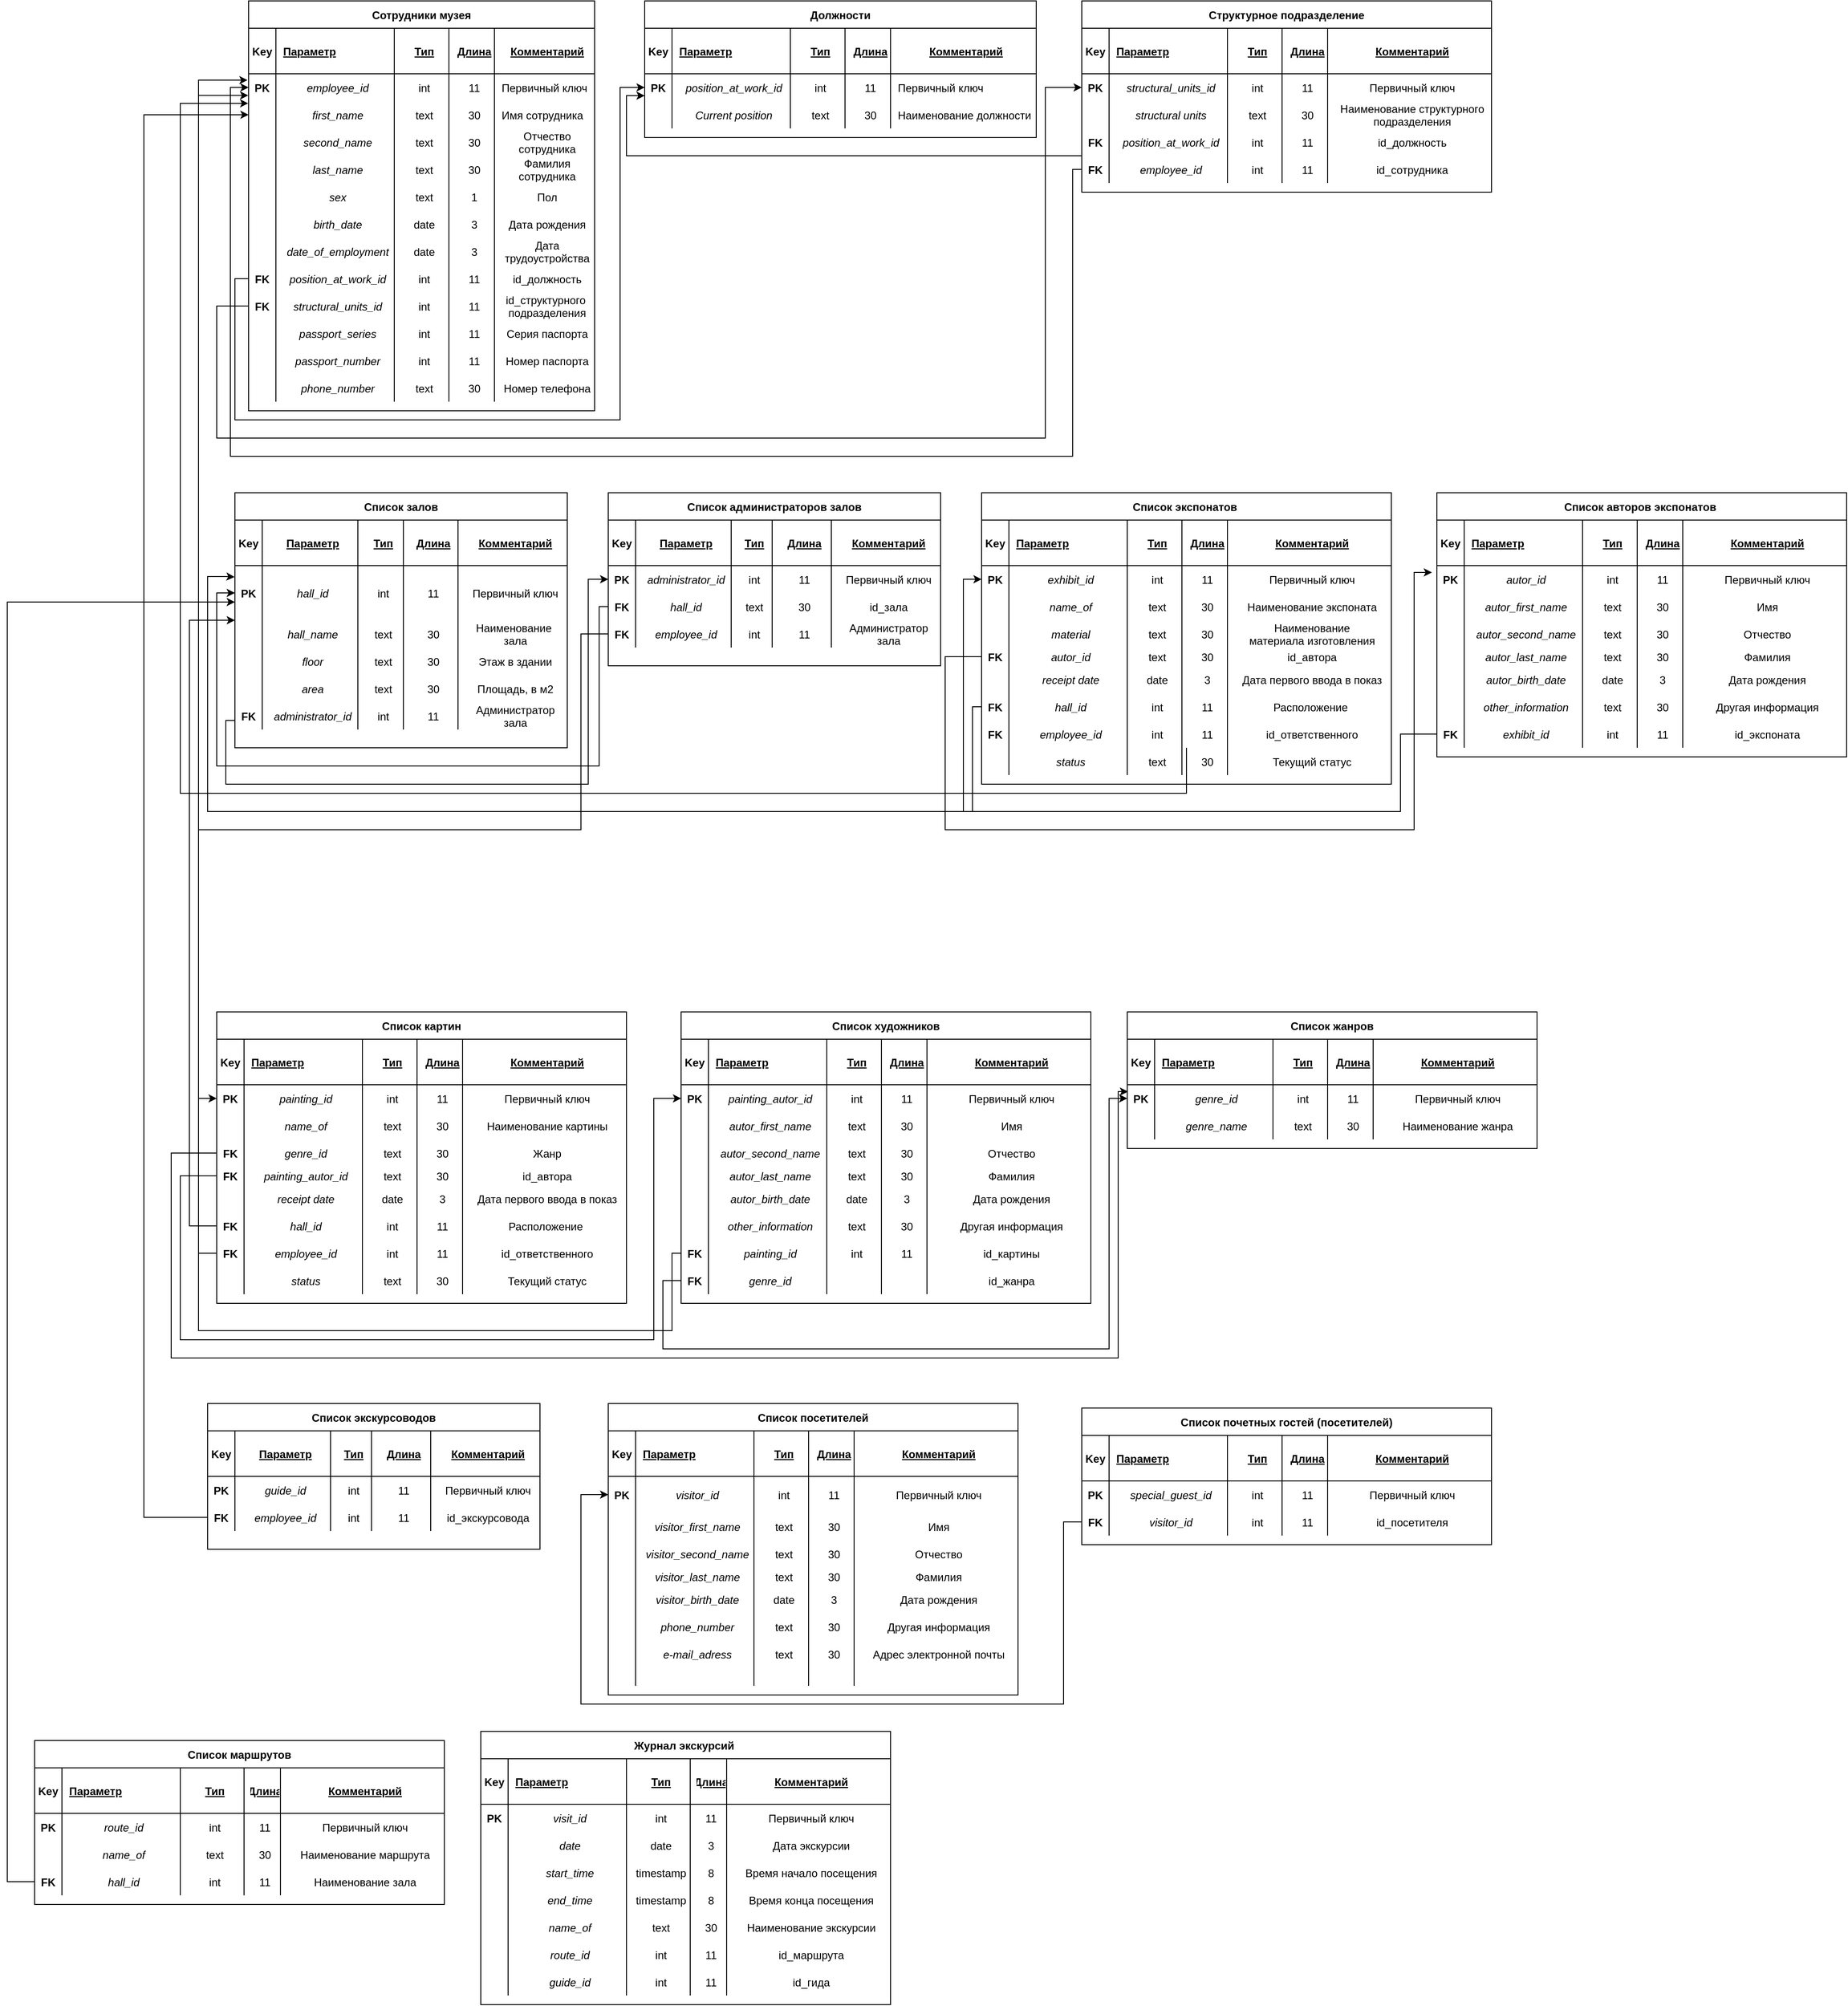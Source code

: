 <mxfile version="21.2.1" type="github">
  <diagram id="R2lEEEUBdFMjLlhIrx00" name="Page-1">
    <mxGraphModel dx="2762" dy="1061" grid="1" gridSize="10" guides="1" tooltips="1" connect="1" arrows="1" fold="1" page="1" pageScale="1" pageWidth="850" pageHeight="1100" math="0" shadow="0" extFonts="Permanent Marker^https://fonts.googleapis.com/css?family=Permanent+Marker">
      <root>
        <mxCell id="0" />
        <mxCell id="1" parent="0" />
        <mxCell id="C-vyLk0tnHw3VtMMgP7b-23" value="Сотрудники музея" style="shape=table;startSize=30;container=1;collapsible=1;childLayout=tableLayout;fixedRows=1;rowLines=0;fontStyle=1;align=center;resizeLast=1;" parent="1" vertex="1">
          <mxGeometry x="45" y="20" width="380" height="450" as="geometry" />
        </mxCell>
        <mxCell id="C-vyLk0tnHw3VtMMgP7b-24" value="" style="shape=partialRectangle;collapsible=0;dropTarget=0;pointerEvents=0;fillColor=none;points=[[0,0.5],[1,0.5]];portConstraint=eastwest;top=0;left=0;right=0;bottom=1;" parent="C-vyLk0tnHw3VtMMgP7b-23" vertex="1">
          <mxGeometry y="30" width="380" height="50" as="geometry" />
        </mxCell>
        <mxCell id="C-vyLk0tnHw3VtMMgP7b-25" value="Key" style="shape=partialRectangle;overflow=hidden;connectable=0;fillColor=none;top=0;left=0;bottom=0;right=0;fontStyle=1;" parent="C-vyLk0tnHw3VtMMgP7b-24" vertex="1">
          <mxGeometry width="30" height="50" as="geometry">
            <mxRectangle width="30" height="50" as="alternateBounds" />
          </mxGeometry>
        </mxCell>
        <mxCell id="C-vyLk0tnHw3VtMMgP7b-26" value="Параметр" style="shape=partialRectangle;overflow=hidden;connectable=0;fillColor=none;top=0;left=0;bottom=0;right=0;align=left;spacingLeft=6;fontStyle=5;" parent="C-vyLk0tnHw3VtMMgP7b-24" vertex="1">
          <mxGeometry x="30" width="130" height="50" as="geometry">
            <mxRectangle width="130" height="50" as="alternateBounds" />
          </mxGeometry>
        </mxCell>
        <mxCell id="2KJ9bz6Yqz7ivOY3Z8gR-1" value="Тип" style="shape=partialRectangle;overflow=hidden;connectable=0;fillColor=none;top=0;left=0;bottom=0;right=0;align=center;spacingLeft=6;fontStyle=5;" parent="C-vyLk0tnHw3VtMMgP7b-24" vertex="1">
          <mxGeometry x="160" width="60" height="50" as="geometry">
            <mxRectangle width="60" height="50" as="alternateBounds" />
          </mxGeometry>
        </mxCell>
        <mxCell id="2KJ9bz6Yqz7ivOY3Z8gR-3" value="Длина" style="shape=partialRectangle;overflow=hidden;connectable=0;fillColor=none;top=0;left=0;bottom=0;right=0;align=center;spacingLeft=6;fontStyle=5;" parent="C-vyLk0tnHw3VtMMgP7b-24" vertex="1">
          <mxGeometry x="220" width="50" height="50" as="geometry">
            <mxRectangle width="50" height="50" as="alternateBounds" />
          </mxGeometry>
        </mxCell>
        <mxCell id="2KJ9bz6Yqz7ivOY3Z8gR-5" value="Комментарий" style="shape=partialRectangle;overflow=hidden;connectable=0;fillColor=none;top=0;left=0;bottom=0;right=0;align=center;spacingLeft=6;fontStyle=5;" parent="C-vyLk0tnHw3VtMMgP7b-24" vertex="1">
          <mxGeometry x="270" width="110" height="50" as="geometry">
            <mxRectangle width="110" height="50" as="alternateBounds" />
          </mxGeometry>
        </mxCell>
        <mxCell id="C-vyLk0tnHw3VtMMgP7b-27" value="" style="shape=partialRectangle;collapsible=0;dropTarget=0;pointerEvents=0;fillColor=none;points=[[0,0.5],[1,0.5]];portConstraint=eastwest;top=0;left=0;right=0;bottom=0;" parent="C-vyLk0tnHw3VtMMgP7b-23" vertex="1">
          <mxGeometry y="80" width="380" height="30" as="geometry" />
        </mxCell>
        <mxCell id="C-vyLk0tnHw3VtMMgP7b-28" value="PK" style="shape=partialRectangle;overflow=hidden;connectable=0;fillColor=none;top=0;left=0;bottom=0;right=0;fontStyle=1" parent="C-vyLk0tnHw3VtMMgP7b-27" vertex="1">
          <mxGeometry width="30" height="30" as="geometry">
            <mxRectangle width="30" height="30" as="alternateBounds" />
          </mxGeometry>
        </mxCell>
        <mxCell id="C-vyLk0tnHw3VtMMgP7b-29" value="employee_id" style="shape=partialRectangle;overflow=hidden;connectable=0;fillColor=none;top=0;left=0;bottom=0;right=0;align=center;spacingLeft=6;fontStyle=2" parent="C-vyLk0tnHw3VtMMgP7b-27" vertex="1">
          <mxGeometry x="30" width="130" height="30" as="geometry">
            <mxRectangle width="130" height="30" as="alternateBounds" />
          </mxGeometry>
        </mxCell>
        <mxCell id="2KJ9bz6Yqz7ivOY3Z8gR-2" value="int" style="shape=partialRectangle;overflow=hidden;connectable=0;fillColor=none;top=0;left=0;bottom=0;right=0;align=center;spacingLeft=6;" parent="C-vyLk0tnHw3VtMMgP7b-27" vertex="1">
          <mxGeometry x="160" width="60" height="30" as="geometry">
            <mxRectangle width="60" height="30" as="alternateBounds" />
          </mxGeometry>
        </mxCell>
        <mxCell id="2KJ9bz6Yqz7ivOY3Z8gR-4" value="11" style="shape=partialRectangle;overflow=hidden;connectable=0;fillColor=none;top=0;left=0;bottom=0;right=0;align=center;spacingLeft=6;" parent="C-vyLk0tnHw3VtMMgP7b-27" vertex="1">
          <mxGeometry x="220" width="50" height="30" as="geometry">
            <mxRectangle width="50" height="30" as="alternateBounds" />
          </mxGeometry>
        </mxCell>
        <mxCell id="2KJ9bz6Yqz7ivOY3Z8gR-6" value="Первичный ключ" style="shape=partialRectangle;overflow=hidden;connectable=0;fillColor=none;top=0;left=0;bottom=0;right=0;align=left;spacingLeft=6;" parent="C-vyLk0tnHw3VtMMgP7b-27" vertex="1">
          <mxGeometry x="270" width="110" height="30" as="geometry">
            <mxRectangle width="110" height="30" as="alternateBounds" />
          </mxGeometry>
        </mxCell>
        <mxCell id="2KJ9bz6Yqz7ivOY3Z8gR-20" style="shape=partialRectangle;collapsible=0;dropTarget=0;pointerEvents=0;fillColor=none;points=[[0,0.5],[1,0.5]];portConstraint=eastwest;top=0;left=0;right=0;bottom=0;" parent="C-vyLk0tnHw3VtMMgP7b-23" vertex="1">
          <mxGeometry y="110" width="380" height="30" as="geometry" />
        </mxCell>
        <mxCell id="2KJ9bz6Yqz7ivOY3Z8gR-21" style="shape=partialRectangle;overflow=hidden;connectable=0;fillColor=none;top=0;left=0;bottom=0;right=0;fontStyle=1" parent="2KJ9bz6Yqz7ivOY3Z8gR-20" vertex="1">
          <mxGeometry width="30" height="30" as="geometry">
            <mxRectangle width="30" height="30" as="alternateBounds" />
          </mxGeometry>
        </mxCell>
        <mxCell id="2KJ9bz6Yqz7ivOY3Z8gR-22" value="first_name" style="shape=partialRectangle;overflow=hidden;connectable=0;fillColor=none;top=0;left=0;bottom=0;right=0;align=center;spacingLeft=6;fontStyle=2" parent="2KJ9bz6Yqz7ivOY3Z8gR-20" vertex="1">
          <mxGeometry x="30" width="130" height="30" as="geometry">
            <mxRectangle width="130" height="30" as="alternateBounds" />
          </mxGeometry>
        </mxCell>
        <mxCell id="2KJ9bz6Yqz7ivOY3Z8gR-23" value="text" style="shape=partialRectangle;overflow=hidden;connectable=0;fillColor=none;top=0;left=0;bottom=0;right=0;align=center;spacingLeft=6;" parent="2KJ9bz6Yqz7ivOY3Z8gR-20" vertex="1">
          <mxGeometry x="160" width="60" height="30" as="geometry">
            <mxRectangle width="60" height="30" as="alternateBounds" />
          </mxGeometry>
        </mxCell>
        <mxCell id="2KJ9bz6Yqz7ivOY3Z8gR-24" value="30" style="shape=partialRectangle;overflow=hidden;connectable=0;fillColor=none;top=0;left=0;bottom=0;right=0;align=center;spacingLeft=6;" parent="2KJ9bz6Yqz7ivOY3Z8gR-20" vertex="1">
          <mxGeometry x="220" width="50" height="30" as="geometry">
            <mxRectangle width="50" height="30" as="alternateBounds" />
          </mxGeometry>
        </mxCell>
        <mxCell id="2KJ9bz6Yqz7ivOY3Z8gR-25" value="Имя сотрудника" style="shape=partialRectangle;overflow=hidden;connectable=0;fillColor=none;top=0;left=0;bottom=0;right=0;align=left;spacingLeft=6;" parent="2KJ9bz6Yqz7ivOY3Z8gR-20" vertex="1">
          <mxGeometry x="270" width="110" height="30" as="geometry">
            <mxRectangle width="110" height="30" as="alternateBounds" />
          </mxGeometry>
        </mxCell>
        <mxCell id="2KJ9bz6Yqz7ivOY3Z8gR-26" style="shape=partialRectangle;collapsible=0;dropTarget=0;pointerEvents=0;fillColor=none;points=[[0,0.5],[1,0.5]];portConstraint=eastwest;top=0;left=0;right=0;bottom=0;" parent="C-vyLk0tnHw3VtMMgP7b-23" vertex="1">
          <mxGeometry y="140" width="380" height="30" as="geometry" />
        </mxCell>
        <mxCell id="2KJ9bz6Yqz7ivOY3Z8gR-27" style="shape=partialRectangle;overflow=hidden;connectable=0;fillColor=none;top=0;left=0;bottom=0;right=0;fontStyle=1" parent="2KJ9bz6Yqz7ivOY3Z8gR-26" vertex="1">
          <mxGeometry width="30" height="30" as="geometry">
            <mxRectangle width="30" height="30" as="alternateBounds" />
          </mxGeometry>
        </mxCell>
        <mxCell id="2KJ9bz6Yqz7ivOY3Z8gR-28" value="second_name" style="shape=partialRectangle;overflow=hidden;connectable=0;fillColor=none;top=0;left=0;bottom=0;right=0;align=center;spacingLeft=6;fontStyle=2" parent="2KJ9bz6Yqz7ivOY3Z8gR-26" vertex="1">
          <mxGeometry x="30" width="130" height="30" as="geometry">
            <mxRectangle width="130" height="30" as="alternateBounds" />
          </mxGeometry>
        </mxCell>
        <mxCell id="2KJ9bz6Yqz7ivOY3Z8gR-29" value="text" style="shape=partialRectangle;overflow=hidden;connectable=0;fillColor=none;top=0;left=0;bottom=0;right=0;align=center;spacingLeft=6;" parent="2KJ9bz6Yqz7ivOY3Z8gR-26" vertex="1">
          <mxGeometry x="160" width="60" height="30" as="geometry">
            <mxRectangle width="60" height="30" as="alternateBounds" />
          </mxGeometry>
        </mxCell>
        <mxCell id="2KJ9bz6Yqz7ivOY3Z8gR-30" value="30" style="shape=partialRectangle;overflow=hidden;connectable=0;fillColor=none;top=0;left=0;bottom=0;right=0;align=center;spacingLeft=6;" parent="2KJ9bz6Yqz7ivOY3Z8gR-26" vertex="1">
          <mxGeometry x="220" width="50" height="30" as="geometry">
            <mxRectangle width="50" height="30" as="alternateBounds" />
          </mxGeometry>
        </mxCell>
        <mxCell id="2KJ9bz6Yqz7ivOY3Z8gR-31" value="Отчество &#xa;сотрудника" style="shape=partialRectangle;overflow=hidden;connectable=0;fillColor=none;top=0;left=0;bottom=0;right=0;align=center;spacingLeft=6;" parent="2KJ9bz6Yqz7ivOY3Z8gR-26" vertex="1">
          <mxGeometry x="270" width="110" height="30" as="geometry">
            <mxRectangle width="110" height="30" as="alternateBounds" />
          </mxGeometry>
        </mxCell>
        <mxCell id="2KJ9bz6Yqz7ivOY3Z8gR-32" style="shape=partialRectangle;collapsible=0;dropTarget=0;pointerEvents=0;fillColor=none;points=[[0,0.5],[1,0.5]];portConstraint=eastwest;top=0;left=0;right=0;bottom=0;" parent="C-vyLk0tnHw3VtMMgP7b-23" vertex="1">
          <mxGeometry y="170" width="380" height="30" as="geometry" />
        </mxCell>
        <mxCell id="2KJ9bz6Yqz7ivOY3Z8gR-33" style="shape=partialRectangle;overflow=hidden;connectable=0;fillColor=none;top=0;left=0;bottom=0;right=0;fontStyle=1" parent="2KJ9bz6Yqz7ivOY3Z8gR-32" vertex="1">
          <mxGeometry width="30" height="30" as="geometry">
            <mxRectangle width="30" height="30" as="alternateBounds" />
          </mxGeometry>
        </mxCell>
        <mxCell id="2KJ9bz6Yqz7ivOY3Z8gR-34" value="last_name" style="shape=partialRectangle;overflow=hidden;connectable=0;fillColor=none;top=0;left=0;bottom=0;right=0;align=center;spacingLeft=6;fontStyle=2" parent="2KJ9bz6Yqz7ivOY3Z8gR-32" vertex="1">
          <mxGeometry x="30" width="130" height="30" as="geometry">
            <mxRectangle width="130" height="30" as="alternateBounds" />
          </mxGeometry>
        </mxCell>
        <mxCell id="2KJ9bz6Yqz7ivOY3Z8gR-35" value="text" style="shape=partialRectangle;overflow=hidden;connectable=0;fillColor=none;top=0;left=0;bottom=0;right=0;align=center;spacingLeft=6;" parent="2KJ9bz6Yqz7ivOY3Z8gR-32" vertex="1">
          <mxGeometry x="160" width="60" height="30" as="geometry">
            <mxRectangle width="60" height="30" as="alternateBounds" />
          </mxGeometry>
        </mxCell>
        <mxCell id="2KJ9bz6Yqz7ivOY3Z8gR-36" value="30" style="shape=partialRectangle;overflow=hidden;connectable=0;fillColor=none;top=0;left=0;bottom=0;right=0;align=center;spacingLeft=6;" parent="2KJ9bz6Yqz7ivOY3Z8gR-32" vertex="1">
          <mxGeometry x="220" width="50" height="30" as="geometry">
            <mxRectangle width="50" height="30" as="alternateBounds" />
          </mxGeometry>
        </mxCell>
        <mxCell id="2KJ9bz6Yqz7ivOY3Z8gR-37" value="Фамилия &#xa;сотрудника" style="shape=partialRectangle;overflow=hidden;connectable=0;fillColor=none;top=0;left=0;bottom=0;right=0;align=center;spacingLeft=6;" parent="2KJ9bz6Yqz7ivOY3Z8gR-32" vertex="1">
          <mxGeometry x="270" width="110" height="30" as="geometry">
            <mxRectangle width="110" height="30" as="alternateBounds" />
          </mxGeometry>
        </mxCell>
        <mxCell id="2KJ9bz6Yqz7ivOY3Z8gR-101" style="shape=partialRectangle;collapsible=0;dropTarget=0;pointerEvents=0;fillColor=none;points=[[0,0.5],[1,0.5]];portConstraint=eastwest;top=0;left=0;right=0;bottom=0;" parent="C-vyLk0tnHw3VtMMgP7b-23" vertex="1">
          <mxGeometry y="200" width="380" height="30" as="geometry" />
        </mxCell>
        <mxCell id="2KJ9bz6Yqz7ivOY3Z8gR-102" style="shape=partialRectangle;overflow=hidden;connectable=0;fillColor=none;top=0;left=0;bottom=0;right=0;fontStyle=1" parent="2KJ9bz6Yqz7ivOY3Z8gR-101" vertex="1">
          <mxGeometry width="30" height="30" as="geometry">
            <mxRectangle width="30" height="30" as="alternateBounds" />
          </mxGeometry>
        </mxCell>
        <mxCell id="2KJ9bz6Yqz7ivOY3Z8gR-103" value="sex" style="shape=partialRectangle;overflow=hidden;connectable=0;fillColor=none;top=0;left=0;bottom=0;right=0;align=center;spacingLeft=6;fontStyle=2" parent="2KJ9bz6Yqz7ivOY3Z8gR-101" vertex="1">
          <mxGeometry x="30" width="130" height="30" as="geometry">
            <mxRectangle width="130" height="30" as="alternateBounds" />
          </mxGeometry>
        </mxCell>
        <mxCell id="2KJ9bz6Yqz7ivOY3Z8gR-104" value="text" style="shape=partialRectangle;overflow=hidden;connectable=0;fillColor=none;top=0;left=0;bottom=0;right=0;align=center;spacingLeft=6;" parent="2KJ9bz6Yqz7ivOY3Z8gR-101" vertex="1">
          <mxGeometry x="160" width="60" height="30" as="geometry">
            <mxRectangle width="60" height="30" as="alternateBounds" />
          </mxGeometry>
        </mxCell>
        <mxCell id="2KJ9bz6Yqz7ivOY3Z8gR-105" value="1" style="shape=partialRectangle;overflow=hidden;connectable=0;fillColor=none;top=0;left=0;bottom=0;right=0;align=center;spacingLeft=6;" parent="2KJ9bz6Yqz7ivOY3Z8gR-101" vertex="1">
          <mxGeometry x="220" width="50" height="30" as="geometry">
            <mxRectangle width="50" height="30" as="alternateBounds" />
          </mxGeometry>
        </mxCell>
        <mxCell id="2KJ9bz6Yqz7ivOY3Z8gR-106" value="Пол" style="shape=partialRectangle;overflow=hidden;connectable=0;fillColor=none;top=0;left=0;bottom=0;right=0;align=center;spacingLeft=6;" parent="2KJ9bz6Yqz7ivOY3Z8gR-101" vertex="1">
          <mxGeometry x="270" width="110" height="30" as="geometry">
            <mxRectangle width="110" height="30" as="alternateBounds" />
          </mxGeometry>
        </mxCell>
        <mxCell id="2KJ9bz6Yqz7ivOY3Z8gR-38" style="shape=partialRectangle;collapsible=0;dropTarget=0;pointerEvents=0;fillColor=none;points=[[0,0.5],[1,0.5]];portConstraint=eastwest;top=0;left=0;right=0;bottom=0;" parent="C-vyLk0tnHw3VtMMgP7b-23" vertex="1">
          <mxGeometry y="230" width="380" height="30" as="geometry" />
        </mxCell>
        <mxCell id="2KJ9bz6Yqz7ivOY3Z8gR-39" style="shape=partialRectangle;overflow=hidden;connectable=0;fillColor=none;top=0;left=0;bottom=0;right=0;fontStyle=1" parent="2KJ9bz6Yqz7ivOY3Z8gR-38" vertex="1">
          <mxGeometry width="30" height="30" as="geometry">
            <mxRectangle width="30" height="30" as="alternateBounds" />
          </mxGeometry>
        </mxCell>
        <mxCell id="2KJ9bz6Yqz7ivOY3Z8gR-40" value="birth_date" style="shape=partialRectangle;overflow=hidden;connectable=0;fillColor=none;top=0;left=0;bottom=0;right=0;align=center;spacingLeft=6;fontStyle=2" parent="2KJ9bz6Yqz7ivOY3Z8gR-38" vertex="1">
          <mxGeometry x="30" width="130" height="30" as="geometry">
            <mxRectangle width="130" height="30" as="alternateBounds" />
          </mxGeometry>
        </mxCell>
        <mxCell id="2KJ9bz6Yqz7ivOY3Z8gR-41" value="date" style="shape=partialRectangle;overflow=hidden;connectable=0;fillColor=none;top=0;left=0;bottom=0;right=0;align=center;spacingLeft=6;" parent="2KJ9bz6Yqz7ivOY3Z8gR-38" vertex="1">
          <mxGeometry x="160" width="60" height="30" as="geometry">
            <mxRectangle width="60" height="30" as="alternateBounds" />
          </mxGeometry>
        </mxCell>
        <mxCell id="2KJ9bz6Yqz7ivOY3Z8gR-42" value="3" style="shape=partialRectangle;overflow=hidden;connectable=0;fillColor=none;top=0;left=0;bottom=0;right=0;align=center;spacingLeft=6;" parent="2KJ9bz6Yqz7ivOY3Z8gR-38" vertex="1">
          <mxGeometry x="220" width="50" height="30" as="geometry">
            <mxRectangle width="50" height="30" as="alternateBounds" />
          </mxGeometry>
        </mxCell>
        <mxCell id="2KJ9bz6Yqz7ivOY3Z8gR-43" value="Дата рождения" style="shape=partialRectangle;overflow=hidden;connectable=0;fillColor=none;top=0;left=0;bottom=0;right=0;align=center;spacingLeft=6;" parent="2KJ9bz6Yqz7ivOY3Z8gR-38" vertex="1">
          <mxGeometry x="270" width="110" height="30" as="geometry">
            <mxRectangle width="110" height="30" as="alternateBounds" />
          </mxGeometry>
        </mxCell>
        <mxCell id="2KJ9bz6Yqz7ivOY3Z8gR-44" style="shape=partialRectangle;collapsible=0;dropTarget=0;pointerEvents=0;fillColor=none;points=[[0,0.5],[1,0.5]];portConstraint=eastwest;top=0;left=0;right=0;bottom=0;" parent="C-vyLk0tnHw3VtMMgP7b-23" vertex="1">
          <mxGeometry y="260" width="380" height="30" as="geometry" />
        </mxCell>
        <mxCell id="2KJ9bz6Yqz7ivOY3Z8gR-45" style="shape=partialRectangle;overflow=hidden;connectable=0;fillColor=none;top=0;left=0;bottom=0;right=0;fontStyle=1" parent="2KJ9bz6Yqz7ivOY3Z8gR-44" vertex="1">
          <mxGeometry width="30" height="30" as="geometry">
            <mxRectangle width="30" height="30" as="alternateBounds" />
          </mxGeometry>
        </mxCell>
        <mxCell id="2KJ9bz6Yqz7ivOY3Z8gR-46" value="date_of_employment" style="shape=partialRectangle;overflow=hidden;connectable=0;fillColor=none;top=0;left=0;bottom=0;right=0;align=center;spacingLeft=6;fontStyle=2" parent="2KJ9bz6Yqz7ivOY3Z8gR-44" vertex="1">
          <mxGeometry x="30" width="130" height="30" as="geometry">
            <mxRectangle width="130" height="30" as="alternateBounds" />
          </mxGeometry>
        </mxCell>
        <mxCell id="2KJ9bz6Yqz7ivOY3Z8gR-47" value="date" style="shape=partialRectangle;overflow=hidden;connectable=0;fillColor=none;top=0;left=0;bottom=0;right=0;align=center;spacingLeft=6;" parent="2KJ9bz6Yqz7ivOY3Z8gR-44" vertex="1">
          <mxGeometry x="160" width="60" height="30" as="geometry">
            <mxRectangle width="60" height="30" as="alternateBounds" />
          </mxGeometry>
        </mxCell>
        <mxCell id="2KJ9bz6Yqz7ivOY3Z8gR-48" value="3" style="shape=partialRectangle;overflow=hidden;connectable=0;fillColor=none;top=0;left=0;bottom=0;right=0;align=center;spacingLeft=6;" parent="2KJ9bz6Yqz7ivOY3Z8gR-44" vertex="1">
          <mxGeometry x="220" width="50" height="30" as="geometry">
            <mxRectangle width="50" height="30" as="alternateBounds" />
          </mxGeometry>
        </mxCell>
        <mxCell id="2KJ9bz6Yqz7ivOY3Z8gR-49" value="Дата&#xa;трудоустройства" style="shape=partialRectangle;overflow=hidden;connectable=0;fillColor=none;top=0;left=0;bottom=0;right=0;align=center;spacingLeft=6;" parent="2KJ9bz6Yqz7ivOY3Z8gR-44" vertex="1">
          <mxGeometry x="270" width="110" height="30" as="geometry">
            <mxRectangle width="110" height="30" as="alternateBounds" />
          </mxGeometry>
        </mxCell>
        <mxCell id="2KJ9bz6Yqz7ivOY3Z8gR-50" style="shape=partialRectangle;collapsible=0;dropTarget=0;pointerEvents=0;fillColor=none;points=[[0,0.5],[1,0.5]];portConstraint=eastwest;top=0;left=0;right=0;bottom=0;" parent="C-vyLk0tnHw3VtMMgP7b-23" vertex="1">
          <mxGeometry y="290" width="380" height="30" as="geometry" />
        </mxCell>
        <mxCell id="2KJ9bz6Yqz7ivOY3Z8gR-51" value="FK" style="shape=partialRectangle;overflow=hidden;connectable=0;fillColor=none;top=0;left=0;bottom=0;right=0;fontStyle=1" parent="2KJ9bz6Yqz7ivOY3Z8gR-50" vertex="1">
          <mxGeometry width="30" height="30" as="geometry">
            <mxRectangle width="30" height="30" as="alternateBounds" />
          </mxGeometry>
        </mxCell>
        <mxCell id="2KJ9bz6Yqz7ivOY3Z8gR-52" value="position_at_work_id" style="shape=partialRectangle;overflow=hidden;connectable=0;fillColor=none;top=0;left=0;bottom=0;right=0;align=center;spacingLeft=6;fontStyle=2" parent="2KJ9bz6Yqz7ivOY3Z8gR-50" vertex="1">
          <mxGeometry x="30" width="130" height="30" as="geometry">
            <mxRectangle width="130" height="30" as="alternateBounds" />
          </mxGeometry>
        </mxCell>
        <mxCell id="2KJ9bz6Yqz7ivOY3Z8gR-53" value="int" style="shape=partialRectangle;overflow=hidden;connectable=0;fillColor=none;top=0;left=0;bottom=0;right=0;align=center;spacingLeft=6;" parent="2KJ9bz6Yqz7ivOY3Z8gR-50" vertex="1">
          <mxGeometry x="160" width="60" height="30" as="geometry">
            <mxRectangle width="60" height="30" as="alternateBounds" />
          </mxGeometry>
        </mxCell>
        <mxCell id="2KJ9bz6Yqz7ivOY3Z8gR-54" value="11" style="shape=partialRectangle;overflow=hidden;connectable=0;fillColor=none;top=0;left=0;bottom=0;right=0;align=center;spacingLeft=6;" parent="2KJ9bz6Yqz7ivOY3Z8gR-50" vertex="1">
          <mxGeometry x="220" width="50" height="30" as="geometry">
            <mxRectangle width="50" height="30" as="alternateBounds" />
          </mxGeometry>
        </mxCell>
        <mxCell id="2KJ9bz6Yqz7ivOY3Z8gR-55" value="id_должность" style="shape=partialRectangle;overflow=hidden;connectable=0;fillColor=none;top=0;left=0;bottom=0;right=0;align=center;spacingLeft=6;" parent="2KJ9bz6Yqz7ivOY3Z8gR-50" vertex="1">
          <mxGeometry x="270" width="110" height="30" as="geometry">
            <mxRectangle width="110" height="30" as="alternateBounds" />
          </mxGeometry>
        </mxCell>
        <mxCell id="2KJ9bz6Yqz7ivOY3Z8gR-95" style="shape=partialRectangle;collapsible=0;dropTarget=0;pointerEvents=0;fillColor=none;points=[[0,0.5],[1,0.5]];portConstraint=eastwest;top=0;left=0;right=0;bottom=0;" parent="C-vyLk0tnHw3VtMMgP7b-23" vertex="1">
          <mxGeometry y="320" width="380" height="30" as="geometry" />
        </mxCell>
        <mxCell id="2KJ9bz6Yqz7ivOY3Z8gR-96" value="FK" style="shape=partialRectangle;overflow=hidden;connectable=0;fillColor=none;top=0;left=0;bottom=0;right=0;fontStyle=1" parent="2KJ9bz6Yqz7ivOY3Z8gR-95" vertex="1">
          <mxGeometry width="30" height="30" as="geometry">
            <mxRectangle width="30" height="30" as="alternateBounds" />
          </mxGeometry>
        </mxCell>
        <mxCell id="2KJ9bz6Yqz7ivOY3Z8gR-97" value="structural_units_id" style="shape=partialRectangle;overflow=hidden;connectable=0;fillColor=none;top=0;left=0;bottom=0;right=0;align=center;spacingLeft=6;fontStyle=2" parent="2KJ9bz6Yqz7ivOY3Z8gR-95" vertex="1">
          <mxGeometry x="30" width="130" height="30" as="geometry">
            <mxRectangle width="130" height="30" as="alternateBounds" />
          </mxGeometry>
        </mxCell>
        <mxCell id="2KJ9bz6Yqz7ivOY3Z8gR-98" value="int" style="shape=partialRectangle;overflow=hidden;connectable=0;fillColor=none;top=0;left=0;bottom=0;right=0;align=center;spacingLeft=6;" parent="2KJ9bz6Yqz7ivOY3Z8gR-95" vertex="1">
          <mxGeometry x="160" width="60" height="30" as="geometry">
            <mxRectangle width="60" height="30" as="alternateBounds" />
          </mxGeometry>
        </mxCell>
        <mxCell id="2KJ9bz6Yqz7ivOY3Z8gR-99" value="11" style="shape=partialRectangle;overflow=hidden;connectable=0;fillColor=none;top=0;left=0;bottom=0;right=0;align=center;spacingLeft=6;" parent="2KJ9bz6Yqz7ivOY3Z8gR-95" vertex="1">
          <mxGeometry x="220" width="50" height="30" as="geometry">
            <mxRectangle width="50" height="30" as="alternateBounds" />
          </mxGeometry>
        </mxCell>
        <mxCell id="2KJ9bz6Yqz7ivOY3Z8gR-100" value="id_структурного &#xa;подразделения" style="shape=partialRectangle;overflow=hidden;connectable=0;fillColor=none;top=0;left=0;bottom=0;right=0;align=center;spacingLeft=6;" parent="2KJ9bz6Yqz7ivOY3Z8gR-95" vertex="1">
          <mxGeometry x="270" width="110" height="30" as="geometry">
            <mxRectangle width="110" height="30" as="alternateBounds" />
          </mxGeometry>
        </mxCell>
        <mxCell id="2KJ9bz6Yqz7ivOY3Z8gR-64" style="shape=partialRectangle;collapsible=0;dropTarget=0;pointerEvents=0;fillColor=none;points=[[0,0.5],[1,0.5]];portConstraint=eastwest;top=0;left=0;right=0;bottom=0;" parent="C-vyLk0tnHw3VtMMgP7b-23" vertex="1">
          <mxGeometry y="350" width="380" height="30" as="geometry" />
        </mxCell>
        <mxCell id="2KJ9bz6Yqz7ivOY3Z8gR-65" style="shape=partialRectangle;overflow=hidden;connectable=0;fillColor=none;top=0;left=0;bottom=0;right=0;fontStyle=1" parent="2KJ9bz6Yqz7ivOY3Z8gR-64" vertex="1">
          <mxGeometry width="30" height="30" as="geometry">
            <mxRectangle width="30" height="30" as="alternateBounds" />
          </mxGeometry>
        </mxCell>
        <mxCell id="2KJ9bz6Yqz7ivOY3Z8gR-66" value="passport_series" style="shape=partialRectangle;overflow=hidden;connectable=0;fillColor=none;top=0;left=0;bottom=0;right=0;align=center;spacingLeft=6;fontStyle=2" parent="2KJ9bz6Yqz7ivOY3Z8gR-64" vertex="1">
          <mxGeometry x="30" width="130" height="30" as="geometry">
            <mxRectangle width="130" height="30" as="alternateBounds" />
          </mxGeometry>
        </mxCell>
        <mxCell id="2KJ9bz6Yqz7ivOY3Z8gR-67" value="int" style="shape=partialRectangle;overflow=hidden;connectable=0;fillColor=none;top=0;left=0;bottom=0;right=0;align=center;spacingLeft=6;" parent="2KJ9bz6Yqz7ivOY3Z8gR-64" vertex="1">
          <mxGeometry x="160" width="60" height="30" as="geometry">
            <mxRectangle width="60" height="30" as="alternateBounds" />
          </mxGeometry>
        </mxCell>
        <mxCell id="2KJ9bz6Yqz7ivOY3Z8gR-68" value="11" style="shape=partialRectangle;overflow=hidden;connectable=0;fillColor=none;top=0;left=0;bottom=0;right=0;align=center;spacingLeft=6;" parent="2KJ9bz6Yqz7ivOY3Z8gR-64" vertex="1">
          <mxGeometry x="220" width="50" height="30" as="geometry">
            <mxRectangle width="50" height="30" as="alternateBounds" />
          </mxGeometry>
        </mxCell>
        <mxCell id="2KJ9bz6Yqz7ivOY3Z8gR-69" value="Серия паспорта" style="shape=partialRectangle;overflow=hidden;connectable=0;fillColor=none;top=0;left=0;bottom=0;right=0;align=center;spacingLeft=6;" parent="2KJ9bz6Yqz7ivOY3Z8gR-64" vertex="1">
          <mxGeometry x="270" width="110" height="30" as="geometry">
            <mxRectangle width="110" height="30" as="alternateBounds" />
          </mxGeometry>
        </mxCell>
        <mxCell id="2KJ9bz6Yqz7ivOY3Z8gR-70" style="shape=partialRectangle;collapsible=0;dropTarget=0;pointerEvents=0;fillColor=none;points=[[0,0.5],[1,0.5]];portConstraint=eastwest;top=0;left=0;right=0;bottom=0;" parent="C-vyLk0tnHw3VtMMgP7b-23" vertex="1">
          <mxGeometry y="380" width="380" height="30" as="geometry" />
        </mxCell>
        <mxCell id="2KJ9bz6Yqz7ivOY3Z8gR-71" style="shape=partialRectangle;overflow=hidden;connectable=0;fillColor=none;top=0;left=0;bottom=0;right=0;fontStyle=1" parent="2KJ9bz6Yqz7ivOY3Z8gR-70" vertex="1">
          <mxGeometry width="30" height="30" as="geometry">
            <mxRectangle width="30" height="30" as="alternateBounds" />
          </mxGeometry>
        </mxCell>
        <mxCell id="2KJ9bz6Yqz7ivOY3Z8gR-72" value="passport_number" style="shape=partialRectangle;overflow=hidden;connectable=0;fillColor=none;top=0;left=0;bottom=0;right=0;align=center;spacingLeft=6;fontStyle=2" parent="2KJ9bz6Yqz7ivOY3Z8gR-70" vertex="1">
          <mxGeometry x="30" width="130" height="30" as="geometry">
            <mxRectangle width="130" height="30" as="alternateBounds" />
          </mxGeometry>
        </mxCell>
        <mxCell id="2KJ9bz6Yqz7ivOY3Z8gR-73" value="int" style="shape=partialRectangle;overflow=hidden;connectable=0;fillColor=none;top=0;left=0;bottom=0;right=0;align=center;spacingLeft=6;" parent="2KJ9bz6Yqz7ivOY3Z8gR-70" vertex="1">
          <mxGeometry x="160" width="60" height="30" as="geometry">
            <mxRectangle width="60" height="30" as="alternateBounds" />
          </mxGeometry>
        </mxCell>
        <mxCell id="2KJ9bz6Yqz7ivOY3Z8gR-74" value="11" style="shape=partialRectangle;overflow=hidden;connectable=0;fillColor=none;top=0;left=0;bottom=0;right=0;align=center;spacingLeft=6;" parent="2KJ9bz6Yqz7ivOY3Z8gR-70" vertex="1">
          <mxGeometry x="220" width="50" height="30" as="geometry">
            <mxRectangle width="50" height="30" as="alternateBounds" />
          </mxGeometry>
        </mxCell>
        <mxCell id="2KJ9bz6Yqz7ivOY3Z8gR-75" value="Номер паспорта" style="shape=partialRectangle;overflow=hidden;connectable=0;fillColor=none;top=0;left=0;bottom=0;right=0;align=center;spacingLeft=6;" parent="2KJ9bz6Yqz7ivOY3Z8gR-70" vertex="1">
          <mxGeometry x="270" width="110" height="30" as="geometry">
            <mxRectangle width="110" height="30" as="alternateBounds" />
          </mxGeometry>
        </mxCell>
        <mxCell id="8bw-_ZzijfvnHpj0kb6w-47" style="shape=partialRectangle;collapsible=0;dropTarget=0;pointerEvents=0;fillColor=none;points=[[0,0.5],[1,0.5]];portConstraint=eastwest;top=0;left=0;right=0;bottom=0;" vertex="1" parent="C-vyLk0tnHw3VtMMgP7b-23">
          <mxGeometry y="410" width="380" height="30" as="geometry" />
        </mxCell>
        <mxCell id="8bw-_ZzijfvnHpj0kb6w-48" style="shape=partialRectangle;overflow=hidden;connectable=0;fillColor=none;top=0;left=0;bottom=0;right=0;fontStyle=1" vertex="1" parent="8bw-_ZzijfvnHpj0kb6w-47">
          <mxGeometry width="30" height="30" as="geometry">
            <mxRectangle width="30" height="30" as="alternateBounds" />
          </mxGeometry>
        </mxCell>
        <mxCell id="8bw-_ZzijfvnHpj0kb6w-49" value="phone_number" style="shape=partialRectangle;overflow=hidden;connectable=0;fillColor=none;top=0;left=0;bottom=0;right=0;align=center;spacingLeft=6;fontStyle=2" vertex="1" parent="8bw-_ZzijfvnHpj0kb6w-47">
          <mxGeometry x="30" width="130" height="30" as="geometry">
            <mxRectangle width="130" height="30" as="alternateBounds" />
          </mxGeometry>
        </mxCell>
        <mxCell id="8bw-_ZzijfvnHpj0kb6w-50" value="text" style="shape=partialRectangle;overflow=hidden;connectable=0;fillColor=none;top=0;left=0;bottom=0;right=0;align=center;spacingLeft=6;" vertex="1" parent="8bw-_ZzijfvnHpj0kb6w-47">
          <mxGeometry x="160" width="60" height="30" as="geometry">
            <mxRectangle width="60" height="30" as="alternateBounds" />
          </mxGeometry>
        </mxCell>
        <mxCell id="8bw-_ZzijfvnHpj0kb6w-51" value="30" style="shape=partialRectangle;overflow=hidden;connectable=0;fillColor=none;top=0;left=0;bottom=0;right=0;align=center;spacingLeft=6;" vertex="1" parent="8bw-_ZzijfvnHpj0kb6w-47">
          <mxGeometry x="220" width="50" height="30" as="geometry">
            <mxRectangle width="50" height="30" as="alternateBounds" />
          </mxGeometry>
        </mxCell>
        <mxCell id="8bw-_ZzijfvnHpj0kb6w-52" value="Номер телефона" style="shape=partialRectangle;overflow=hidden;connectable=0;fillColor=none;top=0;left=0;bottom=0;right=0;align=center;spacingLeft=6;" vertex="1" parent="8bw-_ZzijfvnHpj0kb6w-47">
          <mxGeometry x="270" width="110" height="30" as="geometry">
            <mxRectangle width="110" height="30" as="alternateBounds" />
          </mxGeometry>
        </mxCell>
        <mxCell id="2KJ9bz6Yqz7ivOY3Z8gR-7" value="Должности" style="shape=table;startSize=30;container=1;collapsible=1;childLayout=tableLayout;fixedRows=1;rowLines=0;fontStyle=1;align=center;resizeLast=1;" parent="1" vertex="1">
          <mxGeometry x="480" y="20" width="430" height="150" as="geometry" />
        </mxCell>
        <mxCell id="2KJ9bz6Yqz7ivOY3Z8gR-8" value="" style="shape=partialRectangle;collapsible=0;dropTarget=0;pointerEvents=0;fillColor=none;points=[[0,0.5],[1,0.5]];portConstraint=eastwest;top=0;left=0;right=0;bottom=1;" parent="2KJ9bz6Yqz7ivOY3Z8gR-7" vertex="1">
          <mxGeometry y="30" width="430" height="50" as="geometry" />
        </mxCell>
        <mxCell id="2KJ9bz6Yqz7ivOY3Z8gR-9" value="Key" style="shape=partialRectangle;overflow=hidden;connectable=0;fillColor=none;top=0;left=0;bottom=0;right=0;fontStyle=1;" parent="2KJ9bz6Yqz7ivOY3Z8gR-8" vertex="1">
          <mxGeometry width="30" height="50" as="geometry">
            <mxRectangle width="30" height="50" as="alternateBounds" />
          </mxGeometry>
        </mxCell>
        <mxCell id="2KJ9bz6Yqz7ivOY3Z8gR-10" value="Параметр" style="shape=partialRectangle;overflow=hidden;connectable=0;fillColor=none;top=0;left=0;bottom=0;right=0;align=left;spacingLeft=6;fontStyle=5;" parent="2KJ9bz6Yqz7ivOY3Z8gR-8" vertex="1">
          <mxGeometry x="30" width="130" height="50" as="geometry">
            <mxRectangle width="130" height="50" as="alternateBounds" />
          </mxGeometry>
        </mxCell>
        <mxCell id="2KJ9bz6Yqz7ivOY3Z8gR-11" value="Тип" style="shape=partialRectangle;overflow=hidden;connectable=0;fillColor=none;top=0;left=0;bottom=0;right=0;align=center;spacingLeft=6;fontStyle=5;" parent="2KJ9bz6Yqz7ivOY3Z8gR-8" vertex="1">
          <mxGeometry x="160" width="60" height="50" as="geometry">
            <mxRectangle width="60" height="50" as="alternateBounds" />
          </mxGeometry>
        </mxCell>
        <mxCell id="2KJ9bz6Yqz7ivOY3Z8gR-12" value="Длина" style="shape=partialRectangle;overflow=hidden;connectable=0;fillColor=none;top=0;left=0;bottom=0;right=0;align=center;spacingLeft=6;fontStyle=5;" parent="2KJ9bz6Yqz7ivOY3Z8gR-8" vertex="1">
          <mxGeometry x="220" width="50" height="50" as="geometry">
            <mxRectangle width="50" height="50" as="alternateBounds" />
          </mxGeometry>
        </mxCell>
        <mxCell id="2KJ9bz6Yqz7ivOY3Z8gR-13" value="Комментарий" style="shape=partialRectangle;overflow=hidden;connectable=0;fillColor=none;top=0;left=0;bottom=0;right=0;align=center;spacingLeft=6;fontStyle=5;" parent="2KJ9bz6Yqz7ivOY3Z8gR-8" vertex="1">
          <mxGeometry x="270" width="160" height="50" as="geometry">
            <mxRectangle width="160" height="50" as="alternateBounds" />
          </mxGeometry>
        </mxCell>
        <mxCell id="2KJ9bz6Yqz7ivOY3Z8gR-14" value="" style="shape=partialRectangle;collapsible=0;dropTarget=0;pointerEvents=0;fillColor=none;points=[[0,0.5],[1,0.5]];portConstraint=eastwest;top=0;left=0;right=0;bottom=0;" parent="2KJ9bz6Yqz7ivOY3Z8gR-7" vertex="1">
          <mxGeometry y="80" width="430" height="30" as="geometry" />
        </mxCell>
        <mxCell id="2KJ9bz6Yqz7ivOY3Z8gR-15" value="PK" style="shape=partialRectangle;overflow=hidden;connectable=0;fillColor=none;top=0;left=0;bottom=0;right=0;fontStyle=1" parent="2KJ9bz6Yqz7ivOY3Z8gR-14" vertex="1">
          <mxGeometry width="30" height="30" as="geometry">
            <mxRectangle width="30" height="30" as="alternateBounds" />
          </mxGeometry>
        </mxCell>
        <mxCell id="2KJ9bz6Yqz7ivOY3Z8gR-16" value="position_at_work_id" style="shape=partialRectangle;overflow=hidden;connectable=0;fillColor=none;top=0;left=0;bottom=0;right=0;align=center;spacingLeft=6;fontStyle=2" parent="2KJ9bz6Yqz7ivOY3Z8gR-14" vertex="1">
          <mxGeometry x="30" width="130" height="30" as="geometry">
            <mxRectangle width="130" height="30" as="alternateBounds" />
          </mxGeometry>
        </mxCell>
        <mxCell id="2KJ9bz6Yqz7ivOY3Z8gR-17" value="int" style="shape=partialRectangle;overflow=hidden;connectable=0;fillColor=none;top=0;left=0;bottom=0;right=0;align=center;spacingLeft=6;" parent="2KJ9bz6Yqz7ivOY3Z8gR-14" vertex="1">
          <mxGeometry x="160" width="60" height="30" as="geometry">
            <mxRectangle width="60" height="30" as="alternateBounds" />
          </mxGeometry>
        </mxCell>
        <mxCell id="2KJ9bz6Yqz7ivOY3Z8gR-18" value="11" style="shape=partialRectangle;overflow=hidden;connectable=0;fillColor=none;top=0;left=0;bottom=0;right=0;align=center;spacingLeft=6;" parent="2KJ9bz6Yqz7ivOY3Z8gR-14" vertex="1">
          <mxGeometry x="220" width="50" height="30" as="geometry">
            <mxRectangle width="50" height="30" as="alternateBounds" />
          </mxGeometry>
        </mxCell>
        <mxCell id="2KJ9bz6Yqz7ivOY3Z8gR-19" value="Первичный ключ" style="shape=partialRectangle;overflow=hidden;connectable=0;fillColor=none;top=0;left=0;bottom=0;right=0;align=left;spacingLeft=6;" parent="2KJ9bz6Yqz7ivOY3Z8gR-14" vertex="1">
          <mxGeometry x="270" width="160" height="30" as="geometry">
            <mxRectangle width="160" height="30" as="alternateBounds" />
          </mxGeometry>
        </mxCell>
        <mxCell id="2KJ9bz6Yqz7ivOY3Z8gR-58" style="shape=partialRectangle;collapsible=0;dropTarget=0;pointerEvents=0;fillColor=none;points=[[0,0.5],[1,0.5]];portConstraint=eastwest;top=0;left=0;right=0;bottom=0;" parent="2KJ9bz6Yqz7ivOY3Z8gR-7" vertex="1">
          <mxGeometry y="110" width="430" height="30" as="geometry" />
        </mxCell>
        <mxCell id="2KJ9bz6Yqz7ivOY3Z8gR-59" style="shape=partialRectangle;overflow=hidden;connectable=0;fillColor=none;top=0;left=0;bottom=0;right=0;fontStyle=1" parent="2KJ9bz6Yqz7ivOY3Z8gR-58" vertex="1">
          <mxGeometry width="30" height="30" as="geometry">
            <mxRectangle width="30" height="30" as="alternateBounds" />
          </mxGeometry>
        </mxCell>
        <mxCell id="2KJ9bz6Yqz7ivOY3Z8gR-60" value="Current position" style="shape=partialRectangle;overflow=hidden;connectable=0;fillColor=none;top=0;left=0;bottom=0;right=0;align=center;spacingLeft=6;fontStyle=2;fontColor=#000000;" parent="2KJ9bz6Yqz7ivOY3Z8gR-58" vertex="1">
          <mxGeometry x="30" width="130" height="30" as="geometry">
            <mxRectangle width="130" height="30" as="alternateBounds" />
          </mxGeometry>
        </mxCell>
        <mxCell id="2KJ9bz6Yqz7ivOY3Z8gR-61" value="text" style="shape=partialRectangle;overflow=hidden;connectable=0;fillColor=none;top=0;left=0;bottom=0;right=0;align=center;spacingLeft=6;" parent="2KJ9bz6Yqz7ivOY3Z8gR-58" vertex="1">
          <mxGeometry x="160" width="60" height="30" as="geometry">
            <mxRectangle width="60" height="30" as="alternateBounds" />
          </mxGeometry>
        </mxCell>
        <mxCell id="2KJ9bz6Yqz7ivOY3Z8gR-62" value="30" style="shape=partialRectangle;overflow=hidden;connectable=0;fillColor=none;top=0;left=0;bottom=0;right=0;align=center;spacingLeft=6;" parent="2KJ9bz6Yqz7ivOY3Z8gR-58" vertex="1">
          <mxGeometry x="220" width="50" height="30" as="geometry">
            <mxRectangle width="50" height="30" as="alternateBounds" />
          </mxGeometry>
        </mxCell>
        <mxCell id="2KJ9bz6Yqz7ivOY3Z8gR-63" value="Наименование должности" style="shape=partialRectangle;overflow=hidden;connectable=0;fillColor=none;top=0;left=0;bottom=0;right=0;align=left;spacingLeft=6;" parent="2KJ9bz6Yqz7ivOY3Z8gR-58" vertex="1">
          <mxGeometry x="270" width="160" height="30" as="geometry">
            <mxRectangle width="160" height="30" as="alternateBounds" />
          </mxGeometry>
        </mxCell>
        <mxCell id="2KJ9bz6Yqz7ivOY3Z8gR-76" value="Структурное подразделение" style="shape=table;startSize=30;container=1;collapsible=1;childLayout=tableLayout;fixedRows=1;rowLines=0;fontStyle=1;align=center;resizeLast=1;" parent="1" vertex="1">
          <mxGeometry x="960" y="20" width="450" height="210" as="geometry" />
        </mxCell>
        <mxCell id="2KJ9bz6Yqz7ivOY3Z8gR-77" value="" style="shape=partialRectangle;collapsible=0;dropTarget=0;pointerEvents=0;fillColor=none;points=[[0,0.5],[1,0.5]];portConstraint=eastwest;top=0;left=0;right=0;bottom=1;" parent="2KJ9bz6Yqz7ivOY3Z8gR-76" vertex="1">
          <mxGeometry y="30" width="450" height="50" as="geometry" />
        </mxCell>
        <mxCell id="2KJ9bz6Yqz7ivOY3Z8gR-78" value="Key" style="shape=partialRectangle;overflow=hidden;connectable=0;fillColor=none;top=0;left=0;bottom=0;right=0;fontStyle=1;" parent="2KJ9bz6Yqz7ivOY3Z8gR-77" vertex="1">
          <mxGeometry width="30" height="50" as="geometry">
            <mxRectangle width="30" height="50" as="alternateBounds" />
          </mxGeometry>
        </mxCell>
        <mxCell id="2KJ9bz6Yqz7ivOY3Z8gR-79" value="Параметр" style="shape=partialRectangle;overflow=hidden;connectable=0;fillColor=none;top=0;left=0;bottom=0;right=0;align=left;spacingLeft=6;fontStyle=5;" parent="2KJ9bz6Yqz7ivOY3Z8gR-77" vertex="1">
          <mxGeometry x="30" width="130" height="50" as="geometry">
            <mxRectangle width="130" height="50" as="alternateBounds" />
          </mxGeometry>
        </mxCell>
        <mxCell id="2KJ9bz6Yqz7ivOY3Z8gR-80" value="Тип" style="shape=partialRectangle;overflow=hidden;connectable=0;fillColor=none;top=0;left=0;bottom=0;right=0;align=center;spacingLeft=6;fontStyle=5;" parent="2KJ9bz6Yqz7ivOY3Z8gR-77" vertex="1">
          <mxGeometry x="160" width="60" height="50" as="geometry">
            <mxRectangle width="60" height="50" as="alternateBounds" />
          </mxGeometry>
        </mxCell>
        <mxCell id="2KJ9bz6Yqz7ivOY3Z8gR-81" value="Длина" style="shape=partialRectangle;overflow=hidden;connectable=0;fillColor=none;top=0;left=0;bottom=0;right=0;align=center;spacingLeft=6;fontStyle=5;" parent="2KJ9bz6Yqz7ivOY3Z8gR-77" vertex="1">
          <mxGeometry x="220" width="50" height="50" as="geometry">
            <mxRectangle width="50" height="50" as="alternateBounds" />
          </mxGeometry>
        </mxCell>
        <mxCell id="2KJ9bz6Yqz7ivOY3Z8gR-82" value="Комментарий" style="shape=partialRectangle;overflow=hidden;connectable=0;fillColor=none;top=0;left=0;bottom=0;right=0;align=center;spacingLeft=6;fontStyle=5;" parent="2KJ9bz6Yqz7ivOY3Z8gR-77" vertex="1">
          <mxGeometry x="270" width="180" height="50" as="geometry">
            <mxRectangle width="180" height="50" as="alternateBounds" />
          </mxGeometry>
        </mxCell>
        <mxCell id="2KJ9bz6Yqz7ivOY3Z8gR-83" value="" style="shape=partialRectangle;collapsible=0;dropTarget=0;pointerEvents=0;fillColor=none;points=[[0,0.5],[1,0.5]];portConstraint=eastwest;top=0;left=0;right=0;bottom=0;" parent="2KJ9bz6Yqz7ivOY3Z8gR-76" vertex="1">
          <mxGeometry y="80" width="450" height="30" as="geometry" />
        </mxCell>
        <mxCell id="2KJ9bz6Yqz7ivOY3Z8gR-84" value="PK" style="shape=partialRectangle;overflow=hidden;connectable=0;fillColor=none;top=0;left=0;bottom=0;right=0;fontStyle=1" parent="2KJ9bz6Yqz7ivOY3Z8gR-83" vertex="1">
          <mxGeometry width="30" height="30" as="geometry">
            <mxRectangle width="30" height="30" as="alternateBounds" />
          </mxGeometry>
        </mxCell>
        <mxCell id="2KJ9bz6Yqz7ivOY3Z8gR-85" value="structural_units_id" style="shape=partialRectangle;overflow=hidden;connectable=0;fillColor=none;top=0;left=0;bottom=0;right=0;align=center;spacingLeft=6;fontStyle=2" parent="2KJ9bz6Yqz7ivOY3Z8gR-83" vertex="1">
          <mxGeometry x="30" width="130" height="30" as="geometry">
            <mxRectangle width="130" height="30" as="alternateBounds" />
          </mxGeometry>
        </mxCell>
        <mxCell id="2KJ9bz6Yqz7ivOY3Z8gR-86" value="int" style="shape=partialRectangle;overflow=hidden;connectable=0;fillColor=none;top=0;left=0;bottom=0;right=0;align=center;spacingLeft=6;" parent="2KJ9bz6Yqz7ivOY3Z8gR-83" vertex="1">
          <mxGeometry x="160" width="60" height="30" as="geometry">
            <mxRectangle width="60" height="30" as="alternateBounds" />
          </mxGeometry>
        </mxCell>
        <mxCell id="2KJ9bz6Yqz7ivOY3Z8gR-87" value="11" style="shape=partialRectangle;overflow=hidden;connectable=0;fillColor=none;top=0;left=0;bottom=0;right=0;align=center;spacingLeft=6;" parent="2KJ9bz6Yqz7ivOY3Z8gR-83" vertex="1">
          <mxGeometry x="220" width="50" height="30" as="geometry">
            <mxRectangle width="50" height="30" as="alternateBounds" />
          </mxGeometry>
        </mxCell>
        <mxCell id="2KJ9bz6Yqz7ivOY3Z8gR-88" value="Первичный ключ" style="shape=partialRectangle;overflow=hidden;connectable=0;fillColor=none;top=0;left=0;bottom=0;right=0;align=center;spacingLeft=6;" parent="2KJ9bz6Yqz7ivOY3Z8gR-83" vertex="1">
          <mxGeometry x="270" width="180" height="30" as="geometry">
            <mxRectangle width="180" height="30" as="alternateBounds" />
          </mxGeometry>
        </mxCell>
        <mxCell id="2KJ9bz6Yqz7ivOY3Z8gR-89" style="shape=partialRectangle;collapsible=0;dropTarget=0;pointerEvents=0;fillColor=none;points=[[0,0.5],[1,0.5]];portConstraint=eastwest;top=0;left=0;right=0;bottom=0;" parent="2KJ9bz6Yqz7ivOY3Z8gR-76" vertex="1">
          <mxGeometry y="110" width="450" height="30" as="geometry" />
        </mxCell>
        <mxCell id="2KJ9bz6Yqz7ivOY3Z8gR-90" style="shape=partialRectangle;overflow=hidden;connectable=0;fillColor=none;top=0;left=0;bottom=0;right=0;fontStyle=1" parent="2KJ9bz6Yqz7ivOY3Z8gR-89" vertex="1">
          <mxGeometry width="30" height="30" as="geometry">
            <mxRectangle width="30" height="30" as="alternateBounds" />
          </mxGeometry>
        </mxCell>
        <mxCell id="2KJ9bz6Yqz7ivOY3Z8gR-91" value="structural units" style="shape=partialRectangle;overflow=hidden;connectable=0;fillColor=none;top=0;left=0;bottom=0;right=0;align=center;spacingLeft=6;fontStyle=2;fontColor=#000000;" parent="2KJ9bz6Yqz7ivOY3Z8gR-89" vertex="1">
          <mxGeometry x="30" width="130" height="30" as="geometry">
            <mxRectangle width="130" height="30" as="alternateBounds" />
          </mxGeometry>
        </mxCell>
        <mxCell id="2KJ9bz6Yqz7ivOY3Z8gR-92" value="text" style="shape=partialRectangle;overflow=hidden;connectable=0;fillColor=none;top=0;left=0;bottom=0;right=0;align=center;spacingLeft=6;" parent="2KJ9bz6Yqz7ivOY3Z8gR-89" vertex="1">
          <mxGeometry x="160" width="60" height="30" as="geometry">
            <mxRectangle width="60" height="30" as="alternateBounds" />
          </mxGeometry>
        </mxCell>
        <mxCell id="2KJ9bz6Yqz7ivOY3Z8gR-93" value="30" style="shape=partialRectangle;overflow=hidden;connectable=0;fillColor=none;top=0;left=0;bottom=0;right=0;align=center;spacingLeft=6;" parent="2KJ9bz6Yqz7ivOY3Z8gR-89" vertex="1">
          <mxGeometry x="220" width="50" height="30" as="geometry">
            <mxRectangle width="50" height="30" as="alternateBounds" />
          </mxGeometry>
        </mxCell>
        <mxCell id="2KJ9bz6Yqz7ivOY3Z8gR-94" value="Наименование структурного&#xa;подразделения" style="shape=partialRectangle;overflow=hidden;connectable=0;fillColor=none;top=0;left=0;bottom=0;right=0;align=center;spacingLeft=6;" parent="2KJ9bz6Yqz7ivOY3Z8gR-89" vertex="1">
          <mxGeometry x="270" width="180" height="30" as="geometry">
            <mxRectangle width="180" height="30" as="alternateBounds" />
          </mxGeometry>
        </mxCell>
        <mxCell id="2KJ9bz6Yqz7ivOY3Z8gR-107" style="shape=partialRectangle;collapsible=0;dropTarget=0;pointerEvents=0;fillColor=none;points=[[0,0.5],[1,0.5]];portConstraint=eastwest;top=0;left=0;right=0;bottom=0;" parent="2KJ9bz6Yqz7ivOY3Z8gR-76" vertex="1">
          <mxGeometry y="140" width="450" height="30" as="geometry" />
        </mxCell>
        <mxCell id="2KJ9bz6Yqz7ivOY3Z8gR-108" value="FK" style="shape=partialRectangle;overflow=hidden;connectable=0;fillColor=none;top=0;left=0;bottom=0;right=0;fontStyle=1" parent="2KJ9bz6Yqz7ivOY3Z8gR-107" vertex="1">
          <mxGeometry width="30" height="30" as="geometry">
            <mxRectangle width="30" height="30" as="alternateBounds" />
          </mxGeometry>
        </mxCell>
        <mxCell id="2KJ9bz6Yqz7ivOY3Z8gR-109" value="position_at_work_id" style="shape=partialRectangle;overflow=hidden;connectable=0;fillColor=none;top=0;left=0;bottom=0;right=0;align=center;spacingLeft=6;fontStyle=2;fontColor=#000000;" parent="2KJ9bz6Yqz7ivOY3Z8gR-107" vertex="1">
          <mxGeometry x="30" width="130" height="30" as="geometry">
            <mxRectangle width="130" height="30" as="alternateBounds" />
          </mxGeometry>
        </mxCell>
        <mxCell id="2KJ9bz6Yqz7ivOY3Z8gR-110" value="int" style="shape=partialRectangle;overflow=hidden;connectable=0;fillColor=none;top=0;left=0;bottom=0;right=0;align=center;spacingLeft=6;" parent="2KJ9bz6Yqz7ivOY3Z8gR-107" vertex="1">
          <mxGeometry x="160" width="60" height="30" as="geometry">
            <mxRectangle width="60" height="30" as="alternateBounds" />
          </mxGeometry>
        </mxCell>
        <mxCell id="2KJ9bz6Yqz7ivOY3Z8gR-111" value="11" style="shape=partialRectangle;overflow=hidden;connectable=0;fillColor=none;top=0;left=0;bottom=0;right=0;align=center;spacingLeft=6;" parent="2KJ9bz6Yqz7ivOY3Z8gR-107" vertex="1">
          <mxGeometry x="220" width="50" height="30" as="geometry">
            <mxRectangle width="50" height="30" as="alternateBounds" />
          </mxGeometry>
        </mxCell>
        <mxCell id="2KJ9bz6Yqz7ivOY3Z8gR-112" value="id_должность" style="shape=partialRectangle;overflow=hidden;connectable=0;fillColor=none;top=0;left=0;bottom=0;right=0;align=center;spacingLeft=6;" parent="2KJ9bz6Yqz7ivOY3Z8gR-107" vertex="1">
          <mxGeometry x="270" width="180" height="30" as="geometry">
            <mxRectangle width="180" height="30" as="alternateBounds" />
          </mxGeometry>
        </mxCell>
        <mxCell id="2KJ9bz6Yqz7ivOY3Z8gR-113" style="shape=partialRectangle;collapsible=0;dropTarget=0;pointerEvents=0;fillColor=none;points=[[0,0.5],[1,0.5]];portConstraint=eastwest;top=0;left=0;right=0;bottom=0;" parent="2KJ9bz6Yqz7ivOY3Z8gR-76" vertex="1">
          <mxGeometry y="170" width="450" height="30" as="geometry" />
        </mxCell>
        <mxCell id="2KJ9bz6Yqz7ivOY3Z8gR-114" value="FK" style="shape=partialRectangle;overflow=hidden;connectable=0;fillColor=none;top=0;left=0;bottom=0;right=0;fontStyle=1" parent="2KJ9bz6Yqz7ivOY3Z8gR-113" vertex="1">
          <mxGeometry width="30" height="30" as="geometry">
            <mxRectangle width="30" height="30" as="alternateBounds" />
          </mxGeometry>
        </mxCell>
        <mxCell id="2KJ9bz6Yqz7ivOY3Z8gR-115" value="employee_id" style="shape=partialRectangle;overflow=hidden;connectable=0;fillColor=none;top=0;left=0;bottom=0;right=0;align=center;spacingLeft=6;fontStyle=2;fontColor=#000000;" parent="2KJ9bz6Yqz7ivOY3Z8gR-113" vertex="1">
          <mxGeometry x="30" width="130" height="30" as="geometry">
            <mxRectangle width="130" height="30" as="alternateBounds" />
          </mxGeometry>
        </mxCell>
        <mxCell id="2KJ9bz6Yqz7ivOY3Z8gR-116" value="int" style="shape=partialRectangle;overflow=hidden;connectable=0;fillColor=none;top=0;left=0;bottom=0;right=0;align=center;spacingLeft=6;" parent="2KJ9bz6Yqz7ivOY3Z8gR-113" vertex="1">
          <mxGeometry x="160" width="60" height="30" as="geometry">
            <mxRectangle width="60" height="30" as="alternateBounds" />
          </mxGeometry>
        </mxCell>
        <mxCell id="2KJ9bz6Yqz7ivOY3Z8gR-117" value="11" style="shape=partialRectangle;overflow=hidden;connectable=0;fillColor=none;top=0;left=0;bottom=0;right=0;align=center;spacingLeft=6;" parent="2KJ9bz6Yqz7ivOY3Z8gR-113" vertex="1">
          <mxGeometry x="220" width="50" height="30" as="geometry">
            <mxRectangle width="50" height="30" as="alternateBounds" />
          </mxGeometry>
        </mxCell>
        <mxCell id="2KJ9bz6Yqz7ivOY3Z8gR-118" value="id_сотрудника" style="shape=partialRectangle;overflow=hidden;connectable=0;fillColor=none;top=0;left=0;bottom=0;right=0;align=center;spacingLeft=6;" parent="2KJ9bz6Yqz7ivOY3Z8gR-113" vertex="1">
          <mxGeometry x="270" width="180" height="30" as="geometry">
            <mxRectangle width="180" height="30" as="alternateBounds" />
          </mxGeometry>
        </mxCell>
        <mxCell id="2KJ9bz6Yqz7ivOY3Z8gR-119" style="edgeStyle=orthogonalEdgeStyle;rounded=0;orthogonalLoop=1;jettySize=auto;html=1;entryX=0;entryY=0.5;entryDx=0;entryDy=0;" parent="1" source="2KJ9bz6Yqz7ivOY3Z8gR-50" target="2KJ9bz6Yqz7ivOY3Z8gR-14" edge="1">
          <mxGeometry relative="1" as="geometry">
            <Array as="points">
              <mxPoint x="30" y="325" />
              <mxPoint x="30" y="480" />
              <mxPoint x="453" y="480" />
              <mxPoint x="453" y="115" />
            </Array>
          </mxGeometry>
        </mxCell>
        <mxCell id="2KJ9bz6Yqz7ivOY3Z8gR-120" style="edgeStyle=orthogonalEdgeStyle;rounded=0;orthogonalLoop=1;jettySize=auto;html=1;entryX=0;entryY=0.5;entryDx=0;entryDy=0;" parent="1" source="2KJ9bz6Yqz7ivOY3Z8gR-95" target="2KJ9bz6Yqz7ivOY3Z8gR-83" edge="1">
          <mxGeometry relative="1" as="geometry">
            <mxPoint x="950" y="120" as="targetPoint" />
            <Array as="points">
              <mxPoint x="10" y="355" />
              <mxPoint x="10" y="500" />
              <mxPoint x="920" y="500" />
              <mxPoint x="920" y="115" />
            </Array>
          </mxGeometry>
        </mxCell>
        <mxCell id="2KJ9bz6Yqz7ivOY3Z8gR-123" style="edgeStyle=orthogonalEdgeStyle;rounded=0;orthogonalLoop=1;jettySize=auto;html=1;entryX=0;entryY=0.8;entryDx=0;entryDy=0;entryPerimeter=0;" parent="1" source="2KJ9bz6Yqz7ivOY3Z8gR-107" target="2KJ9bz6Yqz7ivOY3Z8gR-14" edge="1">
          <mxGeometry relative="1" as="geometry">
            <Array as="points">
              <mxPoint x="460" y="190" />
              <mxPoint x="460" y="124" />
            </Array>
          </mxGeometry>
        </mxCell>
        <mxCell id="2KJ9bz6Yqz7ivOY3Z8gR-124" style="edgeStyle=orthogonalEdgeStyle;rounded=0;orthogonalLoop=1;jettySize=auto;html=1;entryX=0;entryY=0.5;entryDx=0;entryDy=0;" parent="1" source="2KJ9bz6Yqz7ivOY3Z8gR-113" target="C-vyLk0tnHw3VtMMgP7b-27" edge="1">
          <mxGeometry relative="1" as="geometry">
            <Array as="points">
              <mxPoint x="950" y="205" />
              <mxPoint x="950" y="520" />
              <mxPoint x="25" y="520" />
              <mxPoint x="25" y="115" />
            </Array>
          </mxGeometry>
        </mxCell>
        <mxCell id="2KJ9bz6Yqz7ivOY3Z8gR-125" value="Список залов" style="shape=table;startSize=30;container=1;collapsible=1;childLayout=tableLayout;fixedRows=1;rowLines=0;fontStyle=1;align=center;resizeLast=1;" parent="1" vertex="1">
          <mxGeometry x="30" y="560" width="365" height="280" as="geometry" />
        </mxCell>
        <mxCell id="2KJ9bz6Yqz7ivOY3Z8gR-126" value="" style="shape=partialRectangle;collapsible=0;dropTarget=0;pointerEvents=0;fillColor=none;points=[[0,0.5],[1,0.5]];portConstraint=eastwest;top=0;left=0;right=0;bottom=1;" parent="2KJ9bz6Yqz7ivOY3Z8gR-125" vertex="1">
          <mxGeometry y="30" width="365" height="50" as="geometry" />
        </mxCell>
        <mxCell id="2KJ9bz6Yqz7ivOY3Z8gR-127" value="Key" style="shape=partialRectangle;overflow=hidden;connectable=0;fillColor=none;top=0;left=0;bottom=0;right=0;fontStyle=1;" parent="2KJ9bz6Yqz7ivOY3Z8gR-126" vertex="1">
          <mxGeometry width="30" height="50" as="geometry">
            <mxRectangle width="30" height="50" as="alternateBounds" />
          </mxGeometry>
        </mxCell>
        <mxCell id="2KJ9bz6Yqz7ivOY3Z8gR-128" value="Параметр" style="shape=partialRectangle;overflow=hidden;connectable=0;fillColor=none;top=0;left=0;bottom=0;right=0;align=center;spacingLeft=6;fontStyle=5;" parent="2KJ9bz6Yqz7ivOY3Z8gR-126" vertex="1">
          <mxGeometry x="30" width="105" height="50" as="geometry">
            <mxRectangle width="105" height="50" as="alternateBounds" />
          </mxGeometry>
        </mxCell>
        <mxCell id="2KJ9bz6Yqz7ivOY3Z8gR-129" value="Тип" style="shape=partialRectangle;overflow=hidden;connectable=0;fillColor=none;top=0;left=0;bottom=0;right=0;align=center;spacingLeft=6;fontStyle=5;" parent="2KJ9bz6Yqz7ivOY3Z8gR-126" vertex="1">
          <mxGeometry x="135" width="50" height="50" as="geometry">
            <mxRectangle width="50" height="50" as="alternateBounds" />
          </mxGeometry>
        </mxCell>
        <mxCell id="2KJ9bz6Yqz7ivOY3Z8gR-130" value="Длина" style="shape=partialRectangle;overflow=hidden;connectable=0;fillColor=none;top=0;left=0;bottom=0;right=0;align=center;spacingLeft=6;fontStyle=5;" parent="2KJ9bz6Yqz7ivOY3Z8gR-126" vertex="1">
          <mxGeometry x="185" width="60" height="50" as="geometry">
            <mxRectangle width="60" height="50" as="alternateBounds" />
          </mxGeometry>
        </mxCell>
        <mxCell id="2KJ9bz6Yqz7ivOY3Z8gR-131" value="Комментарий" style="shape=partialRectangle;overflow=hidden;connectable=0;fillColor=none;top=0;left=0;bottom=0;right=0;align=center;spacingLeft=6;fontStyle=5;" parent="2KJ9bz6Yqz7ivOY3Z8gR-126" vertex="1">
          <mxGeometry x="245" width="120" height="50" as="geometry">
            <mxRectangle width="120" height="50" as="alternateBounds" />
          </mxGeometry>
        </mxCell>
        <mxCell id="2KJ9bz6Yqz7ivOY3Z8gR-132" value="" style="shape=partialRectangle;collapsible=0;dropTarget=0;pointerEvents=0;fillColor=none;points=[[0,0.5],[1,0.5]];portConstraint=eastwest;top=0;left=0;right=0;bottom=0;" parent="2KJ9bz6Yqz7ivOY3Z8gR-125" vertex="1">
          <mxGeometry y="80" width="365" height="60" as="geometry" />
        </mxCell>
        <mxCell id="2KJ9bz6Yqz7ivOY3Z8gR-133" value="PK" style="shape=partialRectangle;overflow=hidden;connectable=0;fillColor=none;top=0;left=0;bottom=0;right=0;fontStyle=1" parent="2KJ9bz6Yqz7ivOY3Z8gR-132" vertex="1">
          <mxGeometry width="30" height="60" as="geometry">
            <mxRectangle width="30" height="60" as="alternateBounds" />
          </mxGeometry>
        </mxCell>
        <mxCell id="2KJ9bz6Yqz7ivOY3Z8gR-134" value="hall_id" style="shape=partialRectangle;overflow=hidden;connectable=0;fillColor=none;top=0;left=0;bottom=0;right=0;align=center;spacingLeft=6;fontStyle=2" parent="2KJ9bz6Yqz7ivOY3Z8gR-132" vertex="1">
          <mxGeometry x="30" width="105" height="60" as="geometry">
            <mxRectangle width="105" height="60" as="alternateBounds" />
          </mxGeometry>
        </mxCell>
        <mxCell id="2KJ9bz6Yqz7ivOY3Z8gR-135" value="int" style="shape=partialRectangle;overflow=hidden;connectable=0;fillColor=none;top=0;left=0;bottom=0;right=0;align=center;spacingLeft=6;" parent="2KJ9bz6Yqz7ivOY3Z8gR-132" vertex="1">
          <mxGeometry x="135" width="50" height="60" as="geometry">
            <mxRectangle width="50" height="60" as="alternateBounds" />
          </mxGeometry>
        </mxCell>
        <mxCell id="2KJ9bz6Yqz7ivOY3Z8gR-136" value="11" style="shape=partialRectangle;overflow=hidden;connectable=0;fillColor=none;top=0;left=0;bottom=0;right=0;align=center;spacingLeft=6;" parent="2KJ9bz6Yqz7ivOY3Z8gR-132" vertex="1">
          <mxGeometry x="185" width="60" height="60" as="geometry">
            <mxRectangle width="60" height="60" as="alternateBounds" />
          </mxGeometry>
        </mxCell>
        <mxCell id="2KJ9bz6Yqz7ivOY3Z8gR-137" value="Первичный ключ" style="shape=partialRectangle;overflow=hidden;connectable=0;fillColor=none;top=0;left=0;bottom=0;right=0;align=center;spacingLeft=6;" parent="2KJ9bz6Yqz7ivOY3Z8gR-132" vertex="1">
          <mxGeometry x="245" width="120" height="60" as="geometry">
            <mxRectangle width="120" height="60" as="alternateBounds" />
          </mxGeometry>
        </mxCell>
        <mxCell id="2KJ9bz6Yqz7ivOY3Z8gR-138" style="shape=partialRectangle;collapsible=0;dropTarget=0;pointerEvents=0;fillColor=none;points=[[0,0.5],[1,0.5]];portConstraint=eastwest;top=0;left=0;right=0;bottom=0;" parent="2KJ9bz6Yqz7ivOY3Z8gR-125" vertex="1">
          <mxGeometry y="140" width="365" height="30" as="geometry" />
        </mxCell>
        <mxCell id="2KJ9bz6Yqz7ivOY3Z8gR-139" style="shape=partialRectangle;overflow=hidden;connectable=0;fillColor=none;top=0;left=0;bottom=0;right=0;fontStyle=1" parent="2KJ9bz6Yqz7ivOY3Z8gR-138" vertex="1">
          <mxGeometry width="30" height="30" as="geometry">
            <mxRectangle width="30" height="30" as="alternateBounds" />
          </mxGeometry>
        </mxCell>
        <mxCell id="2KJ9bz6Yqz7ivOY3Z8gR-140" value="hall_name" style="shape=partialRectangle;overflow=hidden;connectable=0;fillColor=none;top=0;left=0;bottom=0;right=0;align=center;spacingLeft=6;fontStyle=2" parent="2KJ9bz6Yqz7ivOY3Z8gR-138" vertex="1">
          <mxGeometry x="30" width="105" height="30" as="geometry">
            <mxRectangle width="105" height="30" as="alternateBounds" />
          </mxGeometry>
        </mxCell>
        <mxCell id="2KJ9bz6Yqz7ivOY3Z8gR-141" value="text" style="shape=partialRectangle;overflow=hidden;connectable=0;fillColor=none;top=0;left=0;bottom=0;right=0;align=center;spacingLeft=6;" parent="2KJ9bz6Yqz7ivOY3Z8gR-138" vertex="1">
          <mxGeometry x="135" width="50" height="30" as="geometry">
            <mxRectangle width="50" height="30" as="alternateBounds" />
          </mxGeometry>
        </mxCell>
        <mxCell id="2KJ9bz6Yqz7ivOY3Z8gR-142" value="30" style="shape=partialRectangle;overflow=hidden;connectable=0;fillColor=none;top=0;left=0;bottom=0;right=0;align=center;spacingLeft=6;" parent="2KJ9bz6Yqz7ivOY3Z8gR-138" vertex="1">
          <mxGeometry x="185" width="60" height="30" as="geometry">
            <mxRectangle width="60" height="30" as="alternateBounds" />
          </mxGeometry>
        </mxCell>
        <mxCell id="2KJ9bz6Yqz7ivOY3Z8gR-143" value="Наименование &#xa;зала" style="shape=partialRectangle;overflow=hidden;connectable=0;fillColor=none;top=0;left=0;bottom=0;right=0;align=center;spacingLeft=6;" parent="2KJ9bz6Yqz7ivOY3Z8gR-138" vertex="1">
          <mxGeometry x="245" width="120" height="30" as="geometry">
            <mxRectangle width="120" height="30" as="alternateBounds" />
          </mxGeometry>
        </mxCell>
        <mxCell id="2KJ9bz6Yqz7ivOY3Z8gR-144" style="shape=partialRectangle;collapsible=0;dropTarget=0;pointerEvents=0;fillColor=none;points=[[0,0.5],[1,0.5]];portConstraint=eastwest;top=0;left=0;right=0;bottom=0;" parent="2KJ9bz6Yqz7ivOY3Z8gR-125" vertex="1">
          <mxGeometry y="170" width="365" height="30" as="geometry" />
        </mxCell>
        <mxCell id="2KJ9bz6Yqz7ivOY3Z8gR-145" style="shape=partialRectangle;overflow=hidden;connectable=0;fillColor=none;top=0;left=0;bottom=0;right=0;fontStyle=1" parent="2KJ9bz6Yqz7ivOY3Z8gR-144" vertex="1">
          <mxGeometry width="30" height="30" as="geometry">
            <mxRectangle width="30" height="30" as="alternateBounds" />
          </mxGeometry>
        </mxCell>
        <mxCell id="2KJ9bz6Yqz7ivOY3Z8gR-146" value="floor" style="shape=partialRectangle;overflow=hidden;connectable=0;fillColor=none;top=0;left=0;bottom=0;right=0;align=center;spacingLeft=6;fontStyle=2" parent="2KJ9bz6Yqz7ivOY3Z8gR-144" vertex="1">
          <mxGeometry x="30" width="105" height="30" as="geometry">
            <mxRectangle width="105" height="30" as="alternateBounds" />
          </mxGeometry>
        </mxCell>
        <mxCell id="2KJ9bz6Yqz7ivOY3Z8gR-147" value="text" style="shape=partialRectangle;overflow=hidden;connectable=0;fillColor=none;top=0;left=0;bottom=0;right=0;align=center;spacingLeft=6;" parent="2KJ9bz6Yqz7ivOY3Z8gR-144" vertex="1">
          <mxGeometry x="135" width="50" height="30" as="geometry">
            <mxRectangle width="50" height="30" as="alternateBounds" />
          </mxGeometry>
        </mxCell>
        <mxCell id="2KJ9bz6Yqz7ivOY3Z8gR-148" value="30" style="shape=partialRectangle;overflow=hidden;connectable=0;fillColor=none;top=0;left=0;bottom=0;right=0;align=center;spacingLeft=6;" parent="2KJ9bz6Yqz7ivOY3Z8gR-144" vertex="1">
          <mxGeometry x="185" width="60" height="30" as="geometry">
            <mxRectangle width="60" height="30" as="alternateBounds" />
          </mxGeometry>
        </mxCell>
        <mxCell id="2KJ9bz6Yqz7ivOY3Z8gR-149" value="Этаж в здании" style="shape=partialRectangle;overflow=hidden;connectable=0;fillColor=none;top=0;left=0;bottom=0;right=0;align=center;spacingLeft=6;" parent="2KJ9bz6Yqz7ivOY3Z8gR-144" vertex="1">
          <mxGeometry x="245" width="120" height="30" as="geometry">
            <mxRectangle width="120" height="30" as="alternateBounds" />
          </mxGeometry>
        </mxCell>
        <mxCell id="2KJ9bz6Yqz7ivOY3Z8gR-150" style="shape=partialRectangle;collapsible=0;dropTarget=0;pointerEvents=0;fillColor=none;points=[[0,0.5],[1,0.5]];portConstraint=eastwest;top=0;left=0;right=0;bottom=0;" parent="2KJ9bz6Yqz7ivOY3Z8gR-125" vertex="1">
          <mxGeometry y="200" width="365" height="30" as="geometry" />
        </mxCell>
        <mxCell id="2KJ9bz6Yqz7ivOY3Z8gR-151" style="shape=partialRectangle;overflow=hidden;connectable=0;fillColor=none;top=0;left=0;bottom=0;right=0;fontStyle=1" parent="2KJ9bz6Yqz7ivOY3Z8gR-150" vertex="1">
          <mxGeometry width="30" height="30" as="geometry">
            <mxRectangle width="30" height="30" as="alternateBounds" />
          </mxGeometry>
        </mxCell>
        <mxCell id="2KJ9bz6Yqz7ivOY3Z8gR-152" value="area" style="shape=partialRectangle;overflow=hidden;connectable=0;fillColor=none;top=0;left=0;bottom=0;right=0;align=center;spacingLeft=6;fontStyle=2" parent="2KJ9bz6Yqz7ivOY3Z8gR-150" vertex="1">
          <mxGeometry x="30" width="105" height="30" as="geometry">
            <mxRectangle width="105" height="30" as="alternateBounds" />
          </mxGeometry>
        </mxCell>
        <mxCell id="2KJ9bz6Yqz7ivOY3Z8gR-153" value="text" style="shape=partialRectangle;overflow=hidden;connectable=0;fillColor=none;top=0;left=0;bottom=0;right=0;align=center;spacingLeft=6;" parent="2KJ9bz6Yqz7ivOY3Z8gR-150" vertex="1">
          <mxGeometry x="135" width="50" height="30" as="geometry">
            <mxRectangle width="50" height="30" as="alternateBounds" />
          </mxGeometry>
        </mxCell>
        <mxCell id="2KJ9bz6Yqz7ivOY3Z8gR-154" value="30" style="shape=partialRectangle;overflow=hidden;connectable=0;fillColor=none;top=0;left=0;bottom=0;right=0;align=center;spacingLeft=6;" parent="2KJ9bz6Yqz7ivOY3Z8gR-150" vertex="1">
          <mxGeometry x="185" width="60" height="30" as="geometry">
            <mxRectangle width="60" height="30" as="alternateBounds" />
          </mxGeometry>
        </mxCell>
        <mxCell id="2KJ9bz6Yqz7ivOY3Z8gR-155" value="Площадь, в м2" style="shape=partialRectangle;overflow=hidden;connectable=0;fillColor=none;top=0;left=0;bottom=0;right=0;align=center;spacingLeft=6;" parent="2KJ9bz6Yqz7ivOY3Z8gR-150" vertex="1">
          <mxGeometry x="245" width="120" height="30" as="geometry">
            <mxRectangle width="120" height="30" as="alternateBounds" />
          </mxGeometry>
        </mxCell>
        <mxCell id="2KJ9bz6Yqz7ivOY3Z8gR-192" style="shape=partialRectangle;collapsible=0;dropTarget=0;pointerEvents=0;fillColor=none;points=[[0,0.5],[1,0.5]];portConstraint=eastwest;top=0;left=0;right=0;bottom=0;" parent="2KJ9bz6Yqz7ivOY3Z8gR-125" vertex="1">
          <mxGeometry y="230" width="365" height="30" as="geometry" />
        </mxCell>
        <mxCell id="2KJ9bz6Yqz7ivOY3Z8gR-193" value="FK" style="shape=partialRectangle;overflow=hidden;connectable=0;fillColor=none;top=0;left=0;bottom=0;right=0;fontStyle=1" parent="2KJ9bz6Yqz7ivOY3Z8gR-192" vertex="1">
          <mxGeometry width="30" height="30" as="geometry">
            <mxRectangle width="30" height="30" as="alternateBounds" />
          </mxGeometry>
        </mxCell>
        <mxCell id="2KJ9bz6Yqz7ivOY3Z8gR-194" value="administrator_id" style="shape=partialRectangle;overflow=hidden;connectable=0;fillColor=none;top=0;left=0;bottom=0;right=0;align=center;spacingLeft=6;fontStyle=2" parent="2KJ9bz6Yqz7ivOY3Z8gR-192" vertex="1">
          <mxGeometry x="30" width="105" height="30" as="geometry">
            <mxRectangle width="105" height="30" as="alternateBounds" />
          </mxGeometry>
        </mxCell>
        <mxCell id="2KJ9bz6Yqz7ivOY3Z8gR-195" value="int" style="shape=partialRectangle;overflow=hidden;connectable=0;fillColor=none;top=0;left=0;bottom=0;right=0;align=center;spacingLeft=6;" parent="2KJ9bz6Yqz7ivOY3Z8gR-192" vertex="1">
          <mxGeometry x="135" width="50" height="30" as="geometry">
            <mxRectangle width="50" height="30" as="alternateBounds" />
          </mxGeometry>
        </mxCell>
        <mxCell id="2KJ9bz6Yqz7ivOY3Z8gR-196" value="11" style="shape=partialRectangle;overflow=hidden;connectable=0;fillColor=none;top=0;left=0;bottom=0;right=0;align=center;spacingLeft=6;" parent="2KJ9bz6Yqz7ivOY3Z8gR-192" vertex="1">
          <mxGeometry x="185" width="60" height="30" as="geometry">
            <mxRectangle width="60" height="30" as="alternateBounds" />
          </mxGeometry>
        </mxCell>
        <mxCell id="2KJ9bz6Yqz7ivOY3Z8gR-197" value="Администратор&#xa;зала" style="shape=partialRectangle;overflow=hidden;connectable=0;fillColor=none;top=0;left=0;bottom=0;right=0;align=center;spacingLeft=6;" parent="2KJ9bz6Yqz7ivOY3Z8gR-192" vertex="1">
          <mxGeometry x="245" width="120" height="30" as="geometry">
            <mxRectangle width="120" height="30" as="alternateBounds" />
          </mxGeometry>
        </mxCell>
        <mxCell id="2KJ9bz6Yqz7ivOY3Z8gR-199" value="Список администраторов залов" style="shape=table;startSize=30;container=1;collapsible=1;childLayout=tableLayout;fixedRows=1;rowLines=0;fontStyle=1;align=center;resizeLast=1;" parent="1" vertex="1">
          <mxGeometry x="440" y="560" width="365" height="190" as="geometry" />
        </mxCell>
        <mxCell id="2KJ9bz6Yqz7ivOY3Z8gR-200" value="" style="shape=partialRectangle;collapsible=0;dropTarget=0;pointerEvents=0;fillColor=none;points=[[0,0.5],[1,0.5]];portConstraint=eastwest;top=0;left=0;right=0;bottom=1;" parent="2KJ9bz6Yqz7ivOY3Z8gR-199" vertex="1">
          <mxGeometry y="30" width="365" height="50" as="geometry" />
        </mxCell>
        <mxCell id="2KJ9bz6Yqz7ivOY3Z8gR-201" value="Key" style="shape=partialRectangle;overflow=hidden;connectable=0;fillColor=none;top=0;left=0;bottom=0;right=0;fontStyle=1;" parent="2KJ9bz6Yqz7ivOY3Z8gR-200" vertex="1">
          <mxGeometry width="30" height="50" as="geometry">
            <mxRectangle width="30" height="50" as="alternateBounds" />
          </mxGeometry>
        </mxCell>
        <mxCell id="2KJ9bz6Yqz7ivOY3Z8gR-202" value="Параметр" style="shape=partialRectangle;overflow=hidden;connectable=0;fillColor=none;top=0;left=0;bottom=0;right=0;align=center;spacingLeft=6;fontStyle=5;" parent="2KJ9bz6Yqz7ivOY3Z8gR-200" vertex="1">
          <mxGeometry x="30" width="105" height="50" as="geometry">
            <mxRectangle width="105" height="50" as="alternateBounds" />
          </mxGeometry>
        </mxCell>
        <mxCell id="2KJ9bz6Yqz7ivOY3Z8gR-203" value="Тип" style="shape=partialRectangle;overflow=hidden;connectable=0;fillColor=none;top=0;left=0;bottom=0;right=0;align=center;spacingLeft=6;fontStyle=5;" parent="2KJ9bz6Yqz7ivOY3Z8gR-200" vertex="1">
          <mxGeometry x="135" width="45" height="50" as="geometry">
            <mxRectangle width="45" height="50" as="alternateBounds" />
          </mxGeometry>
        </mxCell>
        <mxCell id="2KJ9bz6Yqz7ivOY3Z8gR-204" value="Длина" style="shape=partialRectangle;overflow=hidden;connectable=0;fillColor=none;top=0;left=0;bottom=0;right=0;align=center;spacingLeft=6;fontStyle=5;" parent="2KJ9bz6Yqz7ivOY3Z8gR-200" vertex="1">
          <mxGeometry x="180" width="65" height="50" as="geometry">
            <mxRectangle width="65" height="50" as="alternateBounds" />
          </mxGeometry>
        </mxCell>
        <mxCell id="2KJ9bz6Yqz7ivOY3Z8gR-205" value="Комментарий" style="shape=partialRectangle;overflow=hidden;connectable=0;fillColor=none;top=0;left=0;bottom=0;right=0;align=center;spacingLeft=6;fontStyle=5;" parent="2KJ9bz6Yqz7ivOY3Z8gR-200" vertex="1">
          <mxGeometry x="245" width="120" height="50" as="geometry">
            <mxRectangle width="120" height="50" as="alternateBounds" />
          </mxGeometry>
        </mxCell>
        <mxCell id="2KJ9bz6Yqz7ivOY3Z8gR-206" value="" style="shape=partialRectangle;collapsible=0;dropTarget=0;pointerEvents=0;fillColor=none;points=[[0,0.5],[1,0.5]];portConstraint=eastwest;top=0;left=0;right=0;bottom=0;" parent="2KJ9bz6Yqz7ivOY3Z8gR-199" vertex="1">
          <mxGeometry y="80" width="365" height="30" as="geometry" />
        </mxCell>
        <mxCell id="2KJ9bz6Yqz7ivOY3Z8gR-207" value="PK" style="shape=partialRectangle;overflow=hidden;connectable=0;fillColor=none;top=0;left=0;bottom=0;right=0;fontStyle=1" parent="2KJ9bz6Yqz7ivOY3Z8gR-206" vertex="1">
          <mxGeometry width="30" height="30" as="geometry">
            <mxRectangle width="30" height="30" as="alternateBounds" />
          </mxGeometry>
        </mxCell>
        <mxCell id="2KJ9bz6Yqz7ivOY3Z8gR-208" value="administrator_id" style="shape=partialRectangle;overflow=hidden;connectable=0;fillColor=none;top=0;left=0;bottom=0;right=0;align=center;spacingLeft=6;fontStyle=2" parent="2KJ9bz6Yqz7ivOY3Z8gR-206" vertex="1">
          <mxGeometry x="30" width="105" height="30" as="geometry">
            <mxRectangle width="105" height="30" as="alternateBounds" />
          </mxGeometry>
        </mxCell>
        <mxCell id="2KJ9bz6Yqz7ivOY3Z8gR-209" value="int" style="shape=partialRectangle;overflow=hidden;connectable=0;fillColor=none;top=0;left=0;bottom=0;right=0;align=center;spacingLeft=6;" parent="2KJ9bz6Yqz7ivOY3Z8gR-206" vertex="1">
          <mxGeometry x="135" width="45" height="30" as="geometry">
            <mxRectangle width="45" height="30" as="alternateBounds" />
          </mxGeometry>
        </mxCell>
        <mxCell id="2KJ9bz6Yqz7ivOY3Z8gR-210" value="11" style="shape=partialRectangle;overflow=hidden;connectable=0;fillColor=none;top=0;left=0;bottom=0;right=0;align=center;spacingLeft=6;" parent="2KJ9bz6Yqz7ivOY3Z8gR-206" vertex="1">
          <mxGeometry x="180" width="65" height="30" as="geometry">
            <mxRectangle width="65" height="30" as="alternateBounds" />
          </mxGeometry>
        </mxCell>
        <mxCell id="2KJ9bz6Yqz7ivOY3Z8gR-211" value="Первичный ключ" style="shape=partialRectangle;overflow=hidden;connectable=0;fillColor=none;top=0;left=0;bottom=0;right=0;align=center;spacingLeft=6;" parent="2KJ9bz6Yqz7ivOY3Z8gR-206" vertex="1">
          <mxGeometry x="245" width="120" height="30" as="geometry">
            <mxRectangle width="120" height="30" as="alternateBounds" />
          </mxGeometry>
        </mxCell>
        <mxCell id="2KJ9bz6Yqz7ivOY3Z8gR-212" style="shape=partialRectangle;collapsible=0;dropTarget=0;pointerEvents=0;fillColor=none;points=[[0,0.5],[1,0.5]];portConstraint=eastwest;top=0;left=0;right=0;bottom=0;" parent="2KJ9bz6Yqz7ivOY3Z8gR-199" vertex="1">
          <mxGeometry y="110" width="365" height="30" as="geometry" />
        </mxCell>
        <mxCell id="2KJ9bz6Yqz7ivOY3Z8gR-213" value="FK" style="shape=partialRectangle;overflow=hidden;connectable=0;fillColor=none;top=0;left=0;bottom=0;right=0;fontStyle=1" parent="2KJ9bz6Yqz7ivOY3Z8gR-212" vertex="1">
          <mxGeometry width="30" height="30" as="geometry">
            <mxRectangle width="30" height="30" as="alternateBounds" />
          </mxGeometry>
        </mxCell>
        <mxCell id="2KJ9bz6Yqz7ivOY3Z8gR-214" value="hall_id" style="shape=partialRectangle;overflow=hidden;connectable=0;fillColor=none;top=0;left=0;bottom=0;right=0;align=center;spacingLeft=6;fontStyle=2" parent="2KJ9bz6Yqz7ivOY3Z8gR-212" vertex="1">
          <mxGeometry x="30" width="105" height="30" as="geometry">
            <mxRectangle width="105" height="30" as="alternateBounds" />
          </mxGeometry>
        </mxCell>
        <mxCell id="2KJ9bz6Yqz7ivOY3Z8gR-215" value="text" style="shape=partialRectangle;overflow=hidden;connectable=0;fillColor=none;top=0;left=0;bottom=0;right=0;align=center;spacingLeft=6;" parent="2KJ9bz6Yqz7ivOY3Z8gR-212" vertex="1">
          <mxGeometry x="135" width="45" height="30" as="geometry">
            <mxRectangle width="45" height="30" as="alternateBounds" />
          </mxGeometry>
        </mxCell>
        <mxCell id="2KJ9bz6Yqz7ivOY3Z8gR-216" value="30" style="shape=partialRectangle;overflow=hidden;connectable=0;fillColor=none;top=0;left=0;bottom=0;right=0;align=center;spacingLeft=6;" parent="2KJ9bz6Yqz7ivOY3Z8gR-212" vertex="1">
          <mxGeometry x="180" width="65" height="30" as="geometry">
            <mxRectangle width="65" height="30" as="alternateBounds" />
          </mxGeometry>
        </mxCell>
        <mxCell id="2KJ9bz6Yqz7ivOY3Z8gR-217" value="id_зала" style="shape=partialRectangle;overflow=hidden;connectable=0;fillColor=none;top=0;left=0;bottom=0;right=0;align=center;spacingLeft=6;" parent="2KJ9bz6Yqz7ivOY3Z8gR-212" vertex="1">
          <mxGeometry x="245" width="120" height="30" as="geometry">
            <mxRectangle width="120" height="30" as="alternateBounds" />
          </mxGeometry>
        </mxCell>
        <mxCell id="2KJ9bz6Yqz7ivOY3Z8gR-230" style="shape=partialRectangle;collapsible=0;dropTarget=0;pointerEvents=0;fillColor=none;points=[[0,0.5],[1,0.5]];portConstraint=eastwest;top=0;left=0;right=0;bottom=0;" parent="2KJ9bz6Yqz7ivOY3Z8gR-199" vertex="1">
          <mxGeometry y="140" width="365" height="30" as="geometry" />
        </mxCell>
        <mxCell id="2KJ9bz6Yqz7ivOY3Z8gR-231" value="FK" style="shape=partialRectangle;overflow=hidden;connectable=0;fillColor=none;top=0;left=0;bottom=0;right=0;fontStyle=1" parent="2KJ9bz6Yqz7ivOY3Z8gR-230" vertex="1">
          <mxGeometry width="30" height="30" as="geometry">
            <mxRectangle width="30" height="30" as="alternateBounds" />
          </mxGeometry>
        </mxCell>
        <mxCell id="2KJ9bz6Yqz7ivOY3Z8gR-232" value="employee_id" style="shape=partialRectangle;overflow=hidden;connectable=0;fillColor=none;top=0;left=0;bottom=0;right=0;align=center;spacingLeft=6;fontStyle=2" parent="2KJ9bz6Yqz7ivOY3Z8gR-230" vertex="1">
          <mxGeometry x="30" width="105" height="30" as="geometry">
            <mxRectangle width="105" height="30" as="alternateBounds" />
          </mxGeometry>
        </mxCell>
        <mxCell id="2KJ9bz6Yqz7ivOY3Z8gR-233" value="int" style="shape=partialRectangle;overflow=hidden;connectable=0;fillColor=none;top=0;left=0;bottom=0;right=0;align=center;spacingLeft=6;" parent="2KJ9bz6Yqz7ivOY3Z8gR-230" vertex="1">
          <mxGeometry x="135" width="45" height="30" as="geometry">
            <mxRectangle width="45" height="30" as="alternateBounds" />
          </mxGeometry>
        </mxCell>
        <mxCell id="2KJ9bz6Yqz7ivOY3Z8gR-234" value="11" style="shape=partialRectangle;overflow=hidden;connectable=0;fillColor=none;top=0;left=0;bottom=0;right=0;align=center;spacingLeft=6;" parent="2KJ9bz6Yqz7ivOY3Z8gR-230" vertex="1">
          <mxGeometry x="180" width="65" height="30" as="geometry">
            <mxRectangle width="65" height="30" as="alternateBounds" />
          </mxGeometry>
        </mxCell>
        <mxCell id="2KJ9bz6Yqz7ivOY3Z8gR-235" value="Администратор&#xa;зала" style="shape=partialRectangle;overflow=hidden;connectable=0;fillColor=none;top=0;left=0;bottom=0;right=0;align=center;spacingLeft=6;" parent="2KJ9bz6Yqz7ivOY3Z8gR-230" vertex="1">
          <mxGeometry x="245" width="120" height="30" as="geometry">
            <mxRectangle width="120" height="30" as="alternateBounds" />
          </mxGeometry>
        </mxCell>
        <mxCell id="8bw-_ZzijfvnHpj0kb6w-7" style="edgeStyle=orthogonalEdgeStyle;rounded=0;orthogonalLoop=1;jettySize=auto;html=1;entryX=0;entryY=0.5;entryDx=0;entryDy=0;" edge="1" parent="1" source="2KJ9bz6Yqz7ivOY3Z8gR-192" target="2KJ9bz6Yqz7ivOY3Z8gR-206">
          <mxGeometry relative="1" as="geometry">
            <mxPoint x="10" y="880" as="targetPoint" />
            <Array as="points">
              <mxPoint x="20" y="810" />
              <mxPoint x="20" y="880" />
              <mxPoint x="418" y="880" />
              <mxPoint x="418" y="655" />
            </Array>
          </mxGeometry>
        </mxCell>
        <mxCell id="8bw-_ZzijfvnHpj0kb6w-8" style="edgeStyle=orthogonalEdgeStyle;rounded=0;orthogonalLoop=1;jettySize=auto;html=1;entryX=0;entryY=0.5;entryDx=0;entryDy=0;" edge="1" parent="1" source="2KJ9bz6Yqz7ivOY3Z8gR-212" target="2KJ9bz6Yqz7ivOY3Z8gR-132">
          <mxGeometry relative="1" as="geometry">
            <mxPoint x="20" y="660" as="targetPoint" />
            <Array as="points">
              <mxPoint x="430" y="685" />
              <mxPoint x="430" y="860" />
              <mxPoint x="10" y="860" />
              <mxPoint x="10" y="670" />
            </Array>
          </mxGeometry>
        </mxCell>
        <mxCell id="8bw-_ZzijfvnHpj0kb6w-9" style="edgeStyle=orthogonalEdgeStyle;rounded=0;orthogonalLoop=1;jettySize=auto;html=1;entryX=-0.003;entryY=0.233;entryDx=0;entryDy=0;entryPerimeter=0;" edge="1" parent="1" source="2KJ9bz6Yqz7ivOY3Z8gR-230" target="C-vyLk0tnHw3VtMMgP7b-27">
          <mxGeometry relative="1" as="geometry">
            <Array as="points">
              <mxPoint x="410" y="715" />
              <mxPoint x="410" y="930" />
              <mxPoint x="-10" y="930" />
              <mxPoint x="-10" y="107" />
            </Array>
          </mxGeometry>
        </mxCell>
        <mxCell id="8bw-_ZzijfvnHpj0kb6w-10" value="Список экспонатов " style="shape=table;startSize=30;container=1;collapsible=1;childLayout=tableLayout;fixedRows=1;rowLines=0;fontStyle=1;align=center;resizeLast=1;" vertex="1" parent="1">
          <mxGeometry x="850" y="560" width="450" height="320" as="geometry" />
        </mxCell>
        <mxCell id="8bw-_ZzijfvnHpj0kb6w-11" value="" style="shape=partialRectangle;collapsible=0;dropTarget=0;pointerEvents=0;fillColor=none;points=[[0,0.5],[1,0.5]];portConstraint=eastwest;top=0;left=0;right=0;bottom=1;" vertex="1" parent="8bw-_ZzijfvnHpj0kb6w-10">
          <mxGeometry y="30" width="450" height="50" as="geometry" />
        </mxCell>
        <mxCell id="8bw-_ZzijfvnHpj0kb6w-12" value="Key" style="shape=partialRectangle;overflow=hidden;connectable=0;fillColor=none;top=0;left=0;bottom=0;right=0;fontStyle=1;" vertex="1" parent="8bw-_ZzijfvnHpj0kb6w-11">
          <mxGeometry width="30" height="50" as="geometry">
            <mxRectangle width="30" height="50" as="alternateBounds" />
          </mxGeometry>
        </mxCell>
        <mxCell id="8bw-_ZzijfvnHpj0kb6w-13" value="Параметр" style="shape=partialRectangle;overflow=hidden;connectable=0;fillColor=none;top=0;left=0;bottom=0;right=0;align=left;spacingLeft=6;fontStyle=5;" vertex="1" parent="8bw-_ZzijfvnHpj0kb6w-11">
          <mxGeometry x="30" width="130" height="50" as="geometry">
            <mxRectangle width="130" height="50" as="alternateBounds" />
          </mxGeometry>
        </mxCell>
        <mxCell id="8bw-_ZzijfvnHpj0kb6w-14" value="Тип" style="shape=partialRectangle;overflow=hidden;connectable=0;fillColor=none;top=0;left=0;bottom=0;right=0;align=center;spacingLeft=6;fontStyle=5;" vertex="1" parent="8bw-_ZzijfvnHpj0kb6w-11">
          <mxGeometry x="160" width="60" height="50" as="geometry">
            <mxRectangle width="60" height="50" as="alternateBounds" />
          </mxGeometry>
        </mxCell>
        <mxCell id="8bw-_ZzijfvnHpj0kb6w-15" value="Длина" style="shape=partialRectangle;overflow=hidden;connectable=0;fillColor=none;top=0;left=0;bottom=0;right=0;align=center;spacingLeft=6;fontStyle=5;" vertex="1" parent="8bw-_ZzijfvnHpj0kb6w-11">
          <mxGeometry x="220" width="50" height="50" as="geometry">
            <mxRectangle width="50" height="50" as="alternateBounds" />
          </mxGeometry>
        </mxCell>
        <mxCell id="8bw-_ZzijfvnHpj0kb6w-16" value="Комментарий" style="shape=partialRectangle;overflow=hidden;connectable=0;fillColor=none;top=0;left=0;bottom=0;right=0;align=center;spacingLeft=6;fontStyle=5;" vertex="1" parent="8bw-_ZzijfvnHpj0kb6w-11">
          <mxGeometry x="270" width="180" height="50" as="geometry">
            <mxRectangle width="180" height="50" as="alternateBounds" />
          </mxGeometry>
        </mxCell>
        <mxCell id="8bw-_ZzijfvnHpj0kb6w-17" value="" style="shape=partialRectangle;collapsible=0;dropTarget=0;pointerEvents=0;fillColor=none;points=[[0,0.5],[1,0.5]];portConstraint=eastwest;top=0;left=0;right=0;bottom=0;" vertex="1" parent="8bw-_ZzijfvnHpj0kb6w-10">
          <mxGeometry y="80" width="450" height="30" as="geometry" />
        </mxCell>
        <mxCell id="8bw-_ZzijfvnHpj0kb6w-18" value="PK" style="shape=partialRectangle;overflow=hidden;connectable=0;fillColor=none;top=0;left=0;bottom=0;right=0;fontStyle=1" vertex="1" parent="8bw-_ZzijfvnHpj0kb6w-17">
          <mxGeometry width="30" height="30" as="geometry">
            <mxRectangle width="30" height="30" as="alternateBounds" />
          </mxGeometry>
        </mxCell>
        <mxCell id="8bw-_ZzijfvnHpj0kb6w-19" value="exhibit_id" style="shape=partialRectangle;overflow=hidden;connectable=0;fillColor=none;top=0;left=0;bottom=0;right=0;align=center;spacingLeft=6;fontStyle=2" vertex="1" parent="8bw-_ZzijfvnHpj0kb6w-17">
          <mxGeometry x="30" width="130" height="30" as="geometry">
            <mxRectangle width="130" height="30" as="alternateBounds" />
          </mxGeometry>
        </mxCell>
        <mxCell id="8bw-_ZzijfvnHpj0kb6w-20" value="int" style="shape=partialRectangle;overflow=hidden;connectable=0;fillColor=none;top=0;left=0;bottom=0;right=0;align=center;spacingLeft=6;" vertex="1" parent="8bw-_ZzijfvnHpj0kb6w-17">
          <mxGeometry x="160" width="60" height="30" as="geometry">
            <mxRectangle width="60" height="30" as="alternateBounds" />
          </mxGeometry>
        </mxCell>
        <mxCell id="8bw-_ZzijfvnHpj0kb6w-21" value="11" style="shape=partialRectangle;overflow=hidden;connectable=0;fillColor=none;top=0;left=0;bottom=0;right=0;align=center;spacingLeft=6;" vertex="1" parent="8bw-_ZzijfvnHpj0kb6w-17">
          <mxGeometry x="220" width="50" height="30" as="geometry">
            <mxRectangle width="50" height="30" as="alternateBounds" />
          </mxGeometry>
        </mxCell>
        <mxCell id="8bw-_ZzijfvnHpj0kb6w-22" value="Первичный ключ" style="shape=partialRectangle;overflow=hidden;connectable=0;fillColor=none;top=0;left=0;bottom=0;right=0;align=center;spacingLeft=6;" vertex="1" parent="8bw-_ZzijfvnHpj0kb6w-17">
          <mxGeometry x="270" width="180" height="30" as="geometry">
            <mxRectangle width="180" height="30" as="alternateBounds" />
          </mxGeometry>
        </mxCell>
        <mxCell id="8bw-_ZzijfvnHpj0kb6w-23" style="shape=partialRectangle;collapsible=0;dropTarget=0;pointerEvents=0;fillColor=none;points=[[0,0.5],[1,0.5]];portConstraint=eastwest;top=0;left=0;right=0;bottom=0;" vertex="1" parent="8bw-_ZzijfvnHpj0kb6w-10">
          <mxGeometry y="110" width="450" height="30" as="geometry" />
        </mxCell>
        <mxCell id="8bw-_ZzijfvnHpj0kb6w-24" style="shape=partialRectangle;overflow=hidden;connectable=0;fillColor=none;top=0;left=0;bottom=0;right=0;fontStyle=1" vertex="1" parent="8bw-_ZzijfvnHpj0kb6w-23">
          <mxGeometry width="30" height="30" as="geometry">
            <mxRectangle width="30" height="30" as="alternateBounds" />
          </mxGeometry>
        </mxCell>
        <mxCell id="8bw-_ZzijfvnHpj0kb6w-25" value="name_of" style="shape=partialRectangle;overflow=hidden;connectable=0;fillColor=none;top=0;left=0;bottom=0;right=0;align=center;spacingLeft=6;fontStyle=2;fontColor=#000000;" vertex="1" parent="8bw-_ZzijfvnHpj0kb6w-23">
          <mxGeometry x="30" width="130" height="30" as="geometry">
            <mxRectangle width="130" height="30" as="alternateBounds" />
          </mxGeometry>
        </mxCell>
        <mxCell id="8bw-_ZzijfvnHpj0kb6w-26" value="text" style="shape=partialRectangle;overflow=hidden;connectable=0;fillColor=none;top=0;left=0;bottom=0;right=0;align=center;spacingLeft=6;" vertex="1" parent="8bw-_ZzijfvnHpj0kb6w-23">
          <mxGeometry x="160" width="60" height="30" as="geometry">
            <mxRectangle width="60" height="30" as="alternateBounds" />
          </mxGeometry>
        </mxCell>
        <mxCell id="8bw-_ZzijfvnHpj0kb6w-27" value="30" style="shape=partialRectangle;overflow=hidden;connectable=0;fillColor=none;top=0;left=0;bottom=0;right=0;align=center;spacingLeft=6;" vertex="1" parent="8bw-_ZzijfvnHpj0kb6w-23">
          <mxGeometry x="220" width="50" height="30" as="geometry">
            <mxRectangle width="50" height="30" as="alternateBounds" />
          </mxGeometry>
        </mxCell>
        <mxCell id="8bw-_ZzijfvnHpj0kb6w-28" value="Наименование экспоната" style="shape=partialRectangle;overflow=hidden;connectable=0;fillColor=none;top=0;left=0;bottom=0;right=0;align=center;spacingLeft=6;" vertex="1" parent="8bw-_ZzijfvnHpj0kb6w-23">
          <mxGeometry x="270" width="180" height="30" as="geometry">
            <mxRectangle width="180" height="30" as="alternateBounds" />
          </mxGeometry>
        </mxCell>
        <mxCell id="8bw-_ZzijfvnHpj0kb6w-29" style="shape=partialRectangle;collapsible=0;dropTarget=0;pointerEvents=0;fillColor=none;points=[[0,0.5],[1,0.5]];portConstraint=eastwest;top=0;left=0;right=0;bottom=0;" vertex="1" parent="8bw-_ZzijfvnHpj0kb6w-10">
          <mxGeometry y="140" width="450" height="30" as="geometry" />
        </mxCell>
        <mxCell id="8bw-_ZzijfvnHpj0kb6w-30" value="" style="shape=partialRectangle;overflow=hidden;connectable=0;fillColor=none;top=0;left=0;bottom=0;right=0;fontStyle=1" vertex="1" parent="8bw-_ZzijfvnHpj0kb6w-29">
          <mxGeometry width="30" height="30" as="geometry">
            <mxRectangle width="30" height="30" as="alternateBounds" />
          </mxGeometry>
        </mxCell>
        <mxCell id="8bw-_ZzijfvnHpj0kb6w-31" value="material" style="shape=partialRectangle;overflow=hidden;connectable=0;fillColor=none;top=0;left=0;bottom=0;right=0;align=center;spacingLeft=6;fontStyle=2;fontColor=#000000;" vertex="1" parent="8bw-_ZzijfvnHpj0kb6w-29">
          <mxGeometry x="30" width="130" height="30" as="geometry">
            <mxRectangle width="130" height="30" as="alternateBounds" />
          </mxGeometry>
        </mxCell>
        <mxCell id="8bw-_ZzijfvnHpj0kb6w-32" value="text" style="shape=partialRectangle;overflow=hidden;connectable=0;fillColor=none;top=0;left=0;bottom=0;right=0;align=center;spacingLeft=6;" vertex="1" parent="8bw-_ZzijfvnHpj0kb6w-29">
          <mxGeometry x="160" width="60" height="30" as="geometry">
            <mxRectangle width="60" height="30" as="alternateBounds" />
          </mxGeometry>
        </mxCell>
        <mxCell id="8bw-_ZzijfvnHpj0kb6w-33" value="30" style="shape=partialRectangle;overflow=hidden;connectable=0;fillColor=none;top=0;left=0;bottom=0;right=0;align=center;spacingLeft=6;" vertex="1" parent="8bw-_ZzijfvnHpj0kb6w-29">
          <mxGeometry x="220" width="50" height="30" as="geometry">
            <mxRectangle width="50" height="30" as="alternateBounds" />
          </mxGeometry>
        </mxCell>
        <mxCell id="8bw-_ZzijfvnHpj0kb6w-34" value="Наименование &#xa;материала изготовления" style="shape=partialRectangle;overflow=hidden;connectable=0;fillColor=none;top=0;left=0;bottom=0;right=0;align=center;spacingLeft=6;" vertex="1" parent="8bw-_ZzijfvnHpj0kb6w-29">
          <mxGeometry x="270" width="180" height="30" as="geometry">
            <mxRectangle width="180" height="30" as="alternateBounds" />
          </mxGeometry>
        </mxCell>
        <mxCell id="8bw-_ZzijfvnHpj0kb6w-35" style="shape=partialRectangle;collapsible=0;dropTarget=0;pointerEvents=0;fillColor=none;points=[[0,0.5],[1,0.5]];portConstraint=eastwest;top=0;left=0;right=0;bottom=0;" vertex="1" parent="8bw-_ZzijfvnHpj0kb6w-10">
          <mxGeometry y="170" width="450" height="20" as="geometry" />
        </mxCell>
        <mxCell id="8bw-_ZzijfvnHpj0kb6w-36" value="FK" style="shape=partialRectangle;overflow=hidden;connectable=0;fillColor=none;top=0;left=0;bottom=0;right=0;fontStyle=1" vertex="1" parent="8bw-_ZzijfvnHpj0kb6w-35">
          <mxGeometry width="30" height="20" as="geometry">
            <mxRectangle width="30" height="20" as="alternateBounds" />
          </mxGeometry>
        </mxCell>
        <mxCell id="8bw-_ZzijfvnHpj0kb6w-37" value="autor_id" style="shape=partialRectangle;overflow=hidden;connectable=0;fillColor=none;top=0;left=0;bottom=0;right=0;align=center;spacingLeft=6;fontStyle=2;fontColor=#000000;" vertex="1" parent="8bw-_ZzijfvnHpj0kb6w-35">
          <mxGeometry x="30" width="130" height="20" as="geometry">
            <mxRectangle width="130" height="20" as="alternateBounds" />
          </mxGeometry>
        </mxCell>
        <mxCell id="8bw-_ZzijfvnHpj0kb6w-38" value="text" style="shape=partialRectangle;overflow=hidden;connectable=0;fillColor=none;top=0;left=0;bottom=0;right=0;align=center;spacingLeft=6;" vertex="1" parent="8bw-_ZzijfvnHpj0kb6w-35">
          <mxGeometry x="160" width="60" height="20" as="geometry">
            <mxRectangle width="60" height="20" as="alternateBounds" />
          </mxGeometry>
        </mxCell>
        <mxCell id="8bw-_ZzijfvnHpj0kb6w-39" value="30" style="shape=partialRectangle;overflow=hidden;connectable=0;fillColor=none;top=0;left=0;bottom=0;right=0;align=center;spacingLeft=6;" vertex="1" parent="8bw-_ZzijfvnHpj0kb6w-35">
          <mxGeometry x="220" width="50" height="20" as="geometry">
            <mxRectangle width="50" height="20" as="alternateBounds" />
          </mxGeometry>
        </mxCell>
        <mxCell id="8bw-_ZzijfvnHpj0kb6w-40" value="id_автора" style="shape=partialRectangle;overflow=hidden;connectable=0;fillColor=none;top=0;left=0;bottom=0;right=0;align=center;spacingLeft=6;" vertex="1" parent="8bw-_ZzijfvnHpj0kb6w-35">
          <mxGeometry x="270" width="180" height="20" as="geometry">
            <mxRectangle width="180" height="20" as="alternateBounds" />
          </mxGeometry>
        </mxCell>
        <mxCell id="8bw-_ZzijfvnHpj0kb6w-53" style="shape=partialRectangle;collapsible=0;dropTarget=0;pointerEvents=0;fillColor=none;points=[[0,0.5],[1,0.5]];portConstraint=eastwest;top=0;left=0;right=0;bottom=0;" vertex="1" parent="8bw-_ZzijfvnHpj0kb6w-10">
          <mxGeometry y="190" width="450" height="30" as="geometry" />
        </mxCell>
        <mxCell id="8bw-_ZzijfvnHpj0kb6w-54" style="shape=partialRectangle;overflow=hidden;connectable=0;fillColor=none;top=0;left=0;bottom=0;right=0;fontStyle=1" vertex="1" parent="8bw-_ZzijfvnHpj0kb6w-53">
          <mxGeometry width="30" height="30" as="geometry">
            <mxRectangle width="30" height="30" as="alternateBounds" />
          </mxGeometry>
        </mxCell>
        <mxCell id="8bw-_ZzijfvnHpj0kb6w-55" value="receipt date" style="shape=partialRectangle;overflow=hidden;connectable=0;fillColor=none;top=0;left=0;bottom=0;right=0;align=center;spacingLeft=6;fontStyle=2;fontColor=#000000;" vertex="1" parent="8bw-_ZzijfvnHpj0kb6w-53">
          <mxGeometry x="30" width="130" height="30" as="geometry">
            <mxRectangle width="130" height="30" as="alternateBounds" />
          </mxGeometry>
        </mxCell>
        <mxCell id="8bw-_ZzijfvnHpj0kb6w-56" value="date" style="shape=partialRectangle;overflow=hidden;connectable=0;fillColor=none;top=0;left=0;bottom=0;right=0;align=center;spacingLeft=6;" vertex="1" parent="8bw-_ZzijfvnHpj0kb6w-53">
          <mxGeometry x="160" width="60" height="30" as="geometry">
            <mxRectangle width="60" height="30" as="alternateBounds" />
          </mxGeometry>
        </mxCell>
        <mxCell id="8bw-_ZzijfvnHpj0kb6w-57" value="3" style="shape=partialRectangle;overflow=hidden;connectable=0;fillColor=none;top=0;left=0;bottom=0;right=0;align=center;spacingLeft=6;" vertex="1" parent="8bw-_ZzijfvnHpj0kb6w-53">
          <mxGeometry x="220" width="50" height="30" as="geometry">
            <mxRectangle width="50" height="30" as="alternateBounds" />
          </mxGeometry>
        </mxCell>
        <mxCell id="8bw-_ZzijfvnHpj0kb6w-58" value="Дата первого ввода в показ" style="shape=partialRectangle;overflow=hidden;connectable=0;fillColor=none;top=0;left=0;bottom=0;right=0;align=center;spacingLeft=6;" vertex="1" parent="8bw-_ZzijfvnHpj0kb6w-53">
          <mxGeometry x="270" width="180" height="30" as="geometry">
            <mxRectangle width="180" height="30" as="alternateBounds" />
          </mxGeometry>
        </mxCell>
        <mxCell id="8bw-_ZzijfvnHpj0kb6w-59" style="shape=partialRectangle;collapsible=0;dropTarget=0;pointerEvents=0;fillColor=none;points=[[0,0.5],[1,0.5]];portConstraint=eastwest;top=0;left=0;right=0;bottom=0;" vertex="1" parent="8bw-_ZzijfvnHpj0kb6w-10">
          <mxGeometry y="220" width="450" height="30" as="geometry" />
        </mxCell>
        <mxCell id="8bw-_ZzijfvnHpj0kb6w-60" value="FK" style="shape=partialRectangle;overflow=hidden;connectable=0;fillColor=none;top=0;left=0;bottom=0;right=0;fontStyle=1" vertex="1" parent="8bw-_ZzijfvnHpj0kb6w-59">
          <mxGeometry width="30" height="30" as="geometry">
            <mxRectangle width="30" height="30" as="alternateBounds" />
          </mxGeometry>
        </mxCell>
        <mxCell id="8bw-_ZzijfvnHpj0kb6w-61" value="hall_id" style="shape=partialRectangle;overflow=hidden;connectable=0;fillColor=none;top=0;left=0;bottom=0;right=0;align=center;spacingLeft=6;fontStyle=2;fontColor=#000000;" vertex="1" parent="8bw-_ZzijfvnHpj0kb6w-59">
          <mxGeometry x="30" width="130" height="30" as="geometry">
            <mxRectangle width="130" height="30" as="alternateBounds" />
          </mxGeometry>
        </mxCell>
        <mxCell id="8bw-_ZzijfvnHpj0kb6w-62" value="int" style="shape=partialRectangle;overflow=hidden;connectable=0;fillColor=none;top=0;left=0;bottom=0;right=0;align=center;spacingLeft=6;" vertex="1" parent="8bw-_ZzijfvnHpj0kb6w-59">
          <mxGeometry x="160" width="60" height="30" as="geometry">
            <mxRectangle width="60" height="30" as="alternateBounds" />
          </mxGeometry>
        </mxCell>
        <mxCell id="8bw-_ZzijfvnHpj0kb6w-63" value="11" style="shape=partialRectangle;overflow=hidden;connectable=0;fillColor=none;top=0;left=0;bottom=0;right=0;align=center;spacingLeft=6;" vertex="1" parent="8bw-_ZzijfvnHpj0kb6w-59">
          <mxGeometry x="220" width="50" height="30" as="geometry">
            <mxRectangle width="50" height="30" as="alternateBounds" />
          </mxGeometry>
        </mxCell>
        <mxCell id="8bw-_ZzijfvnHpj0kb6w-64" value="Расположение " style="shape=partialRectangle;overflow=hidden;connectable=0;fillColor=none;top=0;left=0;bottom=0;right=0;align=center;spacingLeft=6;" vertex="1" parent="8bw-_ZzijfvnHpj0kb6w-59">
          <mxGeometry x="270" width="180" height="30" as="geometry">
            <mxRectangle width="180" height="30" as="alternateBounds" />
          </mxGeometry>
        </mxCell>
        <mxCell id="8bw-_ZzijfvnHpj0kb6w-66" style="shape=partialRectangle;collapsible=0;dropTarget=0;pointerEvents=0;fillColor=none;points=[[0,0.5],[1,0.5]];portConstraint=eastwest;top=0;left=0;right=0;bottom=0;" vertex="1" parent="8bw-_ZzijfvnHpj0kb6w-10">
          <mxGeometry y="250" width="450" height="30" as="geometry" />
        </mxCell>
        <mxCell id="8bw-_ZzijfvnHpj0kb6w-67" value="FK" style="shape=partialRectangle;overflow=hidden;connectable=0;fillColor=none;top=0;left=0;bottom=0;right=0;fontStyle=1" vertex="1" parent="8bw-_ZzijfvnHpj0kb6w-66">
          <mxGeometry width="30" height="30" as="geometry">
            <mxRectangle width="30" height="30" as="alternateBounds" />
          </mxGeometry>
        </mxCell>
        <mxCell id="8bw-_ZzijfvnHpj0kb6w-68" value="employee_id" style="shape=partialRectangle;overflow=hidden;connectable=0;fillColor=none;top=0;left=0;bottom=0;right=0;align=center;spacingLeft=6;fontStyle=2;fontColor=#000000;" vertex="1" parent="8bw-_ZzijfvnHpj0kb6w-66">
          <mxGeometry x="30" width="130" height="30" as="geometry">
            <mxRectangle width="130" height="30" as="alternateBounds" />
          </mxGeometry>
        </mxCell>
        <mxCell id="8bw-_ZzijfvnHpj0kb6w-69" value="int" style="shape=partialRectangle;overflow=hidden;connectable=0;fillColor=none;top=0;left=0;bottom=0;right=0;align=center;spacingLeft=6;" vertex="1" parent="8bw-_ZzijfvnHpj0kb6w-66">
          <mxGeometry x="160" width="60" height="30" as="geometry">
            <mxRectangle width="60" height="30" as="alternateBounds" />
          </mxGeometry>
        </mxCell>
        <mxCell id="8bw-_ZzijfvnHpj0kb6w-70" value="11" style="shape=partialRectangle;overflow=hidden;connectable=0;fillColor=none;top=0;left=0;bottom=0;right=0;align=center;spacingLeft=6;" vertex="1" parent="8bw-_ZzijfvnHpj0kb6w-66">
          <mxGeometry x="220" width="50" height="30" as="geometry">
            <mxRectangle width="50" height="30" as="alternateBounds" />
          </mxGeometry>
        </mxCell>
        <mxCell id="8bw-_ZzijfvnHpj0kb6w-71" value="id_ответственного" style="shape=partialRectangle;overflow=hidden;connectable=0;fillColor=none;top=0;left=0;bottom=0;right=0;align=center;spacingLeft=6;" vertex="1" parent="8bw-_ZzijfvnHpj0kb6w-66">
          <mxGeometry x="270" width="180" height="30" as="geometry">
            <mxRectangle width="180" height="30" as="alternateBounds" />
          </mxGeometry>
        </mxCell>
        <mxCell id="8bw-_ZzijfvnHpj0kb6w-128" style="shape=partialRectangle;collapsible=0;dropTarget=0;pointerEvents=0;fillColor=none;points=[[0,0.5],[1,0.5]];portConstraint=eastwest;top=0;left=0;right=0;bottom=0;" vertex="1" parent="8bw-_ZzijfvnHpj0kb6w-10">
          <mxGeometry y="280" width="450" height="30" as="geometry" />
        </mxCell>
        <mxCell id="8bw-_ZzijfvnHpj0kb6w-129" style="shape=partialRectangle;overflow=hidden;connectable=0;fillColor=none;top=0;left=0;bottom=0;right=0;fontStyle=1" vertex="1" parent="8bw-_ZzijfvnHpj0kb6w-128">
          <mxGeometry width="30" height="30" as="geometry">
            <mxRectangle width="30" height="30" as="alternateBounds" />
          </mxGeometry>
        </mxCell>
        <mxCell id="8bw-_ZzijfvnHpj0kb6w-130" value="status" style="shape=partialRectangle;overflow=hidden;connectable=0;fillColor=none;top=0;left=0;bottom=0;right=0;align=center;spacingLeft=6;fontStyle=2;fontColor=#000000;" vertex="1" parent="8bw-_ZzijfvnHpj0kb6w-128">
          <mxGeometry x="30" width="130" height="30" as="geometry">
            <mxRectangle width="130" height="30" as="alternateBounds" />
          </mxGeometry>
        </mxCell>
        <mxCell id="8bw-_ZzijfvnHpj0kb6w-131" value="text" style="shape=partialRectangle;overflow=hidden;connectable=0;fillColor=none;top=0;left=0;bottom=0;right=0;align=center;spacingLeft=6;" vertex="1" parent="8bw-_ZzijfvnHpj0kb6w-128">
          <mxGeometry x="160" width="60" height="30" as="geometry">
            <mxRectangle width="60" height="30" as="alternateBounds" />
          </mxGeometry>
        </mxCell>
        <mxCell id="8bw-_ZzijfvnHpj0kb6w-132" value="30" style="shape=partialRectangle;overflow=hidden;connectable=0;fillColor=none;top=0;left=0;bottom=0;right=0;align=center;spacingLeft=6;" vertex="1" parent="8bw-_ZzijfvnHpj0kb6w-128">
          <mxGeometry x="220" width="50" height="30" as="geometry">
            <mxRectangle width="50" height="30" as="alternateBounds" />
          </mxGeometry>
        </mxCell>
        <mxCell id="8bw-_ZzijfvnHpj0kb6w-133" value="Текущий статус" style="shape=partialRectangle;overflow=hidden;connectable=0;fillColor=none;top=0;left=0;bottom=0;right=0;align=center;spacingLeft=6;" vertex="1" parent="8bw-_ZzijfvnHpj0kb6w-128">
          <mxGeometry x="270" width="180" height="30" as="geometry">
            <mxRectangle width="180" height="30" as="alternateBounds" />
          </mxGeometry>
        </mxCell>
        <mxCell id="8bw-_ZzijfvnHpj0kb6w-65" style="edgeStyle=orthogonalEdgeStyle;rounded=0;orthogonalLoop=1;jettySize=auto;html=1;entryX=-0.001;entryY=0.208;entryDx=0;entryDy=0;entryPerimeter=0;" edge="1" parent="1" source="8bw-_ZzijfvnHpj0kb6w-59" target="2KJ9bz6Yqz7ivOY3Z8gR-132">
          <mxGeometry relative="1" as="geometry">
            <Array as="points">
              <mxPoint x="840" y="795" />
              <mxPoint x="840" y="910" />
              <mxPoint y="910" />
              <mxPoint y="652" />
              <mxPoint x="20" y="652" />
            </Array>
          </mxGeometry>
        </mxCell>
        <mxCell id="8bw-_ZzijfvnHpj0kb6w-73" value="Список авторов экспонатов " style="shape=table;startSize=30;container=1;collapsible=1;childLayout=tableLayout;fixedRows=1;rowLines=0;fontStyle=1;align=center;resizeLast=1;" vertex="1" parent="1">
          <mxGeometry x="1350" y="560" width="450" height="290" as="geometry" />
        </mxCell>
        <mxCell id="8bw-_ZzijfvnHpj0kb6w-74" value="" style="shape=partialRectangle;collapsible=0;dropTarget=0;pointerEvents=0;fillColor=none;points=[[0,0.5],[1,0.5]];portConstraint=eastwest;top=0;left=0;right=0;bottom=1;" vertex="1" parent="8bw-_ZzijfvnHpj0kb6w-73">
          <mxGeometry y="30" width="450" height="50" as="geometry" />
        </mxCell>
        <mxCell id="8bw-_ZzijfvnHpj0kb6w-75" value="Key" style="shape=partialRectangle;overflow=hidden;connectable=0;fillColor=none;top=0;left=0;bottom=0;right=0;fontStyle=1;" vertex="1" parent="8bw-_ZzijfvnHpj0kb6w-74">
          <mxGeometry width="30" height="50" as="geometry">
            <mxRectangle width="30" height="50" as="alternateBounds" />
          </mxGeometry>
        </mxCell>
        <mxCell id="8bw-_ZzijfvnHpj0kb6w-76" value="Параметр" style="shape=partialRectangle;overflow=hidden;connectable=0;fillColor=none;top=0;left=0;bottom=0;right=0;align=left;spacingLeft=6;fontStyle=5;" vertex="1" parent="8bw-_ZzijfvnHpj0kb6w-74">
          <mxGeometry x="30" width="130" height="50" as="geometry">
            <mxRectangle width="130" height="50" as="alternateBounds" />
          </mxGeometry>
        </mxCell>
        <mxCell id="8bw-_ZzijfvnHpj0kb6w-77" value="Тип" style="shape=partialRectangle;overflow=hidden;connectable=0;fillColor=none;top=0;left=0;bottom=0;right=0;align=center;spacingLeft=6;fontStyle=5;" vertex="1" parent="8bw-_ZzijfvnHpj0kb6w-74">
          <mxGeometry x="160" width="60" height="50" as="geometry">
            <mxRectangle width="60" height="50" as="alternateBounds" />
          </mxGeometry>
        </mxCell>
        <mxCell id="8bw-_ZzijfvnHpj0kb6w-78" value="Длина" style="shape=partialRectangle;overflow=hidden;connectable=0;fillColor=none;top=0;left=0;bottom=0;right=0;align=center;spacingLeft=6;fontStyle=5;" vertex="1" parent="8bw-_ZzijfvnHpj0kb6w-74">
          <mxGeometry x="220" width="50" height="50" as="geometry">
            <mxRectangle width="50" height="50" as="alternateBounds" />
          </mxGeometry>
        </mxCell>
        <mxCell id="8bw-_ZzijfvnHpj0kb6w-79" value="Комментарий" style="shape=partialRectangle;overflow=hidden;connectable=0;fillColor=none;top=0;left=0;bottom=0;right=0;align=center;spacingLeft=6;fontStyle=5;" vertex="1" parent="8bw-_ZzijfvnHpj0kb6w-74">
          <mxGeometry x="270" width="180" height="50" as="geometry">
            <mxRectangle width="180" height="50" as="alternateBounds" />
          </mxGeometry>
        </mxCell>
        <mxCell id="8bw-_ZzijfvnHpj0kb6w-80" value="" style="shape=partialRectangle;collapsible=0;dropTarget=0;pointerEvents=0;fillColor=none;points=[[0,0.5],[1,0.5]];portConstraint=eastwest;top=0;left=0;right=0;bottom=0;" vertex="1" parent="8bw-_ZzijfvnHpj0kb6w-73">
          <mxGeometry y="80" width="450" height="30" as="geometry" />
        </mxCell>
        <mxCell id="8bw-_ZzijfvnHpj0kb6w-81" value="PK" style="shape=partialRectangle;overflow=hidden;connectable=0;fillColor=none;top=0;left=0;bottom=0;right=0;fontStyle=1" vertex="1" parent="8bw-_ZzijfvnHpj0kb6w-80">
          <mxGeometry width="30" height="30" as="geometry">
            <mxRectangle width="30" height="30" as="alternateBounds" />
          </mxGeometry>
        </mxCell>
        <mxCell id="8bw-_ZzijfvnHpj0kb6w-82" value="autor_id" style="shape=partialRectangle;overflow=hidden;connectable=0;fillColor=none;top=0;left=0;bottom=0;right=0;align=center;spacingLeft=6;fontStyle=2" vertex="1" parent="8bw-_ZzijfvnHpj0kb6w-80">
          <mxGeometry x="30" width="130" height="30" as="geometry">
            <mxRectangle width="130" height="30" as="alternateBounds" />
          </mxGeometry>
        </mxCell>
        <mxCell id="8bw-_ZzijfvnHpj0kb6w-83" value="int" style="shape=partialRectangle;overflow=hidden;connectable=0;fillColor=none;top=0;left=0;bottom=0;right=0;align=center;spacingLeft=6;" vertex="1" parent="8bw-_ZzijfvnHpj0kb6w-80">
          <mxGeometry x="160" width="60" height="30" as="geometry">
            <mxRectangle width="60" height="30" as="alternateBounds" />
          </mxGeometry>
        </mxCell>
        <mxCell id="8bw-_ZzijfvnHpj0kb6w-84" value="11" style="shape=partialRectangle;overflow=hidden;connectable=0;fillColor=none;top=0;left=0;bottom=0;right=0;align=center;spacingLeft=6;" vertex="1" parent="8bw-_ZzijfvnHpj0kb6w-80">
          <mxGeometry x="220" width="50" height="30" as="geometry">
            <mxRectangle width="50" height="30" as="alternateBounds" />
          </mxGeometry>
        </mxCell>
        <mxCell id="8bw-_ZzijfvnHpj0kb6w-85" value="Первичный ключ" style="shape=partialRectangle;overflow=hidden;connectable=0;fillColor=none;top=0;left=0;bottom=0;right=0;align=center;spacingLeft=6;" vertex="1" parent="8bw-_ZzijfvnHpj0kb6w-80">
          <mxGeometry x="270" width="180" height="30" as="geometry">
            <mxRectangle width="180" height="30" as="alternateBounds" />
          </mxGeometry>
        </mxCell>
        <mxCell id="8bw-_ZzijfvnHpj0kb6w-86" style="shape=partialRectangle;collapsible=0;dropTarget=0;pointerEvents=0;fillColor=none;points=[[0,0.5],[1,0.5]];portConstraint=eastwest;top=0;left=0;right=0;bottom=0;" vertex="1" parent="8bw-_ZzijfvnHpj0kb6w-73">
          <mxGeometry y="110" width="450" height="30" as="geometry" />
        </mxCell>
        <mxCell id="8bw-_ZzijfvnHpj0kb6w-87" style="shape=partialRectangle;overflow=hidden;connectable=0;fillColor=none;top=0;left=0;bottom=0;right=0;fontStyle=1" vertex="1" parent="8bw-_ZzijfvnHpj0kb6w-86">
          <mxGeometry width="30" height="30" as="geometry">
            <mxRectangle width="30" height="30" as="alternateBounds" />
          </mxGeometry>
        </mxCell>
        <mxCell id="8bw-_ZzijfvnHpj0kb6w-88" value="autor_first_name" style="shape=partialRectangle;overflow=hidden;connectable=0;fillColor=none;top=0;left=0;bottom=0;right=0;align=center;spacingLeft=6;fontStyle=2;fontColor=#000000;" vertex="1" parent="8bw-_ZzijfvnHpj0kb6w-86">
          <mxGeometry x="30" width="130" height="30" as="geometry">
            <mxRectangle width="130" height="30" as="alternateBounds" />
          </mxGeometry>
        </mxCell>
        <mxCell id="8bw-_ZzijfvnHpj0kb6w-89" value="text" style="shape=partialRectangle;overflow=hidden;connectable=0;fillColor=none;top=0;left=0;bottom=0;right=0;align=center;spacingLeft=6;" vertex="1" parent="8bw-_ZzijfvnHpj0kb6w-86">
          <mxGeometry x="160" width="60" height="30" as="geometry">
            <mxRectangle width="60" height="30" as="alternateBounds" />
          </mxGeometry>
        </mxCell>
        <mxCell id="8bw-_ZzijfvnHpj0kb6w-90" value="30" style="shape=partialRectangle;overflow=hidden;connectable=0;fillColor=none;top=0;left=0;bottom=0;right=0;align=center;spacingLeft=6;" vertex="1" parent="8bw-_ZzijfvnHpj0kb6w-86">
          <mxGeometry x="220" width="50" height="30" as="geometry">
            <mxRectangle width="50" height="30" as="alternateBounds" />
          </mxGeometry>
        </mxCell>
        <mxCell id="8bw-_ZzijfvnHpj0kb6w-91" value="Имя" style="shape=partialRectangle;overflow=hidden;connectable=0;fillColor=none;top=0;left=0;bottom=0;right=0;align=center;spacingLeft=6;" vertex="1" parent="8bw-_ZzijfvnHpj0kb6w-86">
          <mxGeometry x="270" width="180" height="30" as="geometry">
            <mxRectangle width="180" height="30" as="alternateBounds" />
          </mxGeometry>
        </mxCell>
        <mxCell id="8bw-_ZzijfvnHpj0kb6w-92" style="shape=partialRectangle;collapsible=0;dropTarget=0;pointerEvents=0;fillColor=none;points=[[0,0.5],[1,0.5]];portConstraint=eastwest;top=0;left=0;right=0;bottom=0;" vertex="1" parent="8bw-_ZzijfvnHpj0kb6w-73">
          <mxGeometry y="140" width="450" height="30" as="geometry" />
        </mxCell>
        <mxCell id="8bw-_ZzijfvnHpj0kb6w-93" value="" style="shape=partialRectangle;overflow=hidden;connectable=0;fillColor=none;top=0;left=0;bottom=0;right=0;fontStyle=1" vertex="1" parent="8bw-_ZzijfvnHpj0kb6w-92">
          <mxGeometry width="30" height="30" as="geometry">
            <mxRectangle width="30" height="30" as="alternateBounds" />
          </mxGeometry>
        </mxCell>
        <mxCell id="8bw-_ZzijfvnHpj0kb6w-94" value="autor_second_name" style="shape=partialRectangle;overflow=hidden;connectable=0;fillColor=none;top=0;left=0;bottom=0;right=0;align=center;spacingLeft=6;fontStyle=2;fontColor=#000000;" vertex="1" parent="8bw-_ZzijfvnHpj0kb6w-92">
          <mxGeometry x="30" width="130" height="30" as="geometry">
            <mxRectangle width="130" height="30" as="alternateBounds" />
          </mxGeometry>
        </mxCell>
        <mxCell id="8bw-_ZzijfvnHpj0kb6w-95" value="text" style="shape=partialRectangle;overflow=hidden;connectable=0;fillColor=none;top=0;left=0;bottom=0;right=0;align=center;spacingLeft=6;" vertex="1" parent="8bw-_ZzijfvnHpj0kb6w-92">
          <mxGeometry x="160" width="60" height="30" as="geometry">
            <mxRectangle width="60" height="30" as="alternateBounds" />
          </mxGeometry>
        </mxCell>
        <mxCell id="8bw-_ZzijfvnHpj0kb6w-96" value="30" style="shape=partialRectangle;overflow=hidden;connectable=0;fillColor=none;top=0;left=0;bottom=0;right=0;align=center;spacingLeft=6;" vertex="1" parent="8bw-_ZzijfvnHpj0kb6w-92">
          <mxGeometry x="220" width="50" height="30" as="geometry">
            <mxRectangle width="50" height="30" as="alternateBounds" />
          </mxGeometry>
        </mxCell>
        <mxCell id="8bw-_ZzijfvnHpj0kb6w-97" value="Отчество" style="shape=partialRectangle;overflow=hidden;connectable=0;fillColor=none;top=0;left=0;bottom=0;right=0;align=center;spacingLeft=6;" vertex="1" parent="8bw-_ZzijfvnHpj0kb6w-92">
          <mxGeometry x="270" width="180" height="30" as="geometry">
            <mxRectangle width="180" height="30" as="alternateBounds" />
          </mxGeometry>
        </mxCell>
        <mxCell id="8bw-_ZzijfvnHpj0kb6w-98" style="shape=partialRectangle;collapsible=0;dropTarget=0;pointerEvents=0;fillColor=none;points=[[0,0.5],[1,0.5]];portConstraint=eastwest;top=0;left=0;right=0;bottom=0;" vertex="1" parent="8bw-_ZzijfvnHpj0kb6w-73">
          <mxGeometry y="170" width="450" height="20" as="geometry" />
        </mxCell>
        <mxCell id="8bw-_ZzijfvnHpj0kb6w-99" value="" style="shape=partialRectangle;overflow=hidden;connectable=0;fillColor=none;top=0;left=0;bottom=0;right=0;fontStyle=1" vertex="1" parent="8bw-_ZzijfvnHpj0kb6w-98">
          <mxGeometry width="30" height="20" as="geometry">
            <mxRectangle width="30" height="20" as="alternateBounds" />
          </mxGeometry>
        </mxCell>
        <mxCell id="8bw-_ZzijfvnHpj0kb6w-100" value="autor_last_name" style="shape=partialRectangle;overflow=hidden;connectable=0;fillColor=none;top=0;left=0;bottom=0;right=0;align=center;spacingLeft=6;fontStyle=2;fontColor=#000000;" vertex="1" parent="8bw-_ZzijfvnHpj0kb6w-98">
          <mxGeometry x="30" width="130" height="20" as="geometry">
            <mxRectangle width="130" height="20" as="alternateBounds" />
          </mxGeometry>
        </mxCell>
        <mxCell id="8bw-_ZzijfvnHpj0kb6w-101" value="text" style="shape=partialRectangle;overflow=hidden;connectable=0;fillColor=none;top=0;left=0;bottom=0;right=0;align=center;spacingLeft=6;" vertex="1" parent="8bw-_ZzijfvnHpj0kb6w-98">
          <mxGeometry x="160" width="60" height="20" as="geometry">
            <mxRectangle width="60" height="20" as="alternateBounds" />
          </mxGeometry>
        </mxCell>
        <mxCell id="8bw-_ZzijfvnHpj0kb6w-102" value="30" style="shape=partialRectangle;overflow=hidden;connectable=0;fillColor=none;top=0;left=0;bottom=0;right=0;align=center;spacingLeft=6;" vertex="1" parent="8bw-_ZzijfvnHpj0kb6w-98">
          <mxGeometry x="220" width="50" height="20" as="geometry">
            <mxRectangle width="50" height="20" as="alternateBounds" />
          </mxGeometry>
        </mxCell>
        <mxCell id="8bw-_ZzijfvnHpj0kb6w-103" value="Фамилия" style="shape=partialRectangle;overflow=hidden;connectable=0;fillColor=none;top=0;left=0;bottom=0;right=0;align=center;spacingLeft=6;" vertex="1" parent="8bw-_ZzijfvnHpj0kb6w-98">
          <mxGeometry x="270" width="180" height="20" as="geometry">
            <mxRectangle width="180" height="20" as="alternateBounds" />
          </mxGeometry>
        </mxCell>
        <mxCell id="8bw-_ZzijfvnHpj0kb6w-104" style="shape=partialRectangle;collapsible=0;dropTarget=0;pointerEvents=0;fillColor=none;points=[[0,0.5],[1,0.5]];portConstraint=eastwest;top=0;left=0;right=0;bottom=0;" vertex="1" parent="8bw-_ZzijfvnHpj0kb6w-73">
          <mxGeometry y="190" width="450" height="30" as="geometry" />
        </mxCell>
        <mxCell id="8bw-_ZzijfvnHpj0kb6w-105" style="shape=partialRectangle;overflow=hidden;connectable=0;fillColor=none;top=0;left=0;bottom=0;right=0;fontStyle=1" vertex="1" parent="8bw-_ZzijfvnHpj0kb6w-104">
          <mxGeometry width="30" height="30" as="geometry">
            <mxRectangle width="30" height="30" as="alternateBounds" />
          </mxGeometry>
        </mxCell>
        <mxCell id="8bw-_ZzijfvnHpj0kb6w-106" value="autor_birth_date" style="shape=partialRectangle;overflow=hidden;connectable=0;fillColor=none;top=0;left=0;bottom=0;right=0;align=center;spacingLeft=6;fontStyle=2;fontColor=#000000;" vertex="1" parent="8bw-_ZzijfvnHpj0kb6w-104">
          <mxGeometry x="30" width="130" height="30" as="geometry">
            <mxRectangle width="130" height="30" as="alternateBounds" />
          </mxGeometry>
        </mxCell>
        <mxCell id="8bw-_ZzijfvnHpj0kb6w-107" value="date" style="shape=partialRectangle;overflow=hidden;connectable=0;fillColor=none;top=0;left=0;bottom=0;right=0;align=center;spacingLeft=6;" vertex="1" parent="8bw-_ZzijfvnHpj0kb6w-104">
          <mxGeometry x="160" width="60" height="30" as="geometry">
            <mxRectangle width="60" height="30" as="alternateBounds" />
          </mxGeometry>
        </mxCell>
        <mxCell id="8bw-_ZzijfvnHpj0kb6w-108" value="3" style="shape=partialRectangle;overflow=hidden;connectable=0;fillColor=none;top=0;left=0;bottom=0;right=0;align=center;spacingLeft=6;" vertex="1" parent="8bw-_ZzijfvnHpj0kb6w-104">
          <mxGeometry x="220" width="50" height="30" as="geometry">
            <mxRectangle width="50" height="30" as="alternateBounds" />
          </mxGeometry>
        </mxCell>
        <mxCell id="8bw-_ZzijfvnHpj0kb6w-109" value="Дата рождения" style="shape=partialRectangle;overflow=hidden;connectable=0;fillColor=none;top=0;left=0;bottom=0;right=0;align=center;spacingLeft=6;" vertex="1" parent="8bw-_ZzijfvnHpj0kb6w-104">
          <mxGeometry x="270" width="180" height="30" as="geometry">
            <mxRectangle width="180" height="30" as="alternateBounds" />
          </mxGeometry>
        </mxCell>
        <mxCell id="8bw-_ZzijfvnHpj0kb6w-110" style="shape=partialRectangle;collapsible=0;dropTarget=0;pointerEvents=0;fillColor=none;points=[[0,0.5],[1,0.5]];portConstraint=eastwest;top=0;left=0;right=0;bottom=0;" vertex="1" parent="8bw-_ZzijfvnHpj0kb6w-73">
          <mxGeometry y="220" width="450" height="30" as="geometry" />
        </mxCell>
        <mxCell id="8bw-_ZzijfvnHpj0kb6w-111" value="" style="shape=partialRectangle;overflow=hidden;connectable=0;fillColor=none;top=0;left=0;bottom=0;right=0;fontStyle=1" vertex="1" parent="8bw-_ZzijfvnHpj0kb6w-110">
          <mxGeometry width="30" height="30" as="geometry">
            <mxRectangle width="30" height="30" as="alternateBounds" />
          </mxGeometry>
        </mxCell>
        <mxCell id="8bw-_ZzijfvnHpj0kb6w-112" value="other_information" style="shape=partialRectangle;overflow=hidden;connectable=0;fillColor=none;top=0;left=0;bottom=0;right=0;align=center;spacingLeft=6;fontStyle=2;fontColor=#000000;" vertex="1" parent="8bw-_ZzijfvnHpj0kb6w-110">
          <mxGeometry x="30" width="130" height="30" as="geometry">
            <mxRectangle width="130" height="30" as="alternateBounds" />
          </mxGeometry>
        </mxCell>
        <mxCell id="8bw-_ZzijfvnHpj0kb6w-113" value="text" style="shape=partialRectangle;overflow=hidden;connectable=0;fillColor=none;top=0;left=0;bottom=0;right=0;align=center;spacingLeft=6;" vertex="1" parent="8bw-_ZzijfvnHpj0kb6w-110">
          <mxGeometry x="160" width="60" height="30" as="geometry">
            <mxRectangle width="60" height="30" as="alternateBounds" />
          </mxGeometry>
        </mxCell>
        <mxCell id="8bw-_ZzijfvnHpj0kb6w-114" value="30" style="shape=partialRectangle;overflow=hidden;connectable=0;fillColor=none;top=0;left=0;bottom=0;right=0;align=center;spacingLeft=6;" vertex="1" parent="8bw-_ZzijfvnHpj0kb6w-110">
          <mxGeometry x="220" width="50" height="30" as="geometry">
            <mxRectangle width="50" height="30" as="alternateBounds" />
          </mxGeometry>
        </mxCell>
        <mxCell id="8bw-_ZzijfvnHpj0kb6w-115" value="Другая информация" style="shape=partialRectangle;overflow=hidden;connectable=0;fillColor=none;top=0;left=0;bottom=0;right=0;align=center;spacingLeft=6;" vertex="1" parent="8bw-_ZzijfvnHpj0kb6w-110">
          <mxGeometry x="270" width="180" height="30" as="geometry">
            <mxRectangle width="180" height="30" as="alternateBounds" />
          </mxGeometry>
        </mxCell>
        <mxCell id="8bw-_ZzijfvnHpj0kb6w-116" style="shape=partialRectangle;collapsible=0;dropTarget=0;pointerEvents=0;fillColor=none;points=[[0,0.5],[1,0.5]];portConstraint=eastwest;top=0;left=0;right=0;bottom=0;" vertex="1" parent="8bw-_ZzijfvnHpj0kb6w-73">
          <mxGeometry y="250" width="450" height="30" as="geometry" />
        </mxCell>
        <mxCell id="8bw-_ZzijfvnHpj0kb6w-117" value="FK" style="shape=partialRectangle;overflow=hidden;connectable=0;fillColor=none;top=0;left=0;bottom=0;right=0;fontStyle=1" vertex="1" parent="8bw-_ZzijfvnHpj0kb6w-116">
          <mxGeometry width="30" height="30" as="geometry">
            <mxRectangle width="30" height="30" as="alternateBounds" />
          </mxGeometry>
        </mxCell>
        <mxCell id="8bw-_ZzijfvnHpj0kb6w-118" value="exhibit_id" style="shape=partialRectangle;overflow=hidden;connectable=0;fillColor=none;top=0;left=0;bottom=0;right=0;align=center;spacingLeft=6;fontStyle=2;fontColor=#000000;" vertex="1" parent="8bw-_ZzijfvnHpj0kb6w-116">
          <mxGeometry x="30" width="130" height="30" as="geometry">
            <mxRectangle width="130" height="30" as="alternateBounds" />
          </mxGeometry>
        </mxCell>
        <mxCell id="8bw-_ZzijfvnHpj0kb6w-119" value="int" style="shape=partialRectangle;overflow=hidden;connectable=0;fillColor=none;top=0;left=0;bottom=0;right=0;align=center;spacingLeft=6;" vertex="1" parent="8bw-_ZzijfvnHpj0kb6w-116">
          <mxGeometry x="160" width="60" height="30" as="geometry">
            <mxRectangle width="60" height="30" as="alternateBounds" />
          </mxGeometry>
        </mxCell>
        <mxCell id="8bw-_ZzijfvnHpj0kb6w-120" value="11" style="shape=partialRectangle;overflow=hidden;connectable=0;fillColor=none;top=0;left=0;bottom=0;right=0;align=center;spacingLeft=6;" vertex="1" parent="8bw-_ZzijfvnHpj0kb6w-116">
          <mxGeometry x="220" width="50" height="30" as="geometry">
            <mxRectangle width="50" height="30" as="alternateBounds" />
          </mxGeometry>
        </mxCell>
        <mxCell id="8bw-_ZzijfvnHpj0kb6w-121" value="id_экспоната" style="shape=partialRectangle;overflow=hidden;connectable=0;fillColor=none;top=0;left=0;bottom=0;right=0;align=center;spacingLeft=6;" vertex="1" parent="8bw-_ZzijfvnHpj0kb6w-116">
          <mxGeometry x="270" width="180" height="30" as="geometry">
            <mxRectangle width="180" height="30" as="alternateBounds" />
          </mxGeometry>
        </mxCell>
        <mxCell id="8bw-_ZzijfvnHpj0kb6w-134" style="edgeStyle=orthogonalEdgeStyle;rounded=0;orthogonalLoop=1;jettySize=auto;html=1;exitX=0;exitY=0.5;exitDx=0;exitDy=0;entryX=0;entryY=0.5;entryDx=0;entryDy=0;" edge="1" parent="1" source="8bw-_ZzijfvnHpj0kb6w-116" target="8bw-_ZzijfvnHpj0kb6w-17">
          <mxGeometry relative="1" as="geometry">
            <Array as="points">
              <mxPoint x="1310" y="825" />
              <mxPoint x="1310" y="910" />
              <mxPoint x="830" y="910" />
              <mxPoint x="830" y="655" />
            </Array>
          </mxGeometry>
        </mxCell>
        <mxCell id="8bw-_ZzijfvnHpj0kb6w-135" style="edgeStyle=orthogonalEdgeStyle;rounded=0;orthogonalLoop=1;jettySize=auto;html=1;entryX=-0.012;entryY=0.25;entryDx=0;entryDy=0;entryPerimeter=0;" edge="1" parent="1" source="8bw-_ZzijfvnHpj0kb6w-35" target="8bw-_ZzijfvnHpj0kb6w-80">
          <mxGeometry relative="1" as="geometry">
            <Array as="points">
              <mxPoint x="810" y="740" />
              <mxPoint x="810" y="930" />
              <mxPoint x="1325" y="930" />
              <mxPoint x="1325" y="648" />
            </Array>
          </mxGeometry>
        </mxCell>
        <mxCell id="8bw-_ZzijfvnHpj0kb6w-186" value="Список картин" style="shape=table;startSize=30;container=1;collapsible=1;childLayout=tableLayout;fixedRows=1;rowLines=0;fontStyle=1;align=center;resizeLast=1;" vertex="1" parent="1">
          <mxGeometry x="10" y="1130" width="450" height="320" as="geometry" />
        </mxCell>
        <mxCell id="8bw-_ZzijfvnHpj0kb6w-187" value="" style="shape=partialRectangle;collapsible=0;dropTarget=0;pointerEvents=0;fillColor=none;points=[[0,0.5],[1,0.5]];portConstraint=eastwest;top=0;left=0;right=0;bottom=1;" vertex="1" parent="8bw-_ZzijfvnHpj0kb6w-186">
          <mxGeometry y="30" width="450" height="50" as="geometry" />
        </mxCell>
        <mxCell id="8bw-_ZzijfvnHpj0kb6w-188" value="Key" style="shape=partialRectangle;overflow=hidden;connectable=0;fillColor=none;top=0;left=0;bottom=0;right=0;fontStyle=1;" vertex="1" parent="8bw-_ZzijfvnHpj0kb6w-187">
          <mxGeometry width="30" height="50" as="geometry">
            <mxRectangle width="30" height="50" as="alternateBounds" />
          </mxGeometry>
        </mxCell>
        <mxCell id="8bw-_ZzijfvnHpj0kb6w-189" value="Параметр" style="shape=partialRectangle;overflow=hidden;connectable=0;fillColor=none;top=0;left=0;bottom=0;right=0;align=left;spacingLeft=6;fontStyle=5;" vertex="1" parent="8bw-_ZzijfvnHpj0kb6w-187">
          <mxGeometry x="30" width="130" height="50" as="geometry">
            <mxRectangle width="130" height="50" as="alternateBounds" />
          </mxGeometry>
        </mxCell>
        <mxCell id="8bw-_ZzijfvnHpj0kb6w-190" value="Тип" style="shape=partialRectangle;overflow=hidden;connectable=0;fillColor=none;top=0;left=0;bottom=0;right=0;align=center;spacingLeft=6;fontStyle=5;" vertex="1" parent="8bw-_ZzijfvnHpj0kb6w-187">
          <mxGeometry x="160" width="60" height="50" as="geometry">
            <mxRectangle width="60" height="50" as="alternateBounds" />
          </mxGeometry>
        </mxCell>
        <mxCell id="8bw-_ZzijfvnHpj0kb6w-191" value="Длина" style="shape=partialRectangle;overflow=hidden;connectable=0;fillColor=none;top=0;left=0;bottom=0;right=0;align=center;spacingLeft=6;fontStyle=5;" vertex="1" parent="8bw-_ZzijfvnHpj0kb6w-187">
          <mxGeometry x="220" width="50" height="50" as="geometry">
            <mxRectangle width="50" height="50" as="alternateBounds" />
          </mxGeometry>
        </mxCell>
        <mxCell id="8bw-_ZzijfvnHpj0kb6w-192" value="Комментарий" style="shape=partialRectangle;overflow=hidden;connectable=0;fillColor=none;top=0;left=0;bottom=0;right=0;align=center;spacingLeft=6;fontStyle=5;" vertex="1" parent="8bw-_ZzijfvnHpj0kb6w-187">
          <mxGeometry x="270" width="180" height="50" as="geometry">
            <mxRectangle width="180" height="50" as="alternateBounds" />
          </mxGeometry>
        </mxCell>
        <mxCell id="8bw-_ZzijfvnHpj0kb6w-193" value="" style="shape=partialRectangle;collapsible=0;dropTarget=0;pointerEvents=0;fillColor=none;points=[[0,0.5],[1,0.5]];portConstraint=eastwest;top=0;left=0;right=0;bottom=0;" vertex="1" parent="8bw-_ZzijfvnHpj0kb6w-186">
          <mxGeometry y="80" width="450" height="30" as="geometry" />
        </mxCell>
        <mxCell id="8bw-_ZzijfvnHpj0kb6w-194" value="PK" style="shape=partialRectangle;overflow=hidden;connectable=0;fillColor=none;top=0;left=0;bottom=0;right=0;fontStyle=1" vertex="1" parent="8bw-_ZzijfvnHpj0kb6w-193">
          <mxGeometry width="30" height="30" as="geometry">
            <mxRectangle width="30" height="30" as="alternateBounds" />
          </mxGeometry>
        </mxCell>
        <mxCell id="8bw-_ZzijfvnHpj0kb6w-195" value="painting_id" style="shape=partialRectangle;overflow=hidden;connectable=0;fillColor=none;top=0;left=0;bottom=0;right=0;align=center;spacingLeft=6;fontStyle=2" vertex="1" parent="8bw-_ZzijfvnHpj0kb6w-193">
          <mxGeometry x="30" width="130" height="30" as="geometry">
            <mxRectangle width="130" height="30" as="alternateBounds" />
          </mxGeometry>
        </mxCell>
        <mxCell id="8bw-_ZzijfvnHpj0kb6w-196" value="int" style="shape=partialRectangle;overflow=hidden;connectable=0;fillColor=none;top=0;left=0;bottom=0;right=0;align=center;spacingLeft=6;" vertex="1" parent="8bw-_ZzijfvnHpj0kb6w-193">
          <mxGeometry x="160" width="60" height="30" as="geometry">
            <mxRectangle width="60" height="30" as="alternateBounds" />
          </mxGeometry>
        </mxCell>
        <mxCell id="8bw-_ZzijfvnHpj0kb6w-197" value="11" style="shape=partialRectangle;overflow=hidden;connectable=0;fillColor=none;top=0;left=0;bottom=0;right=0;align=center;spacingLeft=6;" vertex="1" parent="8bw-_ZzijfvnHpj0kb6w-193">
          <mxGeometry x="220" width="50" height="30" as="geometry">
            <mxRectangle width="50" height="30" as="alternateBounds" />
          </mxGeometry>
        </mxCell>
        <mxCell id="8bw-_ZzijfvnHpj0kb6w-198" value="Первичный ключ" style="shape=partialRectangle;overflow=hidden;connectable=0;fillColor=none;top=0;left=0;bottom=0;right=0;align=center;spacingLeft=6;" vertex="1" parent="8bw-_ZzijfvnHpj0kb6w-193">
          <mxGeometry x="270" width="180" height="30" as="geometry">
            <mxRectangle width="180" height="30" as="alternateBounds" />
          </mxGeometry>
        </mxCell>
        <mxCell id="8bw-_ZzijfvnHpj0kb6w-199" style="shape=partialRectangle;collapsible=0;dropTarget=0;pointerEvents=0;fillColor=none;points=[[0,0.5],[1,0.5]];portConstraint=eastwest;top=0;left=0;right=0;bottom=0;" vertex="1" parent="8bw-_ZzijfvnHpj0kb6w-186">
          <mxGeometry y="110" width="450" height="30" as="geometry" />
        </mxCell>
        <mxCell id="8bw-_ZzijfvnHpj0kb6w-200" style="shape=partialRectangle;overflow=hidden;connectable=0;fillColor=none;top=0;left=0;bottom=0;right=0;fontStyle=1" vertex="1" parent="8bw-_ZzijfvnHpj0kb6w-199">
          <mxGeometry width="30" height="30" as="geometry">
            <mxRectangle width="30" height="30" as="alternateBounds" />
          </mxGeometry>
        </mxCell>
        <mxCell id="8bw-_ZzijfvnHpj0kb6w-201" value="name_of" style="shape=partialRectangle;overflow=hidden;connectable=0;fillColor=none;top=0;left=0;bottom=0;right=0;align=center;spacingLeft=6;fontStyle=2;fontColor=#000000;" vertex="1" parent="8bw-_ZzijfvnHpj0kb6w-199">
          <mxGeometry x="30" width="130" height="30" as="geometry">
            <mxRectangle width="130" height="30" as="alternateBounds" />
          </mxGeometry>
        </mxCell>
        <mxCell id="8bw-_ZzijfvnHpj0kb6w-202" value="text" style="shape=partialRectangle;overflow=hidden;connectable=0;fillColor=none;top=0;left=0;bottom=0;right=0;align=center;spacingLeft=6;" vertex="1" parent="8bw-_ZzijfvnHpj0kb6w-199">
          <mxGeometry x="160" width="60" height="30" as="geometry">
            <mxRectangle width="60" height="30" as="alternateBounds" />
          </mxGeometry>
        </mxCell>
        <mxCell id="8bw-_ZzijfvnHpj0kb6w-203" value="30" style="shape=partialRectangle;overflow=hidden;connectable=0;fillColor=none;top=0;left=0;bottom=0;right=0;align=center;spacingLeft=6;" vertex="1" parent="8bw-_ZzijfvnHpj0kb6w-199">
          <mxGeometry x="220" width="50" height="30" as="geometry">
            <mxRectangle width="50" height="30" as="alternateBounds" />
          </mxGeometry>
        </mxCell>
        <mxCell id="8bw-_ZzijfvnHpj0kb6w-204" value="Наименование картины" style="shape=partialRectangle;overflow=hidden;connectable=0;fillColor=none;top=0;left=0;bottom=0;right=0;align=center;spacingLeft=6;" vertex="1" parent="8bw-_ZzijfvnHpj0kb6w-199">
          <mxGeometry x="270" width="180" height="30" as="geometry">
            <mxRectangle width="180" height="30" as="alternateBounds" />
          </mxGeometry>
        </mxCell>
        <mxCell id="8bw-_ZzijfvnHpj0kb6w-205" style="shape=partialRectangle;collapsible=0;dropTarget=0;pointerEvents=0;fillColor=none;points=[[0,0.5],[1,0.5]];portConstraint=eastwest;top=0;left=0;right=0;bottom=0;" vertex="1" parent="8bw-_ZzijfvnHpj0kb6w-186">
          <mxGeometry y="140" width="450" height="30" as="geometry" />
        </mxCell>
        <mxCell id="8bw-_ZzijfvnHpj0kb6w-206" value="FK" style="shape=partialRectangle;overflow=hidden;connectable=0;fillColor=none;top=0;left=0;bottom=0;right=0;fontStyle=1" vertex="1" parent="8bw-_ZzijfvnHpj0kb6w-205">
          <mxGeometry width="30" height="30" as="geometry">
            <mxRectangle width="30" height="30" as="alternateBounds" />
          </mxGeometry>
        </mxCell>
        <mxCell id="8bw-_ZzijfvnHpj0kb6w-207" value="genre_id" style="shape=partialRectangle;overflow=hidden;connectable=0;fillColor=none;top=0;left=0;bottom=0;right=0;align=center;spacingLeft=6;fontStyle=2;fontColor=#000000;" vertex="1" parent="8bw-_ZzijfvnHpj0kb6w-205">
          <mxGeometry x="30" width="130" height="30" as="geometry">
            <mxRectangle width="130" height="30" as="alternateBounds" />
          </mxGeometry>
        </mxCell>
        <mxCell id="8bw-_ZzijfvnHpj0kb6w-208" value="text" style="shape=partialRectangle;overflow=hidden;connectable=0;fillColor=none;top=0;left=0;bottom=0;right=0;align=center;spacingLeft=6;" vertex="1" parent="8bw-_ZzijfvnHpj0kb6w-205">
          <mxGeometry x="160" width="60" height="30" as="geometry">
            <mxRectangle width="60" height="30" as="alternateBounds" />
          </mxGeometry>
        </mxCell>
        <mxCell id="8bw-_ZzijfvnHpj0kb6w-209" value="30" style="shape=partialRectangle;overflow=hidden;connectable=0;fillColor=none;top=0;left=0;bottom=0;right=0;align=center;spacingLeft=6;" vertex="1" parent="8bw-_ZzijfvnHpj0kb6w-205">
          <mxGeometry x="220" width="50" height="30" as="geometry">
            <mxRectangle width="50" height="30" as="alternateBounds" />
          </mxGeometry>
        </mxCell>
        <mxCell id="8bw-_ZzijfvnHpj0kb6w-210" value="Жанр" style="shape=partialRectangle;overflow=hidden;connectable=0;fillColor=none;top=0;left=0;bottom=0;right=0;align=center;spacingLeft=6;" vertex="1" parent="8bw-_ZzijfvnHpj0kb6w-205">
          <mxGeometry x="270" width="180" height="30" as="geometry">
            <mxRectangle width="180" height="30" as="alternateBounds" />
          </mxGeometry>
        </mxCell>
        <mxCell id="8bw-_ZzijfvnHpj0kb6w-211" style="shape=partialRectangle;collapsible=0;dropTarget=0;pointerEvents=0;fillColor=none;points=[[0,0.5],[1,0.5]];portConstraint=eastwest;top=0;left=0;right=0;bottom=0;" vertex="1" parent="8bw-_ZzijfvnHpj0kb6w-186">
          <mxGeometry y="170" width="450" height="20" as="geometry" />
        </mxCell>
        <mxCell id="8bw-_ZzijfvnHpj0kb6w-212" value="FK" style="shape=partialRectangle;overflow=hidden;connectable=0;fillColor=none;top=0;left=0;bottom=0;right=0;fontStyle=1" vertex="1" parent="8bw-_ZzijfvnHpj0kb6w-211">
          <mxGeometry width="30" height="20" as="geometry">
            <mxRectangle width="30" height="20" as="alternateBounds" />
          </mxGeometry>
        </mxCell>
        <mxCell id="8bw-_ZzijfvnHpj0kb6w-213" value="painting_autor_id" style="shape=partialRectangle;overflow=hidden;connectable=0;fillColor=none;top=0;left=0;bottom=0;right=0;align=center;spacingLeft=6;fontStyle=2;fontColor=#000000;" vertex="1" parent="8bw-_ZzijfvnHpj0kb6w-211">
          <mxGeometry x="30" width="130" height="20" as="geometry">
            <mxRectangle width="130" height="20" as="alternateBounds" />
          </mxGeometry>
        </mxCell>
        <mxCell id="8bw-_ZzijfvnHpj0kb6w-214" value="text" style="shape=partialRectangle;overflow=hidden;connectable=0;fillColor=none;top=0;left=0;bottom=0;right=0;align=center;spacingLeft=6;" vertex="1" parent="8bw-_ZzijfvnHpj0kb6w-211">
          <mxGeometry x="160" width="60" height="20" as="geometry">
            <mxRectangle width="60" height="20" as="alternateBounds" />
          </mxGeometry>
        </mxCell>
        <mxCell id="8bw-_ZzijfvnHpj0kb6w-215" value="30" style="shape=partialRectangle;overflow=hidden;connectable=0;fillColor=none;top=0;left=0;bottom=0;right=0;align=center;spacingLeft=6;" vertex="1" parent="8bw-_ZzijfvnHpj0kb6w-211">
          <mxGeometry x="220" width="50" height="20" as="geometry">
            <mxRectangle width="50" height="20" as="alternateBounds" />
          </mxGeometry>
        </mxCell>
        <mxCell id="8bw-_ZzijfvnHpj0kb6w-216" value="id_автора" style="shape=partialRectangle;overflow=hidden;connectable=0;fillColor=none;top=0;left=0;bottom=0;right=0;align=center;spacingLeft=6;" vertex="1" parent="8bw-_ZzijfvnHpj0kb6w-211">
          <mxGeometry x="270" width="180" height="20" as="geometry">
            <mxRectangle width="180" height="20" as="alternateBounds" />
          </mxGeometry>
        </mxCell>
        <mxCell id="8bw-_ZzijfvnHpj0kb6w-217" style="shape=partialRectangle;collapsible=0;dropTarget=0;pointerEvents=0;fillColor=none;points=[[0,0.5],[1,0.5]];portConstraint=eastwest;top=0;left=0;right=0;bottom=0;" vertex="1" parent="8bw-_ZzijfvnHpj0kb6w-186">
          <mxGeometry y="190" width="450" height="30" as="geometry" />
        </mxCell>
        <mxCell id="8bw-_ZzijfvnHpj0kb6w-218" style="shape=partialRectangle;overflow=hidden;connectable=0;fillColor=none;top=0;left=0;bottom=0;right=0;fontStyle=1" vertex="1" parent="8bw-_ZzijfvnHpj0kb6w-217">
          <mxGeometry width="30" height="30" as="geometry">
            <mxRectangle width="30" height="30" as="alternateBounds" />
          </mxGeometry>
        </mxCell>
        <mxCell id="8bw-_ZzijfvnHpj0kb6w-219" value="receipt date" style="shape=partialRectangle;overflow=hidden;connectable=0;fillColor=none;top=0;left=0;bottom=0;right=0;align=center;spacingLeft=6;fontStyle=2;fontColor=#000000;" vertex="1" parent="8bw-_ZzijfvnHpj0kb6w-217">
          <mxGeometry x="30" width="130" height="30" as="geometry">
            <mxRectangle width="130" height="30" as="alternateBounds" />
          </mxGeometry>
        </mxCell>
        <mxCell id="8bw-_ZzijfvnHpj0kb6w-220" value="date" style="shape=partialRectangle;overflow=hidden;connectable=0;fillColor=none;top=0;left=0;bottom=0;right=0;align=center;spacingLeft=6;" vertex="1" parent="8bw-_ZzijfvnHpj0kb6w-217">
          <mxGeometry x="160" width="60" height="30" as="geometry">
            <mxRectangle width="60" height="30" as="alternateBounds" />
          </mxGeometry>
        </mxCell>
        <mxCell id="8bw-_ZzijfvnHpj0kb6w-221" value="3" style="shape=partialRectangle;overflow=hidden;connectable=0;fillColor=none;top=0;left=0;bottom=0;right=0;align=center;spacingLeft=6;" vertex="1" parent="8bw-_ZzijfvnHpj0kb6w-217">
          <mxGeometry x="220" width="50" height="30" as="geometry">
            <mxRectangle width="50" height="30" as="alternateBounds" />
          </mxGeometry>
        </mxCell>
        <mxCell id="8bw-_ZzijfvnHpj0kb6w-222" value="Дата первого ввода в показ" style="shape=partialRectangle;overflow=hidden;connectable=0;fillColor=none;top=0;left=0;bottom=0;right=0;align=center;spacingLeft=6;" vertex="1" parent="8bw-_ZzijfvnHpj0kb6w-217">
          <mxGeometry x="270" width="180" height="30" as="geometry">
            <mxRectangle width="180" height="30" as="alternateBounds" />
          </mxGeometry>
        </mxCell>
        <mxCell id="8bw-_ZzijfvnHpj0kb6w-223" style="shape=partialRectangle;collapsible=0;dropTarget=0;pointerEvents=0;fillColor=none;points=[[0,0.5],[1,0.5]];portConstraint=eastwest;top=0;left=0;right=0;bottom=0;" vertex="1" parent="8bw-_ZzijfvnHpj0kb6w-186">
          <mxGeometry y="220" width="450" height="30" as="geometry" />
        </mxCell>
        <mxCell id="8bw-_ZzijfvnHpj0kb6w-224" value="FK" style="shape=partialRectangle;overflow=hidden;connectable=0;fillColor=none;top=0;left=0;bottom=0;right=0;fontStyle=1" vertex="1" parent="8bw-_ZzijfvnHpj0kb6w-223">
          <mxGeometry width="30" height="30" as="geometry">
            <mxRectangle width="30" height="30" as="alternateBounds" />
          </mxGeometry>
        </mxCell>
        <mxCell id="8bw-_ZzijfvnHpj0kb6w-225" value="hall_id" style="shape=partialRectangle;overflow=hidden;connectable=0;fillColor=none;top=0;left=0;bottom=0;right=0;align=center;spacingLeft=6;fontStyle=2;fontColor=#000000;" vertex="1" parent="8bw-_ZzijfvnHpj0kb6w-223">
          <mxGeometry x="30" width="130" height="30" as="geometry">
            <mxRectangle width="130" height="30" as="alternateBounds" />
          </mxGeometry>
        </mxCell>
        <mxCell id="8bw-_ZzijfvnHpj0kb6w-226" value="int" style="shape=partialRectangle;overflow=hidden;connectable=0;fillColor=none;top=0;left=0;bottom=0;right=0;align=center;spacingLeft=6;" vertex="1" parent="8bw-_ZzijfvnHpj0kb6w-223">
          <mxGeometry x="160" width="60" height="30" as="geometry">
            <mxRectangle width="60" height="30" as="alternateBounds" />
          </mxGeometry>
        </mxCell>
        <mxCell id="8bw-_ZzijfvnHpj0kb6w-227" value="11" style="shape=partialRectangle;overflow=hidden;connectable=0;fillColor=none;top=0;left=0;bottom=0;right=0;align=center;spacingLeft=6;" vertex="1" parent="8bw-_ZzijfvnHpj0kb6w-223">
          <mxGeometry x="220" width="50" height="30" as="geometry">
            <mxRectangle width="50" height="30" as="alternateBounds" />
          </mxGeometry>
        </mxCell>
        <mxCell id="8bw-_ZzijfvnHpj0kb6w-228" value="Расположение " style="shape=partialRectangle;overflow=hidden;connectable=0;fillColor=none;top=0;left=0;bottom=0;right=0;align=center;spacingLeft=6;" vertex="1" parent="8bw-_ZzijfvnHpj0kb6w-223">
          <mxGeometry x="270" width="180" height="30" as="geometry">
            <mxRectangle width="180" height="30" as="alternateBounds" />
          </mxGeometry>
        </mxCell>
        <mxCell id="8bw-_ZzijfvnHpj0kb6w-229" style="shape=partialRectangle;collapsible=0;dropTarget=0;pointerEvents=0;fillColor=none;points=[[0,0.5],[1,0.5]];portConstraint=eastwest;top=0;left=0;right=0;bottom=0;" vertex="1" parent="8bw-_ZzijfvnHpj0kb6w-186">
          <mxGeometry y="250" width="450" height="30" as="geometry" />
        </mxCell>
        <mxCell id="8bw-_ZzijfvnHpj0kb6w-230" value="FK" style="shape=partialRectangle;overflow=hidden;connectable=0;fillColor=none;top=0;left=0;bottom=0;right=0;fontStyle=1" vertex="1" parent="8bw-_ZzijfvnHpj0kb6w-229">
          <mxGeometry width="30" height="30" as="geometry">
            <mxRectangle width="30" height="30" as="alternateBounds" />
          </mxGeometry>
        </mxCell>
        <mxCell id="8bw-_ZzijfvnHpj0kb6w-231" value="employee_id" style="shape=partialRectangle;overflow=hidden;connectable=0;fillColor=none;top=0;left=0;bottom=0;right=0;align=center;spacingLeft=6;fontStyle=2;fontColor=#000000;" vertex="1" parent="8bw-_ZzijfvnHpj0kb6w-229">
          <mxGeometry x="30" width="130" height="30" as="geometry">
            <mxRectangle width="130" height="30" as="alternateBounds" />
          </mxGeometry>
        </mxCell>
        <mxCell id="8bw-_ZzijfvnHpj0kb6w-232" value="int" style="shape=partialRectangle;overflow=hidden;connectable=0;fillColor=none;top=0;left=0;bottom=0;right=0;align=center;spacingLeft=6;" vertex="1" parent="8bw-_ZzijfvnHpj0kb6w-229">
          <mxGeometry x="160" width="60" height="30" as="geometry">
            <mxRectangle width="60" height="30" as="alternateBounds" />
          </mxGeometry>
        </mxCell>
        <mxCell id="8bw-_ZzijfvnHpj0kb6w-233" value="11" style="shape=partialRectangle;overflow=hidden;connectable=0;fillColor=none;top=0;left=0;bottom=0;right=0;align=center;spacingLeft=6;" vertex="1" parent="8bw-_ZzijfvnHpj0kb6w-229">
          <mxGeometry x="220" width="50" height="30" as="geometry">
            <mxRectangle width="50" height="30" as="alternateBounds" />
          </mxGeometry>
        </mxCell>
        <mxCell id="8bw-_ZzijfvnHpj0kb6w-234" value="id_ответственного" style="shape=partialRectangle;overflow=hidden;connectable=0;fillColor=none;top=0;left=0;bottom=0;right=0;align=center;spacingLeft=6;" vertex="1" parent="8bw-_ZzijfvnHpj0kb6w-229">
          <mxGeometry x="270" width="180" height="30" as="geometry">
            <mxRectangle width="180" height="30" as="alternateBounds" />
          </mxGeometry>
        </mxCell>
        <mxCell id="8bw-_ZzijfvnHpj0kb6w-235" style="shape=partialRectangle;collapsible=0;dropTarget=0;pointerEvents=0;fillColor=none;points=[[0,0.5],[1,0.5]];portConstraint=eastwest;top=0;left=0;right=0;bottom=0;" vertex="1" parent="8bw-_ZzijfvnHpj0kb6w-186">
          <mxGeometry y="280" width="450" height="30" as="geometry" />
        </mxCell>
        <mxCell id="8bw-_ZzijfvnHpj0kb6w-236" style="shape=partialRectangle;overflow=hidden;connectable=0;fillColor=none;top=0;left=0;bottom=0;right=0;fontStyle=1" vertex="1" parent="8bw-_ZzijfvnHpj0kb6w-235">
          <mxGeometry width="30" height="30" as="geometry">
            <mxRectangle width="30" height="30" as="alternateBounds" />
          </mxGeometry>
        </mxCell>
        <mxCell id="8bw-_ZzijfvnHpj0kb6w-237" value="status" style="shape=partialRectangle;overflow=hidden;connectable=0;fillColor=none;top=0;left=0;bottom=0;right=0;align=center;spacingLeft=6;fontStyle=2;fontColor=#000000;" vertex="1" parent="8bw-_ZzijfvnHpj0kb6w-235">
          <mxGeometry x="30" width="130" height="30" as="geometry">
            <mxRectangle width="130" height="30" as="alternateBounds" />
          </mxGeometry>
        </mxCell>
        <mxCell id="8bw-_ZzijfvnHpj0kb6w-238" value="text" style="shape=partialRectangle;overflow=hidden;connectable=0;fillColor=none;top=0;left=0;bottom=0;right=0;align=center;spacingLeft=6;" vertex="1" parent="8bw-_ZzijfvnHpj0kb6w-235">
          <mxGeometry x="160" width="60" height="30" as="geometry">
            <mxRectangle width="60" height="30" as="alternateBounds" />
          </mxGeometry>
        </mxCell>
        <mxCell id="8bw-_ZzijfvnHpj0kb6w-239" value="30" style="shape=partialRectangle;overflow=hidden;connectable=0;fillColor=none;top=0;left=0;bottom=0;right=0;align=center;spacingLeft=6;" vertex="1" parent="8bw-_ZzijfvnHpj0kb6w-235">
          <mxGeometry x="220" width="50" height="30" as="geometry">
            <mxRectangle width="50" height="30" as="alternateBounds" />
          </mxGeometry>
        </mxCell>
        <mxCell id="8bw-_ZzijfvnHpj0kb6w-240" value="Текущий статус" style="shape=partialRectangle;overflow=hidden;connectable=0;fillColor=none;top=0;left=0;bottom=0;right=0;align=center;spacingLeft=6;" vertex="1" parent="8bw-_ZzijfvnHpj0kb6w-235">
          <mxGeometry x="270" width="180" height="30" as="geometry">
            <mxRectangle width="180" height="30" as="alternateBounds" />
          </mxGeometry>
        </mxCell>
        <mxCell id="8bw-_ZzijfvnHpj0kb6w-241" value="Список художников" style="shape=table;startSize=30;container=1;collapsible=1;childLayout=tableLayout;fixedRows=1;rowLines=0;fontStyle=1;align=center;resizeLast=1;" vertex="1" parent="1">
          <mxGeometry x="520" y="1130" width="450" height="320" as="geometry" />
        </mxCell>
        <mxCell id="8bw-_ZzijfvnHpj0kb6w-242" value="" style="shape=partialRectangle;collapsible=0;dropTarget=0;pointerEvents=0;fillColor=none;points=[[0,0.5],[1,0.5]];portConstraint=eastwest;top=0;left=0;right=0;bottom=1;" vertex="1" parent="8bw-_ZzijfvnHpj0kb6w-241">
          <mxGeometry y="30" width="450" height="50" as="geometry" />
        </mxCell>
        <mxCell id="8bw-_ZzijfvnHpj0kb6w-243" value="Key" style="shape=partialRectangle;overflow=hidden;connectable=0;fillColor=none;top=0;left=0;bottom=0;right=0;fontStyle=1;" vertex="1" parent="8bw-_ZzijfvnHpj0kb6w-242">
          <mxGeometry width="30" height="50" as="geometry">
            <mxRectangle width="30" height="50" as="alternateBounds" />
          </mxGeometry>
        </mxCell>
        <mxCell id="8bw-_ZzijfvnHpj0kb6w-244" value="Параметр" style="shape=partialRectangle;overflow=hidden;connectable=0;fillColor=none;top=0;left=0;bottom=0;right=0;align=left;spacingLeft=6;fontStyle=5;" vertex="1" parent="8bw-_ZzijfvnHpj0kb6w-242">
          <mxGeometry x="30" width="130" height="50" as="geometry">
            <mxRectangle width="130" height="50" as="alternateBounds" />
          </mxGeometry>
        </mxCell>
        <mxCell id="8bw-_ZzijfvnHpj0kb6w-245" value="Тип" style="shape=partialRectangle;overflow=hidden;connectable=0;fillColor=none;top=0;left=0;bottom=0;right=0;align=center;spacingLeft=6;fontStyle=5;" vertex="1" parent="8bw-_ZzijfvnHpj0kb6w-242">
          <mxGeometry x="160" width="60" height="50" as="geometry">
            <mxRectangle width="60" height="50" as="alternateBounds" />
          </mxGeometry>
        </mxCell>
        <mxCell id="8bw-_ZzijfvnHpj0kb6w-246" value="Длина" style="shape=partialRectangle;overflow=hidden;connectable=0;fillColor=none;top=0;left=0;bottom=0;right=0;align=center;spacingLeft=6;fontStyle=5;" vertex="1" parent="8bw-_ZzijfvnHpj0kb6w-242">
          <mxGeometry x="220" width="50" height="50" as="geometry">
            <mxRectangle width="50" height="50" as="alternateBounds" />
          </mxGeometry>
        </mxCell>
        <mxCell id="8bw-_ZzijfvnHpj0kb6w-247" value="Комментарий" style="shape=partialRectangle;overflow=hidden;connectable=0;fillColor=none;top=0;left=0;bottom=0;right=0;align=center;spacingLeft=6;fontStyle=5;" vertex="1" parent="8bw-_ZzijfvnHpj0kb6w-242">
          <mxGeometry x="270" width="180" height="50" as="geometry">
            <mxRectangle width="180" height="50" as="alternateBounds" />
          </mxGeometry>
        </mxCell>
        <mxCell id="8bw-_ZzijfvnHpj0kb6w-248" value="" style="shape=partialRectangle;collapsible=0;dropTarget=0;pointerEvents=0;fillColor=none;points=[[0,0.5],[1,0.5]];portConstraint=eastwest;top=0;left=0;right=0;bottom=0;" vertex="1" parent="8bw-_ZzijfvnHpj0kb6w-241">
          <mxGeometry y="80" width="450" height="30" as="geometry" />
        </mxCell>
        <mxCell id="8bw-_ZzijfvnHpj0kb6w-249" value="PK" style="shape=partialRectangle;overflow=hidden;connectable=0;fillColor=none;top=0;left=0;bottom=0;right=0;fontStyle=1" vertex="1" parent="8bw-_ZzijfvnHpj0kb6w-248">
          <mxGeometry width="30" height="30" as="geometry">
            <mxRectangle width="30" height="30" as="alternateBounds" />
          </mxGeometry>
        </mxCell>
        <mxCell id="8bw-_ZzijfvnHpj0kb6w-250" value="painting_autor_id" style="shape=partialRectangle;overflow=hidden;connectable=0;fillColor=none;top=0;left=0;bottom=0;right=0;align=center;spacingLeft=6;fontStyle=2" vertex="1" parent="8bw-_ZzijfvnHpj0kb6w-248">
          <mxGeometry x="30" width="130" height="30" as="geometry">
            <mxRectangle width="130" height="30" as="alternateBounds" />
          </mxGeometry>
        </mxCell>
        <mxCell id="8bw-_ZzijfvnHpj0kb6w-251" value="int" style="shape=partialRectangle;overflow=hidden;connectable=0;fillColor=none;top=0;left=0;bottom=0;right=0;align=center;spacingLeft=6;" vertex="1" parent="8bw-_ZzijfvnHpj0kb6w-248">
          <mxGeometry x="160" width="60" height="30" as="geometry">
            <mxRectangle width="60" height="30" as="alternateBounds" />
          </mxGeometry>
        </mxCell>
        <mxCell id="8bw-_ZzijfvnHpj0kb6w-252" value="11" style="shape=partialRectangle;overflow=hidden;connectable=0;fillColor=none;top=0;left=0;bottom=0;right=0;align=center;spacingLeft=6;" vertex="1" parent="8bw-_ZzijfvnHpj0kb6w-248">
          <mxGeometry x="220" width="50" height="30" as="geometry">
            <mxRectangle width="50" height="30" as="alternateBounds" />
          </mxGeometry>
        </mxCell>
        <mxCell id="8bw-_ZzijfvnHpj0kb6w-253" value="Первичный ключ" style="shape=partialRectangle;overflow=hidden;connectable=0;fillColor=none;top=0;left=0;bottom=0;right=0;align=center;spacingLeft=6;" vertex="1" parent="8bw-_ZzijfvnHpj0kb6w-248">
          <mxGeometry x="270" width="180" height="30" as="geometry">
            <mxRectangle width="180" height="30" as="alternateBounds" />
          </mxGeometry>
        </mxCell>
        <mxCell id="8bw-_ZzijfvnHpj0kb6w-254" style="shape=partialRectangle;collapsible=0;dropTarget=0;pointerEvents=0;fillColor=none;points=[[0,0.5],[1,0.5]];portConstraint=eastwest;top=0;left=0;right=0;bottom=0;" vertex="1" parent="8bw-_ZzijfvnHpj0kb6w-241">
          <mxGeometry y="110" width="450" height="30" as="geometry" />
        </mxCell>
        <mxCell id="8bw-_ZzijfvnHpj0kb6w-255" style="shape=partialRectangle;overflow=hidden;connectable=0;fillColor=none;top=0;left=0;bottom=0;right=0;fontStyle=1" vertex="1" parent="8bw-_ZzijfvnHpj0kb6w-254">
          <mxGeometry width="30" height="30" as="geometry">
            <mxRectangle width="30" height="30" as="alternateBounds" />
          </mxGeometry>
        </mxCell>
        <mxCell id="8bw-_ZzijfvnHpj0kb6w-256" value="autor_first_name" style="shape=partialRectangle;overflow=hidden;connectable=0;fillColor=none;top=0;left=0;bottom=0;right=0;align=center;spacingLeft=6;fontStyle=2;fontColor=#000000;" vertex="1" parent="8bw-_ZzijfvnHpj0kb6w-254">
          <mxGeometry x="30" width="130" height="30" as="geometry">
            <mxRectangle width="130" height="30" as="alternateBounds" />
          </mxGeometry>
        </mxCell>
        <mxCell id="8bw-_ZzijfvnHpj0kb6w-257" value="text" style="shape=partialRectangle;overflow=hidden;connectable=0;fillColor=none;top=0;left=0;bottom=0;right=0;align=center;spacingLeft=6;" vertex="1" parent="8bw-_ZzijfvnHpj0kb6w-254">
          <mxGeometry x="160" width="60" height="30" as="geometry">
            <mxRectangle width="60" height="30" as="alternateBounds" />
          </mxGeometry>
        </mxCell>
        <mxCell id="8bw-_ZzijfvnHpj0kb6w-258" value="30" style="shape=partialRectangle;overflow=hidden;connectable=0;fillColor=none;top=0;left=0;bottom=0;right=0;align=center;spacingLeft=6;" vertex="1" parent="8bw-_ZzijfvnHpj0kb6w-254">
          <mxGeometry x="220" width="50" height="30" as="geometry">
            <mxRectangle width="50" height="30" as="alternateBounds" />
          </mxGeometry>
        </mxCell>
        <mxCell id="8bw-_ZzijfvnHpj0kb6w-259" value="Имя" style="shape=partialRectangle;overflow=hidden;connectable=0;fillColor=none;top=0;left=0;bottom=0;right=0;align=center;spacingLeft=6;" vertex="1" parent="8bw-_ZzijfvnHpj0kb6w-254">
          <mxGeometry x="270" width="180" height="30" as="geometry">
            <mxRectangle width="180" height="30" as="alternateBounds" />
          </mxGeometry>
        </mxCell>
        <mxCell id="8bw-_ZzijfvnHpj0kb6w-260" style="shape=partialRectangle;collapsible=0;dropTarget=0;pointerEvents=0;fillColor=none;points=[[0,0.5],[1,0.5]];portConstraint=eastwest;top=0;left=0;right=0;bottom=0;" vertex="1" parent="8bw-_ZzijfvnHpj0kb6w-241">
          <mxGeometry y="140" width="450" height="30" as="geometry" />
        </mxCell>
        <mxCell id="8bw-_ZzijfvnHpj0kb6w-261" value="" style="shape=partialRectangle;overflow=hidden;connectable=0;fillColor=none;top=0;left=0;bottom=0;right=0;fontStyle=1" vertex="1" parent="8bw-_ZzijfvnHpj0kb6w-260">
          <mxGeometry width="30" height="30" as="geometry">
            <mxRectangle width="30" height="30" as="alternateBounds" />
          </mxGeometry>
        </mxCell>
        <mxCell id="8bw-_ZzijfvnHpj0kb6w-262" value="autor_second_name" style="shape=partialRectangle;overflow=hidden;connectable=0;fillColor=none;top=0;left=0;bottom=0;right=0;align=center;spacingLeft=6;fontStyle=2;fontColor=#000000;" vertex="1" parent="8bw-_ZzijfvnHpj0kb6w-260">
          <mxGeometry x="30" width="130" height="30" as="geometry">
            <mxRectangle width="130" height="30" as="alternateBounds" />
          </mxGeometry>
        </mxCell>
        <mxCell id="8bw-_ZzijfvnHpj0kb6w-263" value="text" style="shape=partialRectangle;overflow=hidden;connectable=0;fillColor=none;top=0;left=0;bottom=0;right=0;align=center;spacingLeft=6;" vertex="1" parent="8bw-_ZzijfvnHpj0kb6w-260">
          <mxGeometry x="160" width="60" height="30" as="geometry">
            <mxRectangle width="60" height="30" as="alternateBounds" />
          </mxGeometry>
        </mxCell>
        <mxCell id="8bw-_ZzijfvnHpj0kb6w-264" value="30" style="shape=partialRectangle;overflow=hidden;connectable=0;fillColor=none;top=0;left=0;bottom=0;right=0;align=center;spacingLeft=6;" vertex="1" parent="8bw-_ZzijfvnHpj0kb6w-260">
          <mxGeometry x="220" width="50" height="30" as="geometry">
            <mxRectangle width="50" height="30" as="alternateBounds" />
          </mxGeometry>
        </mxCell>
        <mxCell id="8bw-_ZzijfvnHpj0kb6w-265" value="Отчество" style="shape=partialRectangle;overflow=hidden;connectable=0;fillColor=none;top=0;left=0;bottom=0;right=0;align=center;spacingLeft=6;" vertex="1" parent="8bw-_ZzijfvnHpj0kb6w-260">
          <mxGeometry x="270" width="180" height="30" as="geometry">
            <mxRectangle width="180" height="30" as="alternateBounds" />
          </mxGeometry>
        </mxCell>
        <mxCell id="8bw-_ZzijfvnHpj0kb6w-266" style="shape=partialRectangle;collapsible=0;dropTarget=0;pointerEvents=0;fillColor=none;points=[[0,0.5],[1,0.5]];portConstraint=eastwest;top=0;left=0;right=0;bottom=0;" vertex="1" parent="8bw-_ZzijfvnHpj0kb6w-241">
          <mxGeometry y="170" width="450" height="20" as="geometry" />
        </mxCell>
        <mxCell id="8bw-_ZzijfvnHpj0kb6w-267" value="" style="shape=partialRectangle;overflow=hidden;connectable=0;fillColor=none;top=0;left=0;bottom=0;right=0;fontStyle=1" vertex="1" parent="8bw-_ZzijfvnHpj0kb6w-266">
          <mxGeometry width="30" height="20" as="geometry">
            <mxRectangle width="30" height="20" as="alternateBounds" />
          </mxGeometry>
        </mxCell>
        <mxCell id="8bw-_ZzijfvnHpj0kb6w-268" value="autor_last_name" style="shape=partialRectangle;overflow=hidden;connectable=0;fillColor=none;top=0;left=0;bottom=0;right=0;align=center;spacingLeft=6;fontStyle=2;fontColor=#000000;" vertex="1" parent="8bw-_ZzijfvnHpj0kb6w-266">
          <mxGeometry x="30" width="130" height="20" as="geometry">
            <mxRectangle width="130" height="20" as="alternateBounds" />
          </mxGeometry>
        </mxCell>
        <mxCell id="8bw-_ZzijfvnHpj0kb6w-269" value="text" style="shape=partialRectangle;overflow=hidden;connectable=0;fillColor=none;top=0;left=0;bottom=0;right=0;align=center;spacingLeft=6;" vertex="1" parent="8bw-_ZzijfvnHpj0kb6w-266">
          <mxGeometry x="160" width="60" height="20" as="geometry">
            <mxRectangle width="60" height="20" as="alternateBounds" />
          </mxGeometry>
        </mxCell>
        <mxCell id="8bw-_ZzijfvnHpj0kb6w-270" value="30" style="shape=partialRectangle;overflow=hidden;connectable=0;fillColor=none;top=0;left=0;bottom=0;right=0;align=center;spacingLeft=6;" vertex="1" parent="8bw-_ZzijfvnHpj0kb6w-266">
          <mxGeometry x="220" width="50" height="20" as="geometry">
            <mxRectangle width="50" height="20" as="alternateBounds" />
          </mxGeometry>
        </mxCell>
        <mxCell id="8bw-_ZzijfvnHpj0kb6w-271" value="Фамилия" style="shape=partialRectangle;overflow=hidden;connectable=0;fillColor=none;top=0;left=0;bottom=0;right=0;align=center;spacingLeft=6;" vertex="1" parent="8bw-_ZzijfvnHpj0kb6w-266">
          <mxGeometry x="270" width="180" height="20" as="geometry">
            <mxRectangle width="180" height="20" as="alternateBounds" />
          </mxGeometry>
        </mxCell>
        <mxCell id="8bw-_ZzijfvnHpj0kb6w-272" style="shape=partialRectangle;collapsible=0;dropTarget=0;pointerEvents=0;fillColor=none;points=[[0,0.5],[1,0.5]];portConstraint=eastwest;top=0;left=0;right=0;bottom=0;" vertex="1" parent="8bw-_ZzijfvnHpj0kb6w-241">
          <mxGeometry y="190" width="450" height="30" as="geometry" />
        </mxCell>
        <mxCell id="8bw-_ZzijfvnHpj0kb6w-273" style="shape=partialRectangle;overflow=hidden;connectable=0;fillColor=none;top=0;left=0;bottom=0;right=0;fontStyle=1" vertex="1" parent="8bw-_ZzijfvnHpj0kb6w-272">
          <mxGeometry width="30" height="30" as="geometry">
            <mxRectangle width="30" height="30" as="alternateBounds" />
          </mxGeometry>
        </mxCell>
        <mxCell id="8bw-_ZzijfvnHpj0kb6w-274" value="autor_birth_date" style="shape=partialRectangle;overflow=hidden;connectable=0;fillColor=none;top=0;left=0;bottom=0;right=0;align=center;spacingLeft=6;fontStyle=2;fontColor=#000000;" vertex="1" parent="8bw-_ZzijfvnHpj0kb6w-272">
          <mxGeometry x="30" width="130" height="30" as="geometry">
            <mxRectangle width="130" height="30" as="alternateBounds" />
          </mxGeometry>
        </mxCell>
        <mxCell id="8bw-_ZzijfvnHpj0kb6w-275" value="date" style="shape=partialRectangle;overflow=hidden;connectable=0;fillColor=none;top=0;left=0;bottom=0;right=0;align=center;spacingLeft=6;" vertex="1" parent="8bw-_ZzijfvnHpj0kb6w-272">
          <mxGeometry x="160" width="60" height="30" as="geometry">
            <mxRectangle width="60" height="30" as="alternateBounds" />
          </mxGeometry>
        </mxCell>
        <mxCell id="8bw-_ZzijfvnHpj0kb6w-276" value="3" style="shape=partialRectangle;overflow=hidden;connectable=0;fillColor=none;top=0;left=0;bottom=0;right=0;align=center;spacingLeft=6;" vertex="1" parent="8bw-_ZzijfvnHpj0kb6w-272">
          <mxGeometry x="220" width="50" height="30" as="geometry">
            <mxRectangle width="50" height="30" as="alternateBounds" />
          </mxGeometry>
        </mxCell>
        <mxCell id="8bw-_ZzijfvnHpj0kb6w-277" value="Дата рождения" style="shape=partialRectangle;overflow=hidden;connectable=0;fillColor=none;top=0;left=0;bottom=0;right=0;align=center;spacingLeft=6;" vertex="1" parent="8bw-_ZzijfvnHpj0kb6w-272">
          <mxGeometry x="270" width="180" height="30" as="geometry">
            <mxRectangle width="180" height="30" as="alternateBounds" />
          </mxGeometry>
        </mxCell>
        <mxCell id="8bw-_ZzijfvnHpj0kb6w-278" style="shape=partialRectangle;collapsible=0;dropTarget=0;pointerEvents=0;fillColor=none;points=[[0,0.5],[1,0.5]];portConstraint=eastwest;top=0;left=0;right=0;bottom=0;" vertex="1" parent="8bw-_ZzijfvnHpj0kb6w-241">
          <mxGeometry y="220" width="450" height="30" as="geometry" />
        </mxCell>
        <mxCell id="8bw-_ZzijfvnHpj0kb6w-279" value="" style="shape=partialRectangle;overflow=hidden;connectable=0;fillColor=none;top=0;left=0;bottom=0;right=0;fontStyle=1" vertex="1" parent="8bw-_ZzijfvnHpj0kb6w-278">
          <mxGeometry width="30" height="30" as="geometry">
            <mxRectangle width="30" height="30" as="alternateBounds" />
          </mxGeometry>
        </mxCell>
        <mxCell id="8bw-_ZzijfvnHpj0kb6w-280" value="other_information" style="shape=partialRectangle;overflow=hidden;connectable=0;fillColor=none;top=0;left=0;bottom=0;right=0;align=center;spacingLeft=6;fontStyle=2;fontColor=#000000;" vertex="1" parent="8bw-_ZzijfvnHpj0kb6w-278">
          <mxGeometry x="30" width="130" height="30" as="geometry">
            <mxRectangle width="130" height="30" as="alternateBounds" />
          </mxGeometry>
        </mxCell>
        <mxCell id="8bw-_ZzijfvnHpj0kb6w-281" value="text" style="shape=partialRectangle;overflow=hidden;connectable=0;fillColor=none;top=0;left=0;bottom=0;right=0;align=center;spacingLeft=6;" vertex="1" parent="8bw-_ZzijfvnHpj0kb6w-278">
          <mxGeometry x="160" width="60" height="30" as="geometry">
            <mxRectangle width="60" height="30" as="alternateBounds" />
          </mxGeometry>
        </mxCell>
        <mxCell id="8bw-_ZzijfvnHpj0kb6w-282" value="30" style="shape=partialRectangle;overflow=hidden;connectable=0;fillColor=none;top=0;left=0;bottom=0;right=0;align=center;spacingLeft=6;" vertex="1" parent="8bw-_ZzijfvnHpj0kb6w-278">
          <mxGeometry x="220" width="50" height="30" as="geometry">
            <mxRectangle width="50" height="30" as="alternateBounds" />
          </mxGeometry>
        </mxCell>
        <mxCell id="8bw-_ZzijfvnHpj0kb6w-283" value="Другая информация" style="shape=partialRectangle;overflow=hidden;connectable=0;fillColor=none;top=0;left=0;bottom=0;right=0;align=center;spacingLeft=6;" vertex="1" parent="8bw-_ZzijfvnHpj0kb6w-278">
          <mxGeometry x="270" width="180" height="30" as="geometry">
            <mxRectangle width="180" height="30" as="alternateBounds" />
          </mxGeometry>
        </mxCell>
        <mxCell id="8bw-_ZzijfvnHpj0kb6w-284" style="shape=partialRectangle;collapsible=0;dropTarget=0;pointerEvents=0;fillColor=none;points=[[0,0.5],[1,0.5]];portConstraint=eastwest;top=0;left=0;right=0;bottom=0;" vertex="1" parent="8bw-_ZzijfvnHpj0kb6w-241">
          <mxGeometry y="250" width="450" height="30" as="geometry" />
        </mxCell>
        <mxCell id="8bw-_ZzijfvnHpj0kb6w-285" value="FK" style="shape=partialRectangle;overflow=hidden;connectable=0;fillColor=none;top=0;left=0;bottom=0;right=0;fontStyle=1" vertex="1" parent="8bw-_ZzijfvnHpj0kb6w-284">
          <mxGeometry width="30" height="30" as="geometry">
            <mxRectangle width="30" height="30" as="alternateBounds" />
          </mxGeometry>
        </mxCell>
        <mxCell id="8bw-_ZzijfvnHpj0kb6w-286" value="painting_id" style="shape=partialRectangle;overflow=hidden;connectable=0;fillColor=none;top=0;left=0;bottom=0;right=0;align=center;spacingLeft=6;fontStyle=2;fontColor=#000000;" vertex="1" parent="8bw-_ZzijfvnHpj0kb6w-284">
          <mxGeometry x="30" width="130" height="30" as="geometry">
            <mxRectangle width="130" height="30" as="alternateBounds" />
          </mxGeometry>
        </mxCell>
        <mxCell id="8bw-_ZzijfvnHpj0kb6w-287" value="int" style="shape=partialRectangle;overflow=hidden;connectable=0;fillColor=none;top=0;left=0;bottom=0;right=0;align=center;spacingLeft=6;" vertex="1" parent="8bw-_ZzijfvnHpj0kb6w-284">
          <mxGeometry x="160" width="60" height="30" as="geometry">
            <mxRectangle width="60" height="30" as="alternateBounds" />
          </mxGeometry>
        </mxCell>
        <mxCell id="8bw-_ZzijfvnHpj0kb6w-288" value="11" style="shape=partialRectangle;overflow=hidden;connectable=0;fillColor=none;top=0;left=0;bottom=0;right=0;align=center;spacingLeft=6;" vertex="1" parent="8bw-_ZzijfvnHpj0kb6w-284">
          <mxGeometry x="220" width="50" height="30" as="geometry">
            <mxRectangle width="50" height="30" as="alternateBounds" />
          </mxGeometry>
        </mxCell>
        <mxCell id="8bw-_ZzijfvnHpj0kb6w-289" value="id_картины" style="shape=partialRectangle;overflow=hidden;connectable=0;fillColor=none;top=0;left=0;bottom=0;right=0;align=center;spacingLeft=6;" vertex="1" parent="8bw-_ZzijfvnHpj0kb6w-284">
          <mxGeometry x="270" width="180" height="30" as="geometry">
            <mxRectangle width="180" height="30" as="alternateBounds" />
          </mxGeometry>
        </mxCell>
        <mxCell id="8bw-_ZzijfvnHpj0kb6w-341" style="shape=partialRectangle;collapsible=0;dropTarget=0;pointerEvents=0;fillColor=none;points=[[0,0.5],[1,0.5]];portConstraint=eastwest;top=0;left=0;right=0;bottom=0;" vertex="1" parent="8bw-_ZzijfvnHpj0kb6w-241">
          <mxGeometry y="280" width="450" height="30" as="geometry" />
        </mxCell>
        <mxCell id="8bw-_ZzijfvnHpj0kb6w-342" value="FK" style="shape=partialRectangle;overflow=hidden;connectable=0;fillColor=none;top=0;left=0;bottom=0;right=0;fontStyle=1" vertex="1" parent="8bw-_ZzijfvnHpj0kb6w-341">
          <mxGeometry width="30" height="30" as="geometry">
            <mxRectangle width="30" height="30" as="alternateBounds" />
          </mxGeometry>
        </mxCell>
        <mxCell id="8bw-_ZzijfvnHpj0kb6w-343" value="genre_id" style="shape=partialRectangle;overflow=hidden;connectable=0;fillColor=none;top=0;left=0;bottom=0;right=0;align=center;spacingLeft=6;fontStyle=2;fontColor=#000000;" vertex="1" parent="8bw-_ZzijfvnHpj0kb6w-341">
          <mxGeometry x="30" width="130" height="30" as="geometry">
            <mxRectangle width="130" height="30" as="alternateBounds" />
          </mxGeometry>
        </mxCell>
        <mxCell id="8bw-_ZzijfvnHpj0kb6w-344" style="shape=partialRectangle;overflow=hidden;connectable=0;fillColor=none;top=0;left=0;bottom=0;right=0;align=center;spacingLeft=6;" vertex="1" parent="8bw-_ZzijfvnHpj0kb6w-341">
          <mxGeometry x="160" width="60" height="30" as="geometry">
            <mxRectangle width="60" height="30" as="alternateBounds" />
          </mxGeometry>
        </mxCell>
        <mxCell id="8bw-_ZzijfvnHpj0kb6w-345" style="shape=partialRectangle;overflow=hidden;connectable=0;fillColor=none;top=0;left=0;bottom=0;right=0;align=center;spacingLeft=6;" vertex="1" parent="8bw-_ZzijfvnHpj0kb6w-341">
          <mxGeometry x="220" width="50" height="30" as="geometry">
            <mxRectangle width="50" height="30" as="alternateBounds" />
          </mxGeometry>
        </mxCell>
        <mxCell id="8bw-_ZzijfvnHpj0kb6w-346" value="id_жанра" style="shape=partialRectangle;overflow=hidden;connectable=0;fillColor=none;top=0;left=0;bottom=0;right=0;align=center;spacingLeft=6;" vertex="1" parent="8bw-_ZzijfvnHpj0kb6w-341">
          <mxGeometry x="270" width="180" height="30" as="geometry">
            <mxRectangle width="180" height="30" as="alternateBounds" />
          </mxGeometry>
        </mxCell>
        <mxCell id="8bw-_ZzijfvnHpj0kb6w-290" style="edgeStyle=orthogonalEdgeStyle;rounded=0;orthogonalLoop=1;jettySize=auto;html=1;entryX=0;entryY=0.5;entryDx=0;entryDy=0;" edge="1" parent="1" source="8bw-_ZzijfvnHpj0kb6w-284" target="8bw-_ZzijfvnHpj0kb6w-193">
          <mxGeometry relative="1" as="geometry">
            <Array as="points">
              <mxPoint x="510" y="1395" />
              <mxPoint x="510" y="1480" />
              <mxPoint x="-10" y="1480" />
              <mxPoint x="-10" y="1225" />
            </Array>
          </mxGeometry>
        </mxCell>
        <mxCell id="8bw-_ZzijfvnHpj0kb6w-292" value="Список жанров" style="shape=table;startSize=30;container=1;collapsible=1;childLayout=tableLayout;fixedRows=1;rowLines=0;fontStyle=1;align=center;resizeLast=1;" vertex="1" parent="1">
          <mxGeometry x="1010" y="1130" width="450" height="150" as="geometry" />
        </mxCell>
        <mxCell id="8bw-_ZzijfvnHpj0kb6w-293" value="" style="shape=partialRectangle;collapsible=0;dropTarget=0;pointerEvents=0;fillColor=none;points=[[0,0.5],[1,0.5]];portConstraint=eastwest;top=0;left=0;right=0;bottom=1;" vertex="1" parent="8bw-_ZzijfvnHpj0kb6w-292">
          <mxGeometry y="30" width="450" height="50" as="geometry" />
        </mxCell>
        <mxCell id="8bw-_ZzijfvnHpj0kb6w-294" value="Key" style="shape=partialRectangle;overflow=hidden;connectable=0;fillColor=none;top=0;left=0;bottom=0;right=0;fontStyle=1;" vertex="1" parent="8bw-_ZzijfvnHpj0kb6w-293">
          <mxGeometry width="30" height="50" as="geometry">
            <mxRectangle width="30" height="50" as="alternateBounds" />
          </mxGeometry>
        </mxCell>
        <mxCell id="8bw-_ZzijfvnHpj0kb6w-295" value="Параметр" style="shape=partialRectangle;overflow=hidden;connectable=0;fillColor=none;top=0;left=0;bottom=0;right=0;align=left;spacingLeft=6;fontStyle=5;" vertex="1" parent="8bw-_ZzijfvnHpj0kb6w-293">
          <mxGeometry x="30" width="130" height="50" as="geometry">
            <mxRectangle width="130" height="50" as="alternateBounds" />
          </mxGeometry>
        </mxCell>
        <mxCell id="8bw-_ZzijfvnHpj0kb6w-296" value="Тип" style="shape=partialRectangle;overflow=hidden;connectable=0;fillColor=none;top=0;left=0;bottom=0;right=0;align=center;spacingLeft=6;fontStyle=5;" vertex="1" parent="8bw-_ZzijfvnHpj0kb6w-293">
          <mxGeometry x="160" width="60" height="50" as="geometry">
            <mxRectangle width="60" height="50" as="alternateBounds" />
          </mxGeometry>
        </mxCell>
        <mxCell id="8bw-_ZzijfvnHpj0kb6w-297" value="Длина" style="shape=partialRectangle;overflow=hidden;connectable=0;fillColor=none;top=0;left=0;bottom=0;right=0;align=center;spacingLeft=6;fontStyle=5;" vertex="1" parent="8bw-_ZzijfvnHpj0kb6w-293">
          <mxGeometry x="220" width="50" height="50" as="geometry">
            <mxRectangle width="50" height="50" as="alternateBounds" />
          </mxGeometry>
        </mxCell>
        <mxCell id="8bw-_ZzijfvnHpj0kb6w-298" value="Комментарий" style="shape=partialRectangle;overflow=hidden;connectable=0;fillColor=none;top=0;left=0;bottom=0;right=0;align=center;spacingLeft=6;fontStyle=5;" vertex="1" parent="8bw-_ZzijfvnHpj0kb6w-293">
          <mxGeometry x="270" width="180" height="50" as="geometry">
            <mxRectangle width="180" height="50" as="alternateBounds" />
          </mxGeometry>
        </mxCell>
        <mxCell id="8bw-_ZzijfvnHpj0kb6w-299" value="" style="shape=partialRectangle;collapsible=0;dropTarget=0;pointerEvents=0;fillColor=none;points=[[0,0.5],[1,0.5]];portConstraint=eastwest;top=0;left=0;right=0;bottom=0;" vertex="1" parent="8bw-_ZzijfvnHpj0kb6w-292">
          <mxGeometry y="80" width="450" height="30" as="geometry" />
        </mxCell>
        <mxCell id="8bw-_ZzijfvnHpj0kb6w-300" value="PK" style="shape=partialRectangle;overflow=hidden;connectable=0;fillColor=none;top=0;left=0;bottom=0;right=0;fontStyle=1" vertex="1" parent="8bw-_ZzijfvnHpj0kb6w-299">
          <mxGeometry width="30" height="30" as="geometry">
            <mxRectangle width="30" height="30" as="alternateBounds" />
          </mxGeometry>
        </mxCell>
        <mxCell id="8bw-_ZzijfvnHpj0kb6w-301" value="genre_id" style="shape=partialRectangle;overflow=hidden;connectable=0;fillColor=none;top=0;left=0;bottom=0;right=0;align=center;spacingLeft=6;fontStyle=2" vertex="1" parent="8bw-_ZzijfvnHpj0kb6w-299">
          <mxGeometry x="30" width="130" height="30" as="geometry">
            <mxRectangle width="130" height="30" as="alternateBounds" />
          </mxGeometry>
        </mxCell>
        <mxCell id="8bw-_ZzijfvnHpj0kb6w-302" value="int" style="shape=partialRectangle;overflow=hidden;connectable=0;fillColor=none;top=0;left=0;bottom=0;right=0;align=center;spacingLeft=6;" vertex="1" parent="8bw-_ZzijfvnHpj0kb6w-299">
          <mxGeometry x="160" width="60" height="30" as="geometry">
            <mxRectangle width="60" height="30" as="alternateBounds" />
          </mxGeometry>
        </mxCell>
        <mxCell id="8bw-_ZzijfvnHpj0kb6w-303" value="11" style="shape=partialRectangle;overflow=hidden;connectable=0;fillColor=none;top=0;left=0;bottom=0;right=0;align=center;spacingLeft=6;" vertex="1" parent="8bw-_ZzijfvnHpj0kb6w-299">
          <mxGeometry x="220" width="50" height="30" as="geometry">
            <mxRectangle width="50" height="30" as="alternateBounds" />
          </mxGeometry>
        </mxCell>
        <mxCell id="8bw-_ZzijfvnHpj0kb6w-304" value="Первичный ключ" style="shape=partialRectangle;overflow=hidden;connectable=0;fillColor=none;top=0;left=0;bottom=0;right=0;align=center;spacingLeft=6;" vertex="1" parent="8bw-_ZzijfvnHpj0kb6w-299">
          <mxGeometry x="270" width="180" height="30" as="geometry">
            <mxRectangle width="180" height="30" as="alternateBounds" />
          </mxGeometry>
        </mxCell>
        <mxCell id="8bw-_ZzijfvnHpj0kb6w-305" style="shape=partialRectangle;collapsible=0;dropTarget=0;pointerEvents=0;fillColor=none;points=[[0,0.5],[1,0.5]];portConstraint=eastwest;top=0;left=0;right=0;bottom=0;" vertex="1" parent="8bw-_ZzijfvnHpj0kb6w-292">
          <mxGeometry y="110" width="450" height="30" as="geometry" />
        </mxCell>
        <mxCell id="8bw-_ZzijfvnHpj0kb6w-306" style="shape=partialRectangle;overflow=hidden;connectable=0;fillColor=none;top=0;left=0;bottom=0;right=0;fontStyle=1" vertex="1" parent="8bw-_ZzijfvnHpj0kb6w-305">
          <mxGeometry width="30" height="30" as="geometry">
            <mxRectangle width="30" height="30" as="alternateBounds" />
          </mxGeometry>
        </mxCell>
        <mxCell id="8bw-_ZzijfvnHpj0kb6w-307" value="genre_name" style="shape=partialRectangle;overflow=hidden;connectable=0;fillColor=none;top=0;left=0;bottom=0;right=0;align=center;spacingLeft=6;fontStyle=2;fontColor=#000000;" vertex="1" parent="8bw-_ZzijfvnHpj0kb6w-305">
          <mxGeometry x="30" width="130" height="30" as="geometry">
            <mxRectangle width="130" height="30" as="alternateBounds" />
          </mxGeometry>
        </mxCell>
        <mxCell id="8bw-_ZzijfvnHpj0kb6w-308" value="text" style="shape=partialRectangle;overflow=hidden;connectable=0;fillColor=none;top=0;left=0;bottom=0;right=0;align=center;spacingLeft=6;" vertex="1" parent="8bw-_ZzijfvnHpj0kb6w-305">
          <mxGeometry x="160" width="60" height="30" as="geometry">
            <mxRectangle width="60" height="30" as="alternateBounds" />
          </mxGeometry>
        </mxCell>
        <mxCell id="8bw-_ZzijfvnHpj0kb6w-309" value="30" style="shape=partialRectangle;overflow=hidden;connectable=0;fillColor=none;top=0;left=0;bottom=0;right=0;align=center;spacingLeft=6;" vertex="1" parent="8bw-_ZzijfvnHpj0kb6w-305">
          <mxGeometry x="220" width="50" height="30" as="geometry">
            <mxRectangle width="50" height="30" as="alternateBounds" />
          </mxGeometry>
        </mxCell>
        <mxCell id="8bw-_ZzijfvnHpj0kb6w-310" value="Наименование жанра" style="shape=partialRectangle;overflow=hidden;connectable=0;fillColor=none;top=0;left=0;bottom=0;right=0;align=center;spacingLeft=6;" vertex="1" parent="8bw-_ZzijfvnHpj0kb6w-305">
          <mxGeometry x="270" width="180" height="30" as="geometry">
            <mxRectangle width="180" height="30" as="alternateBounds" />
          </mxGeometry>
        </mxCell>
        <mxCell id="8bw-_ZzijfvnHpj0kb6w-347" style="edgeStyle=orthogonalEdgeStyle;rounded=0;orthogonalLoop=1;jettySize=auto;html=1;entryX=0;entryY=0;entryDx=0;entryDy=0;entryPerimeter=0;" edge="1" parent="1" source="8bw-_ZzijfvnHpj0kb6w-223" target="2KJ9bz6Yqz7ivOY3Z8gR-138">
          <mxGeometry relative="1" as="geometry">
            <Array as="points">
              <mxPoint x="-20" y="1365" />
              <mxPoint x="-20" y="700" />
            </Array>
          </mxGeometry>
        </mxCell>
        <mxCell id="8bw-_ZzijfvnHpj0kb6w-348" style="edgeStyle=orthogonalEdgeStyle;rounded=0;orthogonalLoop=1;jettySize=auto;html=1;entryX=0;entryY=0.5;entryDx=0;entryDy=0;" edge="1" parent="1" source="8bw-_ZzijfvnHpj0kb6w-341" target="8bw-_ZzijfvnHpj0kb6w-299">
          <mxGeometry relative="1" as="geometry">
            <Array as="points">
              <mxPoint x="500" y="1425" />
              <mxPoint x="500" y="1500" />
              <mxPoint x="990" y="1500" />
              <mxPoint x="990" y="1225" />
            </Array>
          </mxGeometry>
        </mxCell>
        <mxCell id="8bw-_ZzijfvnHpj0kb6w-349" style="edgeStyle=orthogonalEdgeStyle;rounded=0;orthogonalLoop=1;jettySize=auto;html=1;" edge="1" parent="1" source="8bw-_ZzijfvnHpj0kb6w-211" target="8bw-_ZzijfvnHpj0kb6w-248">
          <mxGeometry relative="1" as="geometry">
            <Array as="points">
              <mxPoint x="-30" y="1310" />
              <mxPoint x="-30" y="1490" />
              <mxPoint x="490" y="1490" />
              <mxPoint x="490" y="1225" />
            </Array>
          </mxGeometry>
        </mxCell>
        <mxCell id="8bw-_ZzijfvnHpj0kb6w-350" style="edgeStyle=orthogonalEdgeStyle;rounded=0;orthogonalLoop=1;jettySize=auto;html=1;entryX=0.002;entryY=0.25;entryDx=0;entryDy=0;entryPerimeter=0;" edge="1" parent="1" source="8bw-_ZzijfvnHpj0kb6w-205" target="8bw-_ZzijfvnHpj0kb6w-299">
          <mxGeometry relative="1" as="geometry">
            <Array as="points">
              <mxPoint x="-40" y="1285" />
              <mxPoint x="-40" y="1510" />
              <mxPoint x="1000" y="1510" />
              <mxPoint x="1000" y="1218" />
            </Array>
          </mxGeometry>
        </mxCell>
        <mxCell id="8bw-_ZzijfvnHpj0kb6w-351" style="edgeStyle=orthogonalEdgeStyle;rounded=0;orthogonalLoop=1;jettySize=auto;html=1;entryX=-0.001;entryY=0.792;entryDx=0;entryDy=0;entryPerimeter=0;" edge="1" parent="1" source="8bw-_ZzijfvnHpj0kb6w-229" target="C-vyLk0tnHw3VtMMgP7b-27">
          <mxGeometry relative="1" as="geometry" />
        </mxCell>
        <mxCell id="8bw-_ZzijfvnHpj0kb6w-352" style="edgeStyle=orthogonalEdgeStyle;rounded=0;orthogonalLoop=1;jettySize=auto;html=1;entryX=-0.001;entryY=0.083;entryDx=0;entryDy=0;entryPerimeter=0;" edge="1" parent="1" source="8bw-_ZzijfvnHpj0kb6w-66" target="2KJ9bz6Yqz7ivOY3Z8gR-20">
          <mxGeometry relative="1" as="geometry">
            <Array as="points">
              <mxPoint x="1075" y="890" />
              <mxPoint x="-30" y="890" />
              <mxPoint x="-30" y="133" />
            </Array>
          </mxGeometry>
        </mxCell>
        <mxCell id="8bw-_ZzijfvnHpj0kb6w-353" value="Список экскурсоводов" style="shape=table;startSize=30;container=1;collapsible=1;childLayout=tableLayout;fixedRows=1;rowLines=0;fontStyle=1;align=center;resizeLast=1;" vertex="1" parent="1">
          <mxGeometry y="1560" width="365" height="160" as="geometry" />
        </mxCell>
        <mxCell id="8bw-_ZzijfvnHpj0kb6w-354" value="" style="shape=partialRectangle;collapsible=0;dropTarget=0;pointerEvents=0;fillColor=none;points=[[0,0.5],[1,0.5]];portConstraint=eastwest;top=0;left=0;right=0;bottom=1;" vertex="1" parent="8bw-_ZzijfvnHpj0kb6w-353">
          <mxGeometry y="30" width="365" height="50" as="geometry" />
        </mxCell>
        <mxCell id="8bw-_ZzijfvnHpj0kb6w-355" value="Key" style="shape=partialRectangle;overflow=hidden;connectable=0;fillColor=none;top=0;left=0;bottom=0;right=0;fontStyle=1;" vertex="1" parent="8bw-_ZzijfvnHpj0kb6w-354">
          <mxGeometry width="30" height="50" as="geometry">
            <mxRectangle width="30" height="50" as="alternateBounds" />
          </mxGeometry>
        </mxCell>
        <mxCell id="8bw-_ZzijfvnHpj0kb6w-356" value="Параметр" style="shape=partialRectangle;overflow=hidden;connectable=0;fillColor=none;top=0;left=0;bottom=0;right=0;align=center;spacingLeft=6;fontStyle=5;" vertex="1" parent="8bw-_ZzijfvnHpj0kb6w-354">
          <mxGeometry x="30" width="105" height="50" as="geometry">
            <mxRectangle width="105" height="50" as="alternateBounds" />
          </mxGeometry>
        </mxCell>
        <mxCell id="8bw-_ZzijfvnHpj0kb6w-357" value="Тип" style="shape=partialRectangle;overflow=hidden;connectable=0;fillColor=none;top=0;left=0;bottom=0;right=0;align=center;spacingLeft=6;fontStyle=5;" vertex="1" parent="8bw-_ZzijfvnHpj0kb6w-354">
          <mxGeometry x="135" width="45" height="50" as="geometry">
            <mxRectangle width="45" height="50" as="alternateBounds" />
          </mxGeometry>
        </mxCell>
        <mxCell id="8bw-_ZzijfvnHpj0kb6w-358" value="Длина" style="shape=partialRectangle;overflow=hidden;connectable=0;fillColor=none;top=0;left=0;bottom=0;right=0;align=center;spacingLeft=6;fontStyle=5;" vertex="1" parent="8bw-_ZzijfvnHpj0kb6w-354">
          <mxGeometry x="180" width="65" height="50" as="geometry">
            <mxRectangle width="65" height="50" as="alternateBounds" />
          </mxGeometry>
        </mxCell>
        <mxCell id="8bw-_ZzijfvnHpj0kb6w-359" value="Комментарий" style="shape=partialRectangle;overflow=hidden;connectable=0;fillColor=none;top=0;left=0;bottom=0;right=0;align=center;spacingLeft=6;fontStyle=5;" vertex="1" parent="8bw-_ZzijfvnHpj0kb6w-354">
          <mxGeometry x="245" width="120" height="50" as="geometry">
            <mxRectangle width="120" height="50" as="alternateBounds" />
          </mxGeometry>
        </mxCell>
        <mxCell id="8bw-_ZzijfvnHpj0kb6w-360" value="" style="shape=partialRectangle;collapsible=0;dropTarget=0;pointerEvents=0;fillColor=none;points=[[0,0.5],[1,0.5]];portConstraint=eastwest;top=0;left=0;right=0;bottom=0;" vertex="1" parent="8bw-_ZzijfvnHpj0kb6w-353">
          <mxGeometry y="80" width="365" height="30" as="geometry" />
        </mxCell>
        <mxCell id="8bw-_ZzijfvnHpj0kb6w-361" value="PK" style="shape=partialRectangle;overflow=hidden;connectable=0;fillColor=none;top=0;left=0;bottom=0;right=0;fontStyle=1" vertex="1" parent="8bw-_ZzijfvnHpj0kb6w-360">
          <mxGeometry width="30" height="30" as="geometry">
            <mxRectangle width="30" height="30" as="alternateBounds" />
          </mxGeometry>
        </mxCell>
        <mxCell id="8bw-_ZzijfvnHpj0kb6w-362" value="guide_id" style="shape=partialRectangle;overflow=hidden;connectable=0;fillColor=none;top=0;left=0;bottom=0;right=0;align=center;spacingLeft=6;fontStyle=2" vertex="1" parent="8bw-_ZzijfvnHpj0kb6w-360">
          <mxGeometry x="30" width="105" height="30" as="geometry">
            <mxRectangle width="105" height="30" as="alternateBounds" />
          </mxGeometry>
        </mxCell>
        <mxCell id="8bw-_ZzijfvnHpj0kb6w-363" value="int" style="shape=partialRectangle;overflow=hidden;connectable=0;fillColor=none;top=0;left=0;bottom=0;right=0;align=center;spacingLeft=6;" vertex="1" parent="8bw-_ZzijfvnHpj0kb6w-360">
          <mxGeometry x="135" width="45" height="30" as="geometry">
            <mxRectangle width="45" height="30" as="alternateBounds" />
          </mxGeometry>
        </mxCell>
        <mxCell id="8bw-_ZzijfvnHpj0kb6w-364" value="11" style="shape=partialRectangle;overflow=hidden;connectable=0;fillColor=none;top=0;left=0;bottom=0;right=0;align=center;spacingLeft=6;" vertex="1" parent="8bw-_ZzijfvnHpj0kb6w-360">
          <mxGeometry x="180" width="65" height="30" as="geometry">
            <mxRectangle width="65" height="30" as="alternateBounds" />
          </mxGeometry>
        </mxCell>
        <mxCell id="8bw-_ZzijfvnHpj0kb6w-365" value="Первичный ключ" style="shape=partialRectangle;overflow=hidden;connectable=0;fillColor=none;top=0;left=0;bottom=0;right=0;align=center;spacingLeft=6;" vertex="1" parent="8bw-_ZzijfvnHpj0kb6w-360">
          <mxGeometry x="245" width="120" height="30" as="geometry">
            <mxRectangle width="120" height="30" as="alternateBounds" />
          </mxGeometry>
        </mxCell>
        <mxCell id="8bw-_ZzijfvnHpj0kb6w-366" style="shape=partialRectangle;collapsible=0;dropTarget=0;pointerEvents=0;fillColor=none;points=[[0,0.5],[1,0.5]];portConstraint=eastwest;top=0;left=0;right=0;bottom=0;" vertex="1" parent="8bw-_ZzijfvnHpj0kb6w-353">
          <mxGeometry y="110" width="365" height="30" as="geometry" />
        </mxCell>
        <mxCell id="8bw-_ZzijfvnHpj0kb6w-367" value="FK" style="shape=partialRectangle;overflow=hidden;connectable=0;fillColor=none;top=0;left=0;bottom=0;right=0;fontStyle=1" vertex="1" parent="8bw-_ZzijfvnHpj0kb6w-366">
          <mxGeometry width="30" height="30" as="geometry">
            <mxRectangle width="30" height="30" as="alternateBounds" />
          </mxGeometry>
        </mxCell>
        <mxCell id="8bw-_ZzijfvnHpj0kb6w-368" value="employee_id" style="shape=partialRectangle;overflow=hidden;connectable=0;fillColor=none;top=0;left=0;bottom=0;right=0;align=center;spacingLeft=6;fontStyle=2" vertex="1" parent="8bw-_ZzijfvnHpj0kb6w-366">
          <mxGeometry x="30" width="105" height="30" as="geometry">
            <mxRectangle width="105" height="30" as="alternateBounds" />
          </mxGeometry>
        </mxCell>
        <mxCell id="8bw-_ZzijfvnHpj0kb6w-369" value="int" style="shape=partialRectangle;overflow=hidden;connectable=0;fillColor=none;top=0;left=0;bottom=0;right=0;align=center;spacingLeft=6;" vertex="1" parent="8bw-_ZzijfvnHpj0kb6w-366">
          <mxGeometry x="135" width="45" height="30" as="geometry">
            <mxRectangle width="45" height="30" as="alternateBounds" />
          </mxGeometry>
        </mxCell>
        <mxCell id="8bw-_ZzijfvnHpj0kb6w-370" value="11" style="shape=partialRectangle;overflow=hidden;connectable=0;fillColor=none;top=0;left=0;bottom=0;right=0;align=center;spacingLeft=6;" vertex="1" parent="8bw-_ZzijfvnHpj0kb6w-366">
          <mxGeometry x="180" width="65" height="30" as="geometry">
            <mxRectangle width="65" height="30" as="alternateBounds" />
          </mxGeometry>
        </mxCell>
        <mxCell id="8bw-_ZzijfvnHpj0kb6w-371" value="id_экскурсовода" style="shape=partialRectangle;overflow=hidden;connectable=0;fillColor=none;top=0;left=0;bottom=0;right=0;align=center;spacingLeft=6;" vertex="1" parent="8bw-_ZzijfvnHpj0kb6w-366">
          <mxGeometry x="245" width="120" height="30" as="geometry">
            <mxRectangle width="120" height="30" as="alternateBounds" />
          </mxGeometry>
        </mxCell>
        <mxCell id="8bw-_ZzijfvnHpj0kb6w-378" style="edgeStyle=orthogonalEdgeStyle;rounded=0;orthogonalLoop=1;jettySize=auto;html=1;entryX=0;entryY=0.5;entryDx=0;entryDy=0;" edge="1" parent="1" source="8bw-_ZzijfvnHpj0kb6w-366" target="2KJ9bz6Yqz7ivOY3Z8gR-20">
          <mxGeometry relative="1" as="geometry">
            <Array as="points">
              <mxPoint x="-70" y="1685" />
              <mxPoint x="-70" y="145" />
            </Array>
          </mxGeometry>
        </mxCell>
        <mxCell id="8bw-_ZzijfvnHpj0kb6w-416" value="Список посетителей" style="shape=table;startSize=30;container=1;collapsible=1;childLayout=tableLayout;fixedRows=1;rowLines=0;fontStyle=1;align=center;resizeLast=1;" vertex="1" parent="1">
          <mxGeometry x="440" y="1560" width="450" height="320" as="geometry" />
        </mxCell>
        <mxCell id="8bw-_ZzijfvnHpj0kb6w-417" value="" style="shape=partialRectangle;collapsible=0;dropTarget=0;pointerEvents=0;fillColor=none;points=[[0,0.5],[1,0.5]];portConstraint=eastwest;top=0;left=0;right=0;bottom=1;" vertex="1" parent="8bw-_ZzijfvnHpj0kb6w-416">
          <mxGeometry y="30" width="450" height="50" as="geometry" />
        </mxCell>
        <mxCell id="8bw-_ZzijfvnHpj0kb6w-418" value="Key" style="shape=partialRectangle;overflow=hidden;connectable=0;fillColor=none;top=0;left=0;bottom=0;right=0;fontStyle=1;" vertex="1" parent="8bw-_ZzijfvnHpj0kb6w-417">
          <mxGeometry width="30" height="50" as="geometry">
            <mxRectangle width="30" height="50" as="alternateBounds" />
          </mxGeometry>
        </mxCell>
        <mxCell id="8bw-_ZzijfvnHpj0kb6w-419" value="Параметр" style="shape=partialRectangle;overflow=hidden;connectable=0;fillColor=none;top=0;left=0;bottom=0;right=0;align=left;spacingLeft=6;fontStyle=5;" vertex="1" parent="8bw-_ZzijfvnHpj0kb6w-417">
          <mxGeometry x="30" width="130" height="50" as="geometry">
            <mxRectangle width="130" height="50" as="alternateBounds" />
          </mxGeometry>
        </mxCell>
        <mxCell id="8bw-_ZzijfvnHpj0kb6w-420" value="Тип" style="shape=partialRectangle;overflow=hidden;connectable=0;fillColor=none;top=0;left=0;bottom=0;right=0;align=center;spacingLeft=6;fontStyle=5;" vertex="1" parent="8bw-_ZzijfvnHpj0kb6w-417">
          <mxGeometry x="160" width="60" height="50" as="geometry">
            <mxRectangle width="60" height="50" as="alternateBounds" />
          </mxGeometry>
        </mxCell>
        <mxCell id="8bw-_ZzijfvnHpj0kb6w-421" value="Длина" style="shape=partialRectangle;overflow=hidden;connectable=0;fillColor=none;top=0;left=0;bottom=0;right=0;align=center;spacingLeft=6;fontStyle=5;" vertex="1" parent="8bw-_ZzijfvnHpj0kb6w-417">
          <mxGeometry x="220" width="50" height="50" as="geometry">
            <mxRectangle width="50" height="50" as="alternateBounds" />
          </mxGeometry>
        </mxCell>
        <mxCell id="8bw-_ZzijfvnHpj0kb6w-422" value="Комментарий" style="shape=partialRectangle;overflow=hidden;connectable=0;fillColor=none;top=0;left=0;bottom=0;right=0;align=center;spacingLeft=6;fontStyle=5;" vertex="1" parent="8bw-_ZzijfvnHpj0kb6w-417">
          <mxGeometry x="270" width="180" height="50" as="geometry">
            <mxRectangle width="180" height="50" as="alternateBounds" />
          </mxGeometry>
        </mxCell>
        <mxCell id="8bw-_ZzijfvnHpj0kb6w-423" value="" style="shape=partialRectangle;collapsible=0;dropTarget=0;pointerEvents=0;fillColor=none;points=[[0,0.5],[1,0.5]];portConstraint=eastwest;top=0;left=0;right=0;bottom=0;" vertex="1" parent="8bw-_ZzijfvnHpj0kb6w-416">
          <mxGeometry y="80" width="450" height="40" as="geometry" />
        </mxCell>
        <mxCell id="8bw-_ZzijfvnHpj0kb6w-424" value="PK" style="shape=partialRectangle;overflow=hidden;connectable=0;fillColor=none;top=0;left=0;bottom=0;right=0;fontStyle=1" vertex="1" parent="8bw-_ZzijfvnHpj0kb6w-423">
          <mxGeometry width="30" height="40" as="geometry">
            <mxRectangle width="30" height="40" as="alternateBounds" />
          </mxGeometry>
        </mxCell>
        <mxCell id="8bw-_ZzijfvnHpj0kb6w-425" value="visitor_id" style="shape=partialRectangle;overflow=hidden;connectable=0;fillColor=none;top=0;left=0;bottom=0;right=0;align=center;spacingLeft=6;fontStyle=2" vertex="1" parent="8bw-_ZzijfvnHpj0kb6w-423">
          <mxGeometry x="30" width="130" height="40" as="geometry">
            <mxRectangle width="130" height="40" as="alternateBounds" />
          </mxGeometry>
        </mxCell>
        <mxCell id="8bw-_ZzijfvnHpj0kb6w-426" value="int" style="shape=partialRectangle;overflow=hidden;connectable=0;fillColor=none;top=0;left=0;bottom=0;right=0;align=center;spacingLeft=6;" vertex="1" parent="8bw-_ZzijfvnHpj0kb6w-423">
          <mxGeometry x="160" width="60" height="40" as="geometry">
            <mxRectangle width="60" height="40" as="alternateBounds" />
          </mxGeometry>
        </mxCell>
        <mxCell id="8bw-_ZzijfvnHpj0kb6w-427" value="11" style="shape=partialRectangle;overflow=hidden;connectable=0;fillColor=none;top=0;left=0;bottom=0;right=0;align=center;spacingLeft=6;" vertex="1" parent="8bw-_ZzijfvnHpj0kb6w-423">
          <mxGeometry x="220" width="50" height="40" as="geometry">
            <mxRectangle width="50" height="40" as="alternateBounds" />
          </mxGeometry>
        </mxCell>
        <mxCell id="8bw-_ZzijfvnHpj0kb6w-428" value="Первичный ключ" style="shape=partialRectangle;overflow=hidden;connectable=0;fillColor=none;top=0;left=0;bottom=0;right=0;align=center;spacingLeft=6;" vertex="1" parent="8bw-_ZzijfvnHpj0kb6w-423">
          <mxGeometry x="270" width="180" height="40" as="geometry">
            <mxRectangle width="180" height="40" as="alternateBounds" />
          </mxGeometry>
        </mxCell>
        <mxCell id="8bw-_ZzijfvnHpj0kb6w-429" style="shape=partialRectangle;collapsible=0;dropTarget=0;pointerEvents=0;fillColor=none;points=[[0,0.5],[1,0.5]];portConstraint=eastwest;top=0;left=0;right=0;bottom=0;" vertex="1" parent="8bw-_ZzijfvnHpj0kb6w-416">
          <mxGeometry y="120" width="450" height="30" as="geometry" />
        </mxCell>
        <mxCell id="8bw-_ZzijfvnHpj0kb6w-430" style="shape=partialRectangle;overflow=hidden;connectable=0;fillColor=none;top=0;left=0;bottom=0;right=0;fontStyle=1" vertex="1" parent="8bw-_ZzijfvnHpj0kb6w-429">
          <mxGeometry width="30" height="30" as="geometry">
            <mxRectangle width="30" height="30" as="alternateBounds" />
          </mxGeometry>
        </mxCell>
        <mxCell id="8bw-_ZzijfvnHpj0kb6w-431" value="visitor_first_name" style="shape=partialRectangle;overflow=hidden;connectable=0;fillColor=none;top=0;left=0;bottom=0;right=0;align=center;spacingLeft=6;fontStyle=2;fontColor=#000000;" vertex="1" parent="8bw-_ZzijfvnHpj0kb6w-429">
          <mxGeometry x="30" width="130" height="30" as="geometry">
            <mxRectangle width="130" height="30" as="alternateBounds" />
          </mxGeometry>
        </mxCell>
        <mxCell id="8bw-_ZzijfvnHpj0kb6w-432" value="text" style="shape=partialRectangle;overflow=hidden;connectable=0;fillColor=none;top=0;left=0;bottom=0;right=0;align=center;spacingLeft=6;" vertex="1" parent="8bw-_ZzijfvnHpj0kb6w-429">
          <mxGeometry x="160" width="60" height="30" as="geometry">
            <mxRectangle width="60" height="30" as="alternateBounds" />
          </mxGeometry>
        </mxCell>
        <mxCell id="8bw-_ZzijfvnHpj0kb6w-433" value="30" style="shape=partialRectangle;overflow=hidden;connectable=0;fillColor=none;top=0;left=0;bottom=0;right=0;align=center;spacingLeft=6;" vertex="1" parent="8bw-_ZzijfvnHpj0kb6w-429">
          <mxGeometry x="220" width="50" height="30" as="geometry">
            <mxRectangle width="50" height="30" as="alternateBounds" />
          </mxGeometry>
        </mxCell>
        <mxCell id="8bw-_ZzijfvnHpj0kb6w-434" value="Имя" style="shape=partialRectangle;overflow=hidden;connectable=0;fillColor=none;top=0;left=0;bottom=0;right=0;align=center;spacingLeft=6;" vertex="1" parent="8bw-_ZzijfvnHpj0kb6w-429">
          <mxGeometry x="270" width="180" height="30" as="geometry">
            <mxRectangle width="180" height="30" as="alternateBounds" />
          </mxGeometry>
        </mxCell>
        <mxCell id="8bw-_ZzijfvnHpj0kb6w-435" style="shape=partialRectangle;collapsible=0;dropTarget=0;pointerEvents=0;fillColor=none;points=[[0,0.5],[1,0.5]];portConstraint=eastwest;top=0;left=0;right=0;bottom=0;" vertex="1" parent="8bw-_ZzijfvnHpj0kb6w-416">
          <mxGeometry y="150" width="450" height="30" as="geometry" />
        </mxCell>
        <mxCell id="8bw-_ZzijfvnHpj0kb6w-436" value="" style="shape=partialRectangle;overflow=hidden;connectable=0;fillColor=none;top=0;left=0;bottom=0;right=0;fontStyle=1" vertex="1" parent="8bw-_ZzijfvnHpj0kb6w-435">
          <mxGeometry width="30" height="30" as="geometry">
            <mxRectangle width="30" height="30" as="alternateBounds" />
          </mxGeometry>
        </mxCell>
        <mxCell id="8bw-_ZzijfvnHpj0kb6w-437" value="visitor_second_name" style="shape=partialRectangle;overflow=hidden;connectable=0;fillColor=none;top=0;left=0;bottom=0;right=0;align=center;spacingLeft=6;fontStyle=2;fontColor=#000000;" vertex="1" parent="8bw-_ZzijfvnHpj0kb6w-435">
          <mxGeometry x="30" width="130" height="30" as="geometry">
            <mxRectangle width="130" height="30" as="alternateBounds" />
          </mxGeometry>
        </mxCell>
        <mxCell id="8bw-_ZzijfvnHpj0kb6w-438" value="text" style="shape=partialRectangle;overflow=hidden;connectable=0;fillColor=none;top=0;left=0;bottom=0;right=0;align=center;spacingLeft=6;" vertex="1" parent="8bw-_ZzijfvnHpj0kb6w-435">
          <mxGeometry x="160" width="60" height="30" as="geometry">
            <mxRectangle width="60" height="30" as="alternateBounds" />
          </mxGeometry>
        </mxCell>
        <mxCell id="8bw-_ZzijfvnHpj0kb6w-439" value="30" style="shape=partialRectangle;overflow=hidden;connectable=0;fillColor=none;top=0;left=0;bottom=0;right=0;align=center;spacingLeft=6;" vertex="1" parent="8bw-_ZzijfvnHpj0kb6w-435">
          <mxGeometry x="220" width="50" height="30" as="geometry">
            <mxRectangle width="50" height="30" as="alternateBounds" />
          </mxGeometry>
        </mxCell>
        <mxCell id="8bw-_ZzijfvnHpj0kb6w-440" value="Отчество" style="shape=partialRectangle;overflow=hidden;connectable=0;fillColor=none;top=0;left=0;bottom=0;right=0;align=center;spacingLeft=6;" vertex="1" parent="8bw-_ZzijfvnHpj0kb6w-435">
          <mxGeometry x="270" width="180" height="30" as="geometry">
            <mxRectangle width="180" height="30" as="alternateBounds" />
          </mxGeometry>
        </mxCell>
        <mxCell id="8bw-_ZzijfvnHpj0kb6w-441" style="shape=partialRectangle;collapsible=0;dropTarget=0;pointerEvents=0;fillColor=none;points=[[0,0.5],[1,0.5]];portConstraint=eastwest;top=0;left=0;right=0;bottom=0;" vertex="1" parent="8bw-_ZzijfvnHpj0kb6w-416">
          <mxGeometry y="180" width="450" height="20" as="geometry" />
        </mxCell>
        <mxCell id="8bw-_ZzijfvnHpj0kb6w-442" value="" style="shape=partialRectangle;overflow=hidden;connectable=0;fillColor=none;top=0;left=0;bottom=0;right=0;fontStyle=1" vertex="1" parent="8bw-_ZzijfvnHpj0kb6w-441">
          <mxGeometry width="30" height="20" as="geometry">
            <mxRectangle width="30" height="20" as="alternateBounds" />
          </mxGeometry>
        </mxCell>
        <mxCell id="8bw-_ZzijfvnHpj0kb6w-443" value="visitor_last_name" style="shape=partialRectangle;overflow=hidden;connectable=0;fillColor=none;top=0;left=0;bottom=0;right=0;align=center;spacingLeft=6;fontStyle=2;fontColor=#000000;" vertex="1" parent="8bw-_ZzijfvnHpj0kb6w-441">
          <mxGeometry x="30" width="130" height="20" as="geometry">
            <mxRectangle width="130" height="20" as="alternateBounds" />
          </mxGeometry>
        </mxCell>
        <mxCell id="8bw-_ZzijfvnHpj0kb6w-444" value="text" style="shape=partialRectangle;overflow=hidden;connectable=0;fillColor=none;top=0;left=0;bottom=0;right=0;align=center;spacingLeft=6;" vertex="1" parent="8bw-_ZzijfvnHpj0kb6w-441">
          <mxGeometry x="160" width="60" height="20" as="geometry">
            <mxRectangle width="60" height="20" as="alternateBounds" />
          </mxGeometry>
        </mxCell>
        <mxCell id="8bw-_ZzijfvnHpj0kb6w-445" value="30" style="shape=partialRectangle;overflow=hidden;connectable=0;fillColor=none;top=0;left=0;bottom=0;right=0;align=center;spacingLeft=6;" vertex="1" parent="8bw-_ZzijfvnHpj0kb6w-441">
          <mxGeometry x="220" width="50" height="20" as="geometry">
            <mxRectangle width="50" height="20" as="alternateBounds" />
          </mxGeometry>
        </mxCell>
        <mxCell id="8bw-_ZzijfvnHpj0kb6w-446" value="Фамилия" style="shape=partialRectangle;overflow=hidden;connectable=0;fillColor=none;top=0;left=0;bottom=0;right=0;align=center;spacingLeft=6;" vertex="1" parent="8bw-_ZzijfvnHpj0kb6w-441">
          <mxGeometry x="270" width="180" height="20" as="geometry">
            <mxRectangle width="180" height="20" as="alternateBounds" />
          </mxGeometry>
        </mxCell>
        <mxCell id="8bw-_ZzijfvnHpj0kb6w-447" style="shape=partialRectangle;collapsible=0;dropTarget=0;pointerEvents=0;fillColor=none;points=[[0,0.5],[1,0.5]];portConstraint=eastwest;top=0;left=0;right=0;bottom=0;" vertex="1" parent="8bw-_ZzijfvnHpj0kb6w-416">
          <mxGeometry y="200" width="450" height="30" as="geometry" />
        </mxCell>
        <mxCell id="8bw-_ZzijfvnHpj0kb6w-448" style="shape=partialRectangle;overflow=hidden;connectable=0;fillColor=none;top=0;left=0;bottom=0;right=0;fontStyle=1" vertex="1" parent="8bw-_ZzijfvnHpj0kb6w-447">
          <mxGeometry width="30" height="30" as="geometry">
            <mxRectangle width="30" height="30" as="alternateBounds" />
          </mxGeometry>
        </mxCell>
        <mxCell id="8bw-_ZzijfvnHpj0kb6w-449" value="visitor_birth_date" style="shape=partialRectangle;overflow=hidden;connectable=0;fillColor=none;top=0;left=0;bottom=0;right=0;align=center;spacingLeft=6;fontStyle=2;fontColor=#000000;" vertex="1" parent="8bw-_ZzijfvnHpj0kb6w-447">
          <mxGeometry x="30" width="130" height="30" as="geometry">
            <mxRectangle width="130" height="30" as="alternateBounds" />
          </mxGeometry>
        </mxCell>
        <mxCell id="8bw-_ZzijfvnHpj0kb6w-450" value="date" style="shape=partialRectangle;overflow=hidden;connectable=0;fillColor=none;top=0;left=0;bottom=0;right=0;align=center;spacingLeft=6;" vertex="1" parent="8bw-_ZzijfvnHpj0kb6w-447">
          <mxGeometry x="160" width="60" height="30" as="geometry">
            <mxRectangle width="60" height="30" as="alternateBounds" />
          </mxGeometry>
        </mxCell>
        <mxCell id="8bw-_ZzijfvnHpj0kb6w-451" value="3" style="shape=partialRectangle;overflow=hidden;connectable=0;fillColor=none;top=0;left=0;bottom=0;right=0;align=center;spacingLeft=6;" vertex="1" parent="8bw-_ZzijfvnHpj0kb6w-447">
          <mxGeometry x="220" width="50" height="30" as="geometry">
            <mxRectangle width="50" height="30" as="alternateBounds" />
          </mxGeometry>
        </mxCell>
        <mxCell id="8bw-_ZzijfvnHpj0kb6w-452" value="Дата рождения" style="shape=partialRectangle;overflow=hidden;connectable=0;fillColor=none;top=0;left=0;bottom=0;right=0;align=center;spacingLeft=6;" vertex="1" parent="8bw-_ZzijfvnHpj0kb6w-447">
          <mxGeometry x="270" width="180" height="30" as="geometry">
            <mxRectangle width="180" height="30" as="alternateBounds" />
          </mxGeometry>
        </mxCell>
        <mxCell id="8bw-_ZzijfvnHpj0kb6w-453" style="shape=partialRectangle;collapsible=0;dropTarget=0;pointerEvents=0;fillColor=none;points=[[0,0.5],[1,0.5]];portConstraint=eastwest;top=0;left=0;right=0;bottom=0;" vertex="1" parent="8bw-_ZzijfvnHpj0kb6w-416">
          <mxGeometry y="230" width="450" height="30" as="geometry" />
        </mxCell>
        <mxCell id="8bw-_ZzijfvnHpj0kb6w-454" value="" style="shape=partialRectangle;overflow=hidden;connectable=0;fillColor=none;top=0;left=0;bottom=0;right=0;fontStyle=1" vertex="1" parent="8bw-_ZzijfvnHpj0kb6w-453">
          <mxGeometry width="30" height="30" as="geometry">
            <mxRectangle width="30" height="30" as="alternateBounds" />
          </mxGeometry>
        </mxCell>
        <mxCell id="8bw-_ZzijfvnHpj0kb6w-455" value="phone_number" style="shape=partialRectangle;overflow=hidden;connectable=0;fillColor=none;top=0;left=0;bottom=0;right=0;align=center;spacingLeft=6;fontStyle=2;fontColor=#000000;" vertex="1" parent="8bw-_ZzijfvnHpj0kb6w-453">
          <mxGeometry x="30" width="130" height="30" as="geometry">
            <mxRectangle width="130" height="30" as="alternateBounds" />
          </mxGeometry>
        </mxCell>
        <mxCell id="8bw-_ZzijfvnHpj0kb6w-456" value="text" style="shape=partialRectangle;overflow=hidden;connectable=0;fillColor=none;top=0;left=0;bottom=0;right=0;align=center;spacingLeft=6;" vertex="1" parent="8bw-_ZzijfvnHpj0kb6w-453">
          <mxGeometry x="160" width="60" height="30" as="geometry">
            <mxRectangle width="60" height="30" as="alternateBounds" />
          </mxGeometry>
        </mxCell>
        <mxCell id="8bw-_ZzijfvnHpj0kb6w-457" value="30" style="shape=partialRectangle;overflow=hidden;connectable=0;fillColor=none;top=0;left=0;bottom=0;right=0;align=center;spacingLeft=6;" vertex="1" parent="8bw-_ZzijfvnHpj0kb6w-453">
          <mxGeometry x="220" width="50" height="30" as="geometry">
            <mxRectangle width="50" height="30" as="alternateBounds" />
          </mxGeometry>
        </mxCell>
        <mxCell id="8bw-_ZzijfvnHpj0kb6w-458" value="Другая информация" style="shape=partialRectangle;overflow=hidden;connectable=0;fillColor=none;top=0;left=0;bottom=0;right=0;align=center;spacingLeft=6;" vertex="1" parent="8bw-_ZzijfvnHpj0kb6w-453">
          <mxGeometry x="270" width="180" height="30" as="geometry">
            <mxRectangle width="180" height="30" as="alternateBounds" />
          </mxGeometry>
        </mxCell>
        <mxCell id="8bw-_ZzijfvnHpj0kb6w-459" style="shape=partialRectangle;collapsible=0;dropTarget=0;pointerEvents=0;fillColor=none;points=[[0,0.5],[1,0.5]];portConstraint=eastwest;top=0;left=0;right=0;bottom=0;" vertex="1" parent="8bw-_ZzijfvnHpj0kb6w-416">
          <mxGeometry y="260" width="450" height="30" as="geometry" />
        </mxCell>
        <mxCell id="8bw-_ZzijfvnHpj0kb6w-460" value="" style="shape=partialRectangle;overflow=hidden;connectable=0;fillColor=none;top=0;left=0;bottom=0;right=0;fontStyle=1" vertex="1" parent="8bw-_ZzijfvnHpj0kb6w-459">
          <mxGeometry width="30" height="30" as="geometry">
            <mxRectangle width="30" height="30" as="alternateBounds" />
          </mxGeometry>
        </mxCell>
        <mxCell id="8bw-_ZzijfvnHpj0kb6w-461" value="e-mail_adress" style="shape=partialRectangle;overflow=hidden;connectable=0;fillColor=none;top=0;left=0;bottom=0;right=0;align=center;spacingLeft=6;fontStyle=2;fontColor=#000000;" vertex="1" parent="8bw-_ZzijfvnHpj0kb6w-459">
          <mxGeometry x="30" width="130" height="30" as="geometry">
            <mxRectangle width="130" height="30" as="alternateBounds" />
          </mxGeometry>
        </mxCell>
        <mxCell id="8bw-_ZzijfvnHpj0kb6w-462" value="text" style="shape=partialRectangle;overflow=hidden;connectable=0;fillColor=none;top=0;left=0;bottom=0;right=0;align=center;spacingLeft=6;" vertex="1" parent="8bw-_ZzijfvnHpj0kb6w-459">
          <mxGeometry x="160" width="60" height="30" as="geometry">
            <mxRectangle width="60" height="30" as="alternateBounds" />
          </mxGeometry>
        </mxCell>
        <mxCell id="8bw-_ZzijfvnHpj0kb6w-463" value="30" style="shape=partialRectangle;overflow=hidden;connectable=0;fillColor=none;top=0;left=0;bottom=0;right=0;align=center;spacingLeft=6;" vertex="1" parent="8bw-_ZzijfvnHpj0kb6w-459">
          <mxGeometry x="220" width="50" height="30" as="geometry">
            <mxRectangle width="50" height="30" as="alternateBounds" />
          </mxGeometry>
        </mxCell>
        <mxCell id="8bw-_ZzijfvnHpj0kb6w-464" value="Адрес электронной почты" style="shape=partialRectangle;overflow=hidden;connectable=0;fillColor=none;top=0;left=0;bottom=0;right=0;align=center;spacingLeft=6;" vertex="1" parent="8bw-_ZzijfvnHpj0kb6w-459">
          <mxGeometry x="270" width="180" height="30" as="geometry">
            <mxRectangle width="180" height="30" as="alternateBounds" />
          </mxGeometry>
        </mxCell>
        <mxCell id="8bw-_ZzijfvnHpj0kb6w-465" style="shape=partialRectangle;collapsible=0;dropTarget=0;pointerEvents=0;fillColor=none;points=[[0,0.5],[1,0.5]];portConstraint=eastwest;top=0;left=0;right=0;bottom=0;" vertex="1" parent="8bw-_ZzijfvnHpj0kb6w-416">
          <mxGeometry y="290" width="450" height="20" as="geometry" />
        </mxCell>
        <mxCell id="8bw-_ZzijfvnHpj0kb6w-466" value="" style="shape=partialRectangle;overflow=hidden;connectable=0;fillColor=none;top=0;left=0;bottom=0;right=0;fontStyle=1" vertex="1" parent="8bw-_ZzijfvnHpj0kb6w-465">
          <mxGeometry width="30" height="20" as="geometry">
            <mxRectangle width="30" height="20" as="alternateBounds" />
          </mxGeometry>
        </mxCell>
        <mxCell id="8bw-_ZzijfvnHpj0kb6w-467" value="" style="shape=partialRectangle;overflow=hidden;connectable=0;fillColor=none;top=0;left=0;bottom=0;right=0;align=center;spacingLeft=6;fontStyle=2;fontColor=#000000;" vertex="1" parent="8bw-_ZzijfvnHpj0kb6w-465">
          <mxGeometry x="30" width="130" height="20" as="geometry">
            <mxRectangle width="130" height="20" as="alternateBounds" />
          </mxGeometry>
        </mxCell>
        <mxCell id="8bw-_ZzijfvnHpj0kb6w-468" style="shape=partialRectangle;overflow=hidden;connectable=0;fillColor=none;top=0;left=0;bottom=0;right=0;align=center;spacingLeft=6;" vertex="1" parent="8bw-_ZzijfvnHpj0kb6w-465">
          <mxGeometry x="160" width="60" height="20" as="geometry">
            <mxRectangle width="60" height="20" as="alternateBounds" />
          </mxGeometry>
        </mxCell>
        <mxCell id="8bw-_ZzijfvnHpj0kb6w-469" style="shape=partialRectangle;overflow=hidden;connectable=0;fillColor=none;top=0;left=0;bottom=0;right=0;align=center;spacingLeft=6;" vertex="1" parent="8bw-_ZzijfvnHpj0kb6w-465">
          <mxGeometry x="220" width="50" height="20" as="geometry">
            <mxRectangle width="50" height="20" as="alternateBounds" />
          </mxGeometry>
        </mxCell>
        <mxCell id="8bw-_ZzijfvnHpj0kb6w-470" value="" style="shape=partialRectangle;overflow=hidden;connectable=0;fillColor=none;top=0;left=0;bottom=0;right=0;align=center;spacingLeft=6;" vertex="1" parent="8bw-_ZzijfvnHpj0kb6w-465">
          <mxGeometry x="270" width="180" height="20" as="geometry">
            <mxRectangle width="180" height="20" as="alternateBounds" />
          </mxGeometry>
        </mxCell>
        <mxCell id="8bw-_ZzijfvnHpj0kb6w-471" value="Список почетных гостей (посетителей)" style="shape=table;startSize=30;container=1;collapsible=1;childLayout=tableLayout;fixedRows=1;rowLines=0;fontStyle=1;align=center;resizeLast=1;" vertex="1" parent="1">
          <mxGeometry x="960" y="1565" width="450" height="150" as="geometry" />
        </mxCell>
        <mxCell id="8bw-_ZzijfvnHpj0kb6w-472" value="" style="shape=partialRectangle;collapsible=0;dropTarget=0;pointerEvents=0;fillColor=none;points=[[0,0.5],[1,0.5]];portConstraint=eastwest;top=0;left=0;right=0;bottom=1;" vertex="1" parent="8bw-_ZzijfvnHpj0kb6w-471">
          <mxGeometry y="30" width="450" height="50" as="geometry" />
        </mxCell>
        <mxCell id="8bw-_ZzijfvnHpj0kb6w-473" value="Key" style="shape=partialRectangle;overflow=hidden;connectable=0;fillColor=none;top=0;left=0;bottom=0;right=0;fontStyle=1;" vertex="1" parent="8bw-_ZzijfvnHpj0kb6w-472">
          <mxGeometry width="30" height="50" as="geometry">
            <mxRectangle width="30" height="50" as="alternateBounds" />
          </mxGeometry>
        </mxCell>
        <mxCell id="8bw-_ZzijfvnHpj0kb6w-474" value="Параметр" style="shape=partialRectangle;overflow=hidden;connectable=0;fillColor=none;top=0;left=0;bottom=0;right=0;align=left;spacingLeft=6;fontStyle=5;" vertex="1" parent="8bw-_ZzijfvnHpj0kb6w-472">
          <mxGeometry x="30" width="130" height="50" as="geometry">
            <mxRectangle width="130" height="50" as="alternateBounds" />
          </mxGeometry>
        </mxCell>
        <mxCell id="8bw-_ZzijfvnHpj0kb6w-475" value="Тип" style="shape=partialRectangle;overflow=hidden;connectable=0;fillColor=none;top=0;left=0;bottom=0;right=0;align=center;spacingLeft=6;fontStyle=5;" vertex="1" parent="8bw-_ZzijfvnHpj0kb6w-472">
          <mxGeometry x="160" width="60" height="50" as="geometry">
            <mxRectangle width="60" height="50" as="alternateBounds" />
          </mxGeometry>
        </mxCell>
        <mxCell id="8bw-_ZzijfvnHpj0kb6w-476" value="Длина" style="shape=partialRectangle;overflow=hidden;connectable=0;fillColor=none;top=0;left=0;bottom=0;right=0;align=center;spacingLeft=6;fontStyle=5;" vertex="1" parent="8bw-_ZzijfvnHpj0kb6w-472">
          <mxGeometry x="220" width="50" height="50" as="geometry">
            <mxRectangle width="50" height="50" as="alternateBounds" />
          </mxGeometry>
        </mxCell>
        <mxCell id="8bw-_ZzijfvnHpj0kb6w-477" value="Комментарий" style="shape=partialRectangle;overflow=hidden;connectable=0;fillColor=none;top=0;left=0;bottom=0;right=0;align=center;spacingLeft=6;fontStyle=5;" vertex="1" parent="8bw-_ZzijfvnHpj0kb6w-472">
          <mxGeometry x="270" width="180" height="50" as="geometry">
            <mxRectangle width="180" height="50" as="alternateBounds" />
          </mxGeometry>
        </mxCell>
        <mxCell id="8bw-_ZzijfvnHpj0kb6w-478" value="" style="shape=partialRectangle;collapsible=0;dropTarget=0;pointerEvents=0;fillColor=none;points=[[0,0.5],[1,0.5]];portConstraint=eastwest;top=0;left=0;right=0;bottom=0;" vertex="1" parent="8bw-_ZzijfvnHpj0kb6w-471">
          <mxGeometry y="80" width="450" height="30" as="geometry" />
        </mxCell>
        <mxCell id="8bw-_ZzijfvnHpj0kb6w-479" value="PK" style="shape=partialRectangle;overflow=hidden;connectable=0;fillColor=none;top=0;left=0;bottom=0;right=0;fontStyle=1" vertex="1" parent="8bw-_ZzijfvnHpj0kb6w-478">
          <mxGeometry width="30" height="30" as="geometry">
            <mxRectangle width="30" height="30" as="alternateBounds" />
          </mxGeometry>
        </mxCell>
        <mxCell id="8bw-_ZzijfvnHpj0kb6w-480" value="special_guest_id" style="shape=partialRectangle;overflow=hidden;connectable=0;fillColor=none;top=0;left=0;bottom=0;right=0;align=center;spacingLeft=6;fontStyle=2" vertex="1" parent="8bw-_ZzijfvnHpj0kb6w-478">
          <mxGeometry x="30" width="130" height="30" as="geometry">
            <mxRectangle width="130" height="30" as="alternateBounds" />
          </mxGeometry>
        </mxCell>
        <mxCell id="8bw-_ZzijfvnHpj0kb6w-481" value="int" style="shape=partialRectangle;overflow=hidden;connectable=0;fillColor=none;top=0;left=0;bottom=0;right=0;align=center;spacingLeft=6;" vertex="1" parent="8bw-_ZzijfvnHpj0kb6w-478">
          <mxGeometry x="160" width="60" height="30" as="geometry">
            <mxRectangle width="60" height="30" as="alternateBounds" />
          </mxGeometry>
        </mxCell>
        <mxCell id="8bw-_ZzijfvnHpj0kb6w-482" value="11" style="shape=partialRectangle;overflow=hidden;connectable=0;fillColor=none;top=0;left=0;bottom=0;right=0;align=center;spacingLeft=6;" vertex="1" parent="8bw-_ZzijfvnHpj0kb6w-478">
          <mxGeometry x="220" width="50" height="30" as="geometry">
            <mxRectangle width="50" height="30" as="alternateBounds" />
          </mxGeometry>
        </mxCell>
        <mxCell id="8bw-_ZzijfvnHpj0kb6w-483" value="Первичный ключ" style="shape=partialRectangle;overflow=hidden;connectable=0;fillColor=none;top=0;left=0;bottom=0;right=0;align=center;spacingLeft=6;" vertex="1" parent="8bw-_ZzijfvnHpj0kb6w-478">
          <mxGeometry x="270" width="180" height="30" as="geometry">
            <mxRectangle width="180" height="30" as="alternateBounds" />
          </mxGeometry>
        </mxCell>
        <mxCell id="8bw-_ZzijfvnHpj0kb6w-484" style="shape=partialRectangle;collapsible=0;dropTarget=0;pointerEvents=0;fillColor=none;points=[[0,0.5],[1,0.5]];portConstraint=eastwest;top=0;left=0;right=0;bottom=0;" vertex="1" parent="8bw-_ZzijfvnHpj0kb6w-471">
          <mxGeometry y="110" width="450" height="30" as="geometry" />
        </mxCell>
        <mxCell id="8bw-_ZzijfvnHpj0kb6w-485" value="FK" style="shape=partialRectangle;overflow=hidden;connectable=0;fillColor=none;top=0;left=0;bottom=0;right=0;fontStyle=1" vertex="1" parent="8bw-_ZzijfvnHpj0kb6w-484">
          <mxGeometry width="30" height="30" as="geometry">
            <mxRectangle width="30" height="30" as="alternateBounds" />
          </mxGeometry>
        </mxCell>
        <mxCell id="8bw-_ZzijfvnHpj0kb6w-486" value="visitor_id" style="shape=partialRectangle;overflow=hidden;connectable=0;fillColor=none;top=0;left=0;bottom=0;right=0;align=center;spacingLeft=6;fontStyle=2;fontColor=#000000;" vertex="1" parent="8bw-_ZzijfvnHpj0kb6w-484">
          <mxGeometry x="30" width="130" height="30" as="geometry">
            <mxRectangle width="130" height="30" as="alternateBounds" />
          </mxGeometry>
        </mxCell>
        <mxCell id="8bw-_ZzijfvnHpj0kb6w-487" value="int" style="shape=partialRectangle;overflow=hidden;connectable=0;fillColor=none;top=0;left=0;bottom=0;right=0;align=center;spacingLeft=6;" vertex="1" parent="8bw-_ZzijfvnHpj0kb6w-484">
          <mxGeometry x="160" width="60" height="30" as="geometry">
            <mxRectangle width="60" height="30" as="alternateBounds" />
          </mxGeometry>
        </mxCell>
        <mxCell id="8bw-_ZzijfvnHpj0kb6w-488" value="11" style="shape=partialRectangle;overflow=hidden;connectable=0;fillColor=none;top=0;left=0;bottom=0;right=0;align=center;spacingLeft=6;" vertex="1" parent="8bw-_ZzijfvnHpj0kb6w-484">
          <mxGeometry x="220" width="50" height="30" as="geometry">
            <mxRectangle width="50" height="30" as="alternateBounds" />
          </mxGeometry>
        </mxCell>
        <mxCell id="8bw-_ZzijfvnHpj0kb6w-489" value="id_посетителя" style="shape=partialRectangle;overflow=hidden;connectable=0;fillColor=none;top=0;left=0;bottom=0;right=0;align=center;spacingLeft=6;" vertex="1" parent="8bw-_ZzijfvnHpj0kb6w-484">
          <mxGeometry x="270" width="180" height="30" as="geometry">
            <mxRectangle width="180" height="30" as="alternateBounds" />
          </mxGeometry>
        </mxCell>
        <mxCell id="8bw-_ZzijfvnHpj0kb6w-490" style="edgeStyle=orthogonalEdgeStyle;rounded=0;orthogonalLoop=1;jettySize=auto;html=1;entryX=0;entryY=0.5;entryDx=0;entryDy=0;" edge="1" parent="1" source="8bw-_ZzijfvnHpj0kb6w-484" target="8bw-_ZzijfvnHpj0kb6w-423">
          <mxGeometry relative="1" as="geometry">
            <Array as="points">
              <mxPoint x="940" y="1690" />
              <mxPoint x="940" y="1890" />
              <mxPoint x="410" y="1890" />
              <mxPoint x="410" y="1660" />
            </Array>
          </mxGeometry>
        </mxCell>
        <mxCell id="8bw-_ZzijfvnHpj0kb6w-491" value="Журнал экскурсий " style="shape=table;startSize=30;container=1;collapsible=1;childLayout=tableLayout;fixedRows=1;rowLines=0;fontStyle=1;align=center;resizeLast=1;" vertex="1" parent="1">
          <mxGeometry x="300" y="1920" width="450" height="300" as="geometry" />
        </mxCell>
        <mxCell id="8bw-_ZzijfvnHpj0kb6w-492" value="" style="shape=partialRectangle;collapsible=0;dropTarget=0;pointerEvents=0;fillColor=none;points=[[0,0.5],[1,0.5]];portConstraint=eastwest;top=0;left=0;right=0;bottom=1;" vertex="1" parent="8bw-_ZzijfvnHpj0kb6w-491">
          <mxGeometry y="30" width="450" height="50" as="geometry" />
        </mxCell>
        <mxCell id="8bw-_ZzijfvnHpj0kb6w-493" value="Key" style="shape=partialRectangle;overflow=hidden;connectable=0;fillColor=none;top=0;left=0;bottom=0;right=0;fontStyle=1;" vertex="1" parent="8bw-_ZzijfvnHpj0kb6w-492">
          <mxGeometry width="30" height="50" as="geometry">
            <mxRectangle width="30" height="50" as="alternateBounds" />
          </mxGeometry>
        </mxCell>
        <mxCell id="8bw-_ZzijfvnHpj0kb6w-494" value="Параметр" style="shape=partialRectangle;overflow=hidden;connectable=0;fillColor=none;top=0;left=0;bottom=0;right=0;align=left;spacingLeft=6;fontStyle=5;" vertex="1" parent="8bw-_ZzijfvnHpj0kb6w-492">
          <mxGeometry x="30" width="130" height="50" as="geometry">
            <mxRectangle width="130" height="50" as="alternateBounds" />
          </mxGeometry>
        </mxCell>
        <mxCell id="8bw-_ZzijfvnHpj0kb6w-495" value="Тип" style="shape=partialRectangle;overflow=hidden;connectable=0;fillColor=none;top=0;left=0;bottom=0;right=0;align=center;spacingLeft=6;fontStyle=5;" vertex="1" parent="8bw-_ZzijfvnHpj0kb6w-492">
          <mxGeometry x="160" width="70" height="50" as="geometry">
            <mxRectangle width="70" height="50" as="alternateBounds" />
          </mxGeometry>
        </mxCell>
        <mxCell id="8bw-_ZzijfvnHpj0kb6w-496" value="Длина" style="shape=partialRectangle;overflow=hidden;connectable=0;fillColor=none;top=0;left=0;bottom=0;right=0;align=center;spacingLeft=6;fontStyle=5;" vertex="1" parent="8bw-_ZzijfvnHpj0kb6w-492">
          <mxGeometry x="230" width="40" height="50" as="geometry">
            <mxRectangle width="40" height="50" as="alternateBounds" />
          </mxGeometry>
        </mxCell>
        <mxCell id="8bw-_ZzijfvnHpj0kb6w-497" value="Комментарий" style="shape=partialRectangle;overflow=hidden;connectable=0;fillColor=none;top=0;left=0;bottom=0;right=0;align=center;spacingLeft=6;fontStyle=5;" vertex="1" parent="8bw-_ZzijfvnHpj0kb6w-492">
          <mxGeometry x="270" width="180" height="50" as="geometry">
            <mxRectangle width="180" height="50" as="alternateBounds" />
          </mxGeometry>
        </mxCell>
        <mxCell id="8bw-_ZzijfvnHpj0kb6w-498" value="" style="shape=partialRectangle;collapsible=0;dropTarget=0;pointerEvents=0;fillColor=none;points=[[0,0.5],[1,0.5]];portConstraint=eastwest;top=0;left=0;right=0;bottom=0;" vertex="1" parent="8bw-_ZzijfvnHpj0kb6w-491">
          <mxGeometry y="80" width="450" height="30" as="geometry" />
        </mxCell>
        <mxCell id="8bw-_ZzijfvnHpj0kb6w-499" value="PK" style="shape=partialRectangle;overflow=hidden;connectable=0;fillColor=none;top=0;left=0;bottom=0;right=0;fontStyle=1" vertex="1" parent="8bw-_ZzijfvnHpj0kb6w-498">
          <mxGeometry width="30" height="30" as="geometry">
            <mxRectangle width="30" height="30" as="alternateBounds" />
          </mxGeometry>
        </mxCell>
        <mxCell id="8bw-_ZzijfvnHpj0kb6w-500" value="visit_id" style="shape=partialRectangle;overflow=hidden;connectable=0;fillColor=none;top=0;left=0;bottom=0;right=0;align=center;spacingLeft=6;fontStyle=2" vertex="1" parent="8bw-_ZzijfvnHpj0kb6w-498">
          <mxGeometry x="30" width="130" height="30" as="geometry">
            <mxRectangle width="130" height="30" as="alternateBounds" />
          </mxGeometry>
        </mxCell>
        <mxCell id="8bw-_ZzijfvnHpj0kb6w-501" value="int" style="shape=partialRectangle;overflow=hidden;connectable=0;fillColor=none;top=0;left=0;bottom=0;right=0;align=center;spacingLeft=6;" vertex="1" parent="8bw-_ZzijfvnHpj0kb6w-498">
          <mxGeometry x="160" width="70" height="30" as="geometry">
            <mxRectangle width="70" height="30" as="alternateBounds" />
          </mxGeometry>
        </mxCell>
        <mxCell id="8bw-_ZzijfvnHpj0kb6w-502" value="11" style="shape=partialRectangle;overflow=hidden;connectable=0;fillColor=none;top=0;left=0;bottom=0;right=0;align=center;spacingLeft=6;" vertex="1" parent="8bw-_ZzijfvnHpj0kb6w-498">
          <mxGeometry x="230" width="40" height="30" as="geometry">
            <mxRectangle width="40" height="30" as="alternateBounds" />
          </mxGeometry>
        </mxCell>
        <mxCell id="8bw-_ZzijfvnHpj0kb6w-503" value="Первичный ключ" style="shape=partialRectangle;overflow=hidden;connectable=0;fillColor=none;top=0;left=0;bottom=0;right=0;align=center;spacingLeft=6;" vertex="1" parent="8bw-_ZzijfvnHpj0kb6w-498">
          <mxGeometry x="270" width="180" height="30" as="geometry">
            <mxRectangle width="180" height="30" as="alternateBounds" />
          </mxGeometry>
        </mxCell>
        <mxCell id="8bw-_ZzijfvnHpj0kb6w-504" style="shape=partialRectangle;collapsible=0;dropTarget=0;pointerEvents=0;fillColor=none;points=[[0,0.5],[1,0.5]];portConstraint=eastwest;top=0;left=0;right=0;bottom=0;" vertex="1" parent="8bw-_ZzijfvnHpj0kb6w-491">
          <mxGeometry y="110" width="450" height="30" as="geometry" />
        </mxCell>
        <mxCell id="8bw-_ZzijfvnHpj0kb6w-505" style="shape=partialRectangle;overflow=hidden;connectable=0;fillColor=none;top=0;left=0;bottom=0;right=0;fontStyle=1" vertex="1" parent="8bw-_ZzijfvnHpj0kb6w-504">
          <mxGeometry width="30" height="30" as="geometry">
            <mxRectangle width="30" height="30" as="alternateBounds" />
          </mxGeometry>
        </mxCell>
        <mxCell id="8bw-_ZzijfvnHpj0kb6w-506" value="date" style="shape=partialRectangle;overflow=hidden;connectable=0;fillColor=none;top=0;left=0;bottom=0;right=0;align=center;spacingLeft=6;fontStyle=2;fontColor=#000000;" vertex="1" parent="8bw-_ZzijfvnHpj0kb6w-504">
          <mxGeometry x="30" width="130" height="30" as="geometry">
            <mxRectangle width="130" height="30" as="alternateBounds" />
          </mxGeometry>
        </mxCell>
        <mxCell id="8bw-_ZzijfvnHpj0kb6w-507" value="date" style="shape=partialRectangle;overflow=hidden;connectable=0;fillColor=none;top=0;left=0;bottom=0;right=0;align=center;spacingLeft=6;" vertex="1" parent="8bw-_ZzijfvnHpj0kb6w-504">
          <mxGeometry x="160" width="70" height="30" as="geometry">
            <mxRectangle width="70" height="30" as="alternateBounds" />
          </mxGeometry>
        </mxCell>
        <mxCell id="8bw-_ZzijfvnHpj0kb6w-508" value="3" style="shape=partialRectangle;overflow=hidden;connectable=0;fillColor=none;top=0;left=0;bottom=0;right=0;align=center;spacingLeft=6;" vertex="1" parent="8bw-_ZzijfvnHpj0kb6w-504">
          <mxGeometry x="230" width="40" height="30" as="geometry">
            <mxRectangle width="40" height="30" as="alternateBounds" />
          </mxGeometry>
        </mxCell>
        <mxCell id="8bw-_ZzijfvnHpj0kb6w-509" value="Дата экскурсии" style="shape=partialRectangle;overflow=hidden;connectable=0;fillColor=none;top=0;left=0;bottom=0;right=0;align=center;spacingLeft=6;" vertex="1" parent="8bw-_ZzijfvnHpj0kb6w-504">
          <mxGeometry x="270" width="180" height="30" as="geometry">
            <mxRectangle width="180" height="30" as="alternateBounds" />
          </mxGeometry>
        </mxCell>
        <mxCell id="8bw-_ZzijfvnHpj0kb6w-510" style="shape=partialRectangle;collapsible=0;dropTarget=0;pointerEvents=0;fillColor=none;points=[[0,0.5],[1,0.5]];portConstraint=eastwest;top=0;left=0;right=0;bottom=0;" vertex="1" parent="8bw-_ZzijfvnHpj0kb6w-491">
          <mxGeometry y="140" width="450" height="30" as="geometry" />
        </mxCell>
        <mxCell id="8bw-_ZzijfvnHpj0kb6w-511" style="shape=partialRectangle;overflow=hidden;connectable=0;fillColor=none;top=0;left=0;bottom=0;right=0;fontStyle=1" vertex="1" parent="8bw-_ZzijfvnHpj0kb6w-510">
          <mxGeometry width="30" height="30" as="geometry">
            <mxRectangle width="30" height="30" as="alternateBounds" />
          </mxGeometry>
        </mxCell>
        <mxCell id="8bw-_ZzijfvnHpj0kb6w-512" value="start_time" style="shape=partialRectangle;overflow=hidden;connectable=0;fillColor=none;top=0;left=0;bottom=0;right=0;align=center;spacingLeft=6;fontStyle=2;fontColor=#000000;" vertex="1" parent="8bw-_ZzijfvnHpj0kb6w-510">
          <mxGeometry x="30" width="130" height="30" as="geometry">
            <mxRectangle width="130" height="30" as="alternateBounds" />
          </mxGeometry>
        </mxCell>
        <mxCell id="8bw-_ZzijfvnHpj0kb6w-513" value="timestamp" style="shape=partialRectangle;overflow=hidden;connectable=0;fillColor=none;top=0;left=0;bottom=0;right=0;align=center;spacingLeft=6;" vertex="1" parent="8bw-_ZzijfvnHpj0kb6w-510">
          <mxGeometry x="160" width="70" height="30" as="geometry">
            <mxRectangle width="70" height="30" as="alternateBounds" />
          </mxGeometry>
        </mxCell>
        <mxCell id="8bw-_ZzijfvnHpj0kb6w-514" value="8" style="shape=partialRectangle;overflow=hidden;connectable=0;fillColor=none;top=0;left=0;bottom=0;right=0;align=center;spacingLeft=6;" vertex="1" parent="8bw-_ZzijfvnHpj0kb6w-510">
          <mxGeometry x="230" width="40" height="30" as="geometry">
            <mxRectangle width="40" height="30" as="alternateBounds" />
          </mxGeometry>
        </mxCell>
        <mxCell id="8bw-_ZzijfvnHpj0kb6w-515" value="Время начало посещения" style="shape=partialRectangle;overflow=hidden;connectable=0;fillColor=none;top=0;left=0;bottom=0;right=0;align=center;spacingLeft=6;" vertex="1" parent="8bw-_ZzijfvnHpj0kb6w-510">
          <mxGeometry x="270" width="180" height="30" as="geometry">
            <mxRectangle width="180" height="30" as="alternateBounds" />
          </mxGeometry>
        </mxCell>
        <mxCell id="8bw-_ZzijfvnHpj0kb6w-516" style="shape=partialRectangle;collapsible=0;dropTarget=0;pointerEvents=0;fillColor=none;points=[[0,0.5],[1,0.5]];portConstraint=eastwest;top=0;left=0;right=0;bottom=0;" vertex="1" parent="8bw-_ZzijfvnHpj0kb6w-491">
          <mxGeometry y="170" width="450" height="30" as="geometry" />
        </mxCell>
        <mxCell id="8bw-_ZzijfvnHpj0kb6w-517" style="shape=partialRectangle;overflow=hidden;connectable=0;fillColor=none;top=0;left=0;bottom=0;right=0;fontStyle=1" vertex="1" parent="8bw-_ZzijfvnHpj0kb6w-516">
          <mxGeometry width="30" height="30" as="geometry">
            <mxRectangle width="30" height="30" as="alternateBounds" />
          </mxGeometry>
        </mxCell>
        <mxCell id="8bw-_ZzijfvnHpj0kb6w-518" value="end_time" style="shape=partialRectangle;overflow=hidden;connectable=0;fillColor=none;top=0;left=0;bottom=0;right=0;align=center;spacingLeft=6;fontStyle=2;fontColor=#000000;" vertex="1" parent="8bw-_ZzijfvnHpj0kb6w-516">
          <mxGeometry x="30" width="130" height="30" as="geometry">
            <mxRectangle width="130" height="30" as="alternateBounds" />
          </mxGeometry>
        </mxCell>
        <mxCell id="8bw-_ZzijfvnHpj0kb6w-519" value="timestamp" style="shape=partialRectangle;overflow=hidden;connectable=0;fillColor=none;top=0;left=0;bottom=0;right=0;align=center;spacingLeft=6;" vertex="1" parent="8bw-_ZzijfvnHpj0kb6w-516">
          <mxGeometry x="160" width="70" height="30" as="geometry">
            <mxRectangle width="70" height="30" as="alternateBounds" />
          </mxGeometry>
        </mxCell>
        <mxCell id="8bw-_ZzijfvnHpj0kb6w-520" value="8" style="shape=partialRectangle;overflow=hidden;connectable=0;fillColor=none;top=0;left=0;bottom=0;right=0;align=center;spacingLeft=6;" vertex="1" parent="8bw-_ZzijfvnHpj0kb6w-516">
          <mxGeometry x="230" width="40" height="30" as="geometry">
            <mxRectangle width="40" height="30" as="alternateBounds" />
          </mxGeometry>
        </mxCell>
        <mxCell id="8bw-_ZzijfvnHpj0kb6w-521" value="Время конца посещения" style="shape=partialRectangle;overflow=hidden;connectable=0;fillColor=none;top=0;left=0;bottom=0;right=0;align=center;spacingLeft=6;" vertex="1" parent="8bw-_ZzijfvnHpj0kb6w-516">
          <mxGeometry x="270" width="180" height="30" as="geometry">
            <mxRectangle width="180" height="30" as="alternateBounds" />
          </mxGeometry>
        </mxCell>
        <mxCell id="8bw-_ZzijfvnHpj0kb6w-522" style="shape=partialRectangle;collapsible=0;dropTarget=0;pointerEvents=0;fillColor=none;points=[[0,0.5],[1,0.5]];portConstraint=eastwest;top=0;left=0;right=0;bottom=0;" vertex="1" parent="8bw-_ZzijfvnHpj0kb6w-491">
          <mxGeometry y="200" width="450" height="30" as="geometry" />
        </mxCell>
        <mxCell id="8bw-_ZzijfvnHpj0kb6w-523" style="shape=partialRectangle;overflow=hidden;connectable=0;fillColor=none;top=0;left=0;bottom=0;right=0;fontStyle=1" vertex="1" parent="8bw-_ZzijfvnHpj0kb6w-522">
          <mxGeometry width="30" height="30" as="geometry">
            <mxRectangle width="30" height="30" as="alternateBounds" />
          </mxGeometry>
        </mxCell>
        <mxCell id="8bw-_ZzijfvnHpj0kb6w-524" value="name_of" style="shape=partialRectangle;overflow=hidden;connectable=0;fillColor=none;top=0;left=0;bottom=0;right=0;align=center;spacingLeft=6;fontStyle=2;fontColor=#000000;" vertex="1" parent="8bw-_ZzijfvnHpj0kb6w-522">
          <mxGeometry x="30" width="130" height="30" as="geometry">
            <mxRectangle width="130" height="30" as="alternateBounds" />
          </mxGeometry>
        </mxCell>
        <mxCell id="8bw-_ZzijfvnHpj0kb6w-525" value="text" style="shape=partialRectangle;overflow=hidden;connectable=0;fillColor=none;top=0;left=0;bottom=0;right=0;align=center;spacingLeft=6;" vertex="1" parent="8bw-_ZzijfvnHpj0kb6w-522">
          <mxGeometry x="160" width="70" height="30" as="geometry">
            <mxRectangle width="70" height="30" as="alternateBounds" />
          </mxGeometry>
        </mxCell>
        <mxCell id="8bw-_ZzijfvnHpj0kb6w-526" value="30" style="shape=partialRectangle;overflow=hidden;connectable=0;fillColor=none;top=0;left=0;bottom=0;right=0;align=center;spacingLeft=6;" vertex="1" parent="8bw-_ZzijfvnHpj0kb6w-522">
          <mxGeometry x="230" width="40" height="30" as="geometry">
            <mxRectangle width="40" height="30" as="alternateBounds" />
          </mxGeometry>
        </mxCell>
        <mxCell id="8bw-_ZzijfvnHpj0kb6w-527" value="Наименование экскурсии" style="shape=partialRectangle;overflow=hidden;connectable=0;fillColor=none;top=0;left=0;bottom=0;right=0;align=center;spacingLeft=6;" vertex="1" parent="8bw-_ZzijfvnHpj0kb6w-522">
          <mxGeometry x="270" width="180" height="30" as="geometry">
            <mxRectangle width="180" height="30" as="alternateBounds" />
          </mxGeometry>
        </mxCell>
        <mxCell id="8bw-_ZzijfvnHpj0kb6w-528" style="shape=partialRectangle;collapsible=0;dropTarget=0;pointerEvents=0;fillColor=none;points=[[0,0.5],[1,0.5]];portConstraint=eastwest;top=0;left=0;right=0;bottom=0;" vertex="1" parent="8bw-_ZzijfvnHpj0kb6w-491">
          <mxGeometry y="230" width="450" height="30" as="geometry" />
        </mxCell>
        <mxCell id="8bw-_ZzijfvnHpj0kb6w-529" style="shape=partialRectangle;overflow=hidden;connectable=0;fillColor=none;top=0;left=0;bottom=0;right=0;fontStyle=1" vertex="1" parent="8bw-_ZzijfvnHpj0kb6w-528">
          <mxGeometry width="30" height="30" as="geometry">
            <mxRectangle width="30" height="30" as="alternateBounds" />
          </mxGeometry>
        </mxCell>
        <mxCell id="8bw-_ZzijfvnHpj0kb6w-530" value="route_id" style="shape=partialRectangle;overflow=hidden;connectable=0;fillColor=none;top=0;left=0;bottom=0;right=0;align=center;spacingLeft=6;fontStyle=2;fontColor=#000000;" vertex="1" parent="8bw-_ZzijfvnHpj0kb6w-528">
          <mxGeometry x="30" width="130" height="30" as="geometry">
            <mxRectangle width="130" height="30" as="alternateBounds" />
          </mxGeometry>
        </mxCell>
        <mxCell id="8bw-_ZzijfvnHpj0kb6w-531" value="int" style="shape=partialRectangle;overflow=hidden;connectable=0;fillColor=none;top=0;left=0;bottom=0;right=0;align=center;spacingLeft=6;" vertex="1" parent="8bw-_ZzijfvnHpj0kb6w-528">
          <mxGeometry x="160" width="70" height="30" as="geometry">
            <mxRectangle width="70" height="30" as="alternateBounds" />
          </mxGeometry>
        </mxCell>
        <mxCell id="8bw-_ZzijfvnHpj0kb6w-532" value="11" style="shape=partialRectangle;overflow=hidden;connectable=0;fillColor=none;top=0;left=0;bottom=0;right=0;align=center;spacingLeft=6;" vertex="1" parent="8bw-_ZzijfvnHpj0kb6w-528">
          <mxGeometry x="230" width="40" height="30" as="geometry">
            <mxRectangle width="40" height="30" as="alternateBounds" />
          </mxGeometry>
        </mxCell>
        <mxCell id="8bw-_ZzijfvnHpj0kb6w-533" value="id_маршрута" style="shape=partialRectangle;overflow=hidden;connectable=0;fillColor=none;top=0;left=0;bottom=0;right=0;align=center;spacingLeft=6;" vertex="1" parent="8bw-_ZzijfvnHpj0kb6w-528">
          <mxGeometry x="270" width="180" height="30" as="geometry">
            <mxRectangle width="180" height="30" as="alternateBounds" />
          </mxGeometry>
        </mxCell>
        <mxCell id="8bw-_ZzijfvnHpj0kb6w-579" style="shape=partialRectangle;collapsible=0;dropTarget=0;pointerEvents=0;fillColor=none;points=[[0,0.5],[1,0.5]];portConstraint=eastwest;top=0;left=0;right=0;bottom=0;" vertex="1" parent="8bw-_ZzijfvnHpj0kb6w-491">
          <mxGeometry y="260" width="450" height="30" as="geometry" />
        </mxCell>
        <mxCell id="8bw-_ZzijfvnHpj0kb6w-580" style="shape=partialRectangle;overflow=hidden;connectable=0;fillColor=none;top=0;left=0;bottom=0;right=0;fontStyle=1" vertex="1" parent="8bw-_ZzijfvnHpj0kb6w-579">
          <mxGeometry width="30" height="30" as="geometry">
            <mxRectangle width="30" height="30" as="alternateBounds" />
          </mxGeometry>
        </mxCell>
        <mxCell id="8bw-_ZzijfvnHpj0kb6w-581" value="guide_id" style="shape=partialRectangle;overflow=hidden;connectable=0;fillColor=none;top=0;left=0;bottom=0;right=0;align=center;spacingLeft=6;fontStyle=2;fontColor=#000000;" vertex="1" parent="8bw-_ZzijfvnHpj0kb6w-579">
          <mxGeometry x="30" width="130" height="30" as="geometry">
            <mxRectangle width="130" height="30" as="alternateBounds" />
          </mxGeometry>
        </mxCell>
        <mxCell id="8bw-_ZzijfvnHpj0kb6w-582" value="int" style="shape=partialRectangle;overflow=hidden;connectable=0;fillColor=none;top=0;left=0;bottom=0;right=0;align=center;spacingLeft=6;" vertex="1" parent="8bw-_ZzijfvnHpj0kb6w-579">
          <mxGeometry x="160" width="70" height="30" as="geometry">
            <mxRectangle width="70" height="30" as="alternateBounds" />
          </mxGeometry>
        </mxCell>
        <mxCell id="8bw-_ZzijfvnHpj0kb6w-583" value="11" style="shape=partialRectangle;overflow=hidden;connectable=0;fillColor=none;top=0;left=0;bottom=0;right=0;align=center;spacingLeft=6;" vertex="1" parent="8bw-_ZzijfvnHpj0kb6w-579">
          <mxGeometry x="230" width="40" height="30" as="geometry">
            <mxRectangle width="40" height="30" as="alternateBounds" />
          </mxGeometry>
        </mxCell>
        <mxCell id="8bw-_ZzijfvnHpj0kb6w-584" value="id_гида" style="shape=partialRectangle;overflow=hidden;connectable=0;fillColor=none;top=0;left=0;bottom=0;right=0;align=center;spacingLeft=6;" vertex="1" parent="8bw-_ZzijfvnHpj0kb6w-579">
          <mxGeometry x="270" width="180" height="30" as="geometry">
            <mxRectangle width="180" height="30" as="alternateBounds" />
          </mxGeometry>
        </mxCell>
        <mxCell id="8bw-_ZzijfvnHpj0kb6w-534" value="Список маршрутов" style="shape=table;startSize=30;container=1;collapsible=1;childLayout=tableLayout;fixedRows=1;rowLines=0;fontStyle=1;align=center;resizeLast=1;" vertex="1" parent="1">
          <mxGeometry x="-190" y="1930" width="450" height="180.0" as="geometry" />
        </mxCell>
        <mxCell id="8bw-_ZzijfvnHpj0kb6w-535" value="" style="shape=partialRectangle;collapsible=0;dropTarget=0;pointerEvents=0;fillColor=none;points=[[0,0.5],[1,0.5]];portConstraint=eastwest;top=0;left=0;right=0;bottom=1;" vertex="1" parent="8bw-_ZzijfvnHpj0kb6w-534">
          <mxGeometry y="30" width="450" height="50" as="geometry" />
        </mxCell>
        <mxCell id="8bw-_ZzijfvnHpj0kb6w-536" value="Key" style="shape=partialRectangle;overflow=hidden;connectable=0;fillColor=none;top=0;left=0;bottom=0;right=0;fontStyle=1;" vertex="1" parent="8bw-_ZzijfvnHpj0kb6w-535">
          <mxGeometry width="30" height="50" as="geometry">
            <mxRectangle width="30" height="50" as="alternateBounds" />
          </mxGeometry>
        </mxCell>
        <mxCell id="8bw-_ZzijfvnHpj0kb6w-537" value="Параметр" style="shape=partialRectangle;overflow=hidden;connectable=0;fillColor=none;top=0;left=0;bottom=0;right=0;align=left;spacingLeft=6;fontStyle=5;" vertex="1" parent="8bw-_ZzijfvnHpj0kb6w-535">
          <mxGeometry x="30" width="130" height="50" as="geometry">
            <mxRectangle width="130" height="50" as="alternateBounds" />
          </mxGeometry>
        </mxCell>
        <mxCell id="8bw-_ZzijfvnHpj0kb6w-538" value="Тип" style="shape=partialRectangle;overflow=hidden;connectable=0;fillColor=none;top=0;left=0;bottom=0;right=0;align=center;spacingLeft=6;fontStyle=5;" vertex="1" parent="8bw-_ZzijfvnHpj0kb6w-535">
          <mxGeometry x="160" width="70" height="50" as="geometry">
            <mxRectangle width="70" height="50" as="alternateBounds" />
          </mxGeometry>
        </mxCell>
        <mxCell id="8bw-_ZzijfvnHpj0kb6w-539" value="Длина" style="shape=partialRectangle;overflow=hidden;connectable=0;fillColor=none;top=0;left=0;bottom=0;right=0;align=center;spacingLeft=6;fontStyle=5;" vertex="1" parent="8bw-_ZzijfvnHpj0kb6w-535">
          <mxGeometry x="230" width="40" height="50" as="geometry">
            <mxRectangle width="40" height="50" as="alternateBounds" />
          </mxGeometry>
        </mxCell>
        <mxCell id="8bw-_ZzijfvnHpj0kb6w-540" value="Комментарий" style="shape=partialRectangle;overflow=hidden;connectable=0;fillColor=none;top=0;left=0;bottom=0;right=0;align=center;spacingLeft=6;fontStyle=5;" vertex="1" parent="8bw-_ZzijfvnHpj0kb6w-535">
          <mxGeometry x="270" width="180" height="50" as="geometry">
            <mxRectangle width="180" height="50" as="alternateBounds" />
          </mxGeometry>
        </mxCell>
        <mxCell id="8bw-_ZzijfvnHpj0kb6w-541" value="" style="shape=partialRectangle;collapsible=0;dropTarget=0;pointerEvents=0;fillColor=none;points=[[0,0.5],[1,0.5]];portConstraint=eastwest;top=0;left=0;right=0;bottom=0;" vertex="1" parent="8bw-_ZzijfvnHpj0kb6w-534">
          <mxGeometry y="80" width="450" height="30" as="geometry" />
        </mxCell>
        <mxCell id="8bw-_ZzijfvnHpj0kb6w-542" value="PK" style="shape=partialRectangle;overflow=hidden;connectable=0;fillColor=none;top=0;left=0;bottom=0;right=0;fontStyle=1" vertex="1" parent="8bw-_ZzijfvnHpj0kb6w-541">
          <mxGeometry width="30" height="30" as="geometry">
            <mxRectangle width="30" height="30" as="alternateBounds" />
          </mxGeometry>
        </mxCell>
        <mxCell id="8bw-_ZzijfvnHpj0kb6w-543" value="route_id" style="shape=partialRectangle;overflow=hidden;connectable=0;fillColor=none;top=0;left=0;bottom=0;right=0;align=center;spacingLeft=6;fontStyle=2" vertex="1" parent="8bw-_ZzijfvnHpj0kb6w-541">
          <mxGeometry x="30" width="130" height="30" as="geometry">
            <mxRectangle width="130" height="30" as="alternateBounds" />
          </mxGeometry>
        </mxCell>
        <mxCell id="8bw-_ZzijfvnHpj0kb6w-544" value="int" style="shape=partialRectangle;overflow=hidden;connectable=0;fillColor=none;top=0;left=0;bottom=0;right=0;align=center;spacingLeft=6;" vertex="1" parent="8bw-_ZzijfvnHpj0kb6w-541">
          <mxGeometry x="160" width="70" height="30" as="geometry">
            <mxRectangle width="70" height="30" as="alternateBounds" />
          </mxGeometry>
        </mxCell>
        <mxCell id="8bw-_ZzijfvnHpj0kb6w-545" value="11" style="shape=partialRectangle;overflow=hidden;connectable=0;fillColor=none;top=0;left=0;bottom=0;right=0;align=center;spacingLeft=6;" vertex="1" parent="8bw-_ZzijfvnHpj0kb6w-541">
          <mxGeometry x="230" width="40" height="30" as="geometry">
            <mxRectangle width="40" height="30" as="alternateBounds" />
          </mxGeometry>
        </mxCell>
        <mxCell id="8bw-_ZzijfvnHpj0kb6w-546" value="Первичный ключ" style="shape=partialRectangle;overflow=hidden;connectable=0;fillColor=none;top=0;left=0;bottom=0;right=0;align=center;spacingLeft=6;" vertex="1" parent="8bw-_ZzijfvnHpj0kb6w-541">
          <mxGeometry x="270" width="180" height="30" as="geometry">
            <mxRectangle width="180" height="30" as="alternateBounds" />
          </mxGeometry>
        </mxCell>
        <mxCell id="8bw-_ZzijfvnHpj0kb6w-547" style="shape=partialRectangle;collapsible=0;dropTarget=0;pointerEvents=0;fillColor=none;points=[[0,0.5],[1,0.5]];portConstraint=eastwest;top=0;left=0;right=0;bottom=0;" vertex="1" parent="8bw-_ZzijfvnHpj0kb6w-534">
          <mxGeometry y="110" width="450" height="30" as="geometry" />
        </mxCell>
        <mxCell id="8bw-_ZzijfvnHpj0kb6w-548" style="shape=partialRectangle;overflow=hidden;connectable=0;fillColor=none;top=0;left=0;bottom=0;right=0;fontStyle=1" vertex="1" parent="8bw-_ZzijfvnHpj0kb6w-547">
          <mxGeometry width="30" height="30" as="geometry">
            <mxRectangle width="30" height="30" as="alternateBounds" />
          </mxGeometry>
        </mxCell>
        <mxCell id="8bw-_ZzijfvnHpj0kb6w-549" value="name_of" style="shape=partialRectangle;overflow=hidden;connectable=0;fillColor=none;top=0;left=0;bottom=0;right=0;align=center;spacingLeft=6;fontStyle=2;fontColor=#000000;" vertex="1" parent="8bw-_ZzijfvnHpj0kb6w-547">
          <mxGeometry x="30" width="130" height="30" as="geometry">
            <mxRectangle width="130" height="30" as="alternateBounds" />
          </mxGeometry>
        </mxCell>
        <mxCell id="8bw-_ZzijfvnHpj0kb6w-550" value="text" style="shape=partialRectangle;overflow=hidden;connectable=0;fillColor=none;top=0;left=0;bottom=0;right=0;align=center;spacingLeft=6;" vertex="1" parent="8bw-_ZzijfvnHpj0kb6w-547">
          <mxGeometry x="160" width="70" height="30" as="geometry">
            <mxRectangle width="70" height="30" as="alternateBounds" />
          </mxGeometry>
        </mxCell>
        <mxCell id="8bw-_ZzijfvnHpj0kb6w-551" value="30" style="shape=partialRectangle;overflow=hidden;connectable=0;fillColor=none;top=0;left=0;bottom=0;right=0;align=center;spacingLeft=6;" vertex="1" parent="8bw-_ZzijfvnHpj0kb6w-547">
          <mxGeometry x="230" width="40" height="30" as="geometry">
            <mxRectangle width="40" height="30" as="alternateBounds" />
          </mxGeometry>
        </mxCell>
        <mxCell id="8bw-_ZzijfvnHpj0kb6w-552" value="Наименование маршрута" style="shape=partialRectangle;overflow=hidden;connectable=0;fillColor=none;top=0;left=0;bottom=0;right=0;align=center;spacingLeft=6;" vertex="1" parent="8bw-_ZzijfvnHpj0kb6w-547">
          <mxGeometry x="270" width="180" height="30" as="geometry">
            <mxRectangle width="180" height="30" as="alternateBounds" />
          </mxGeometry>
        </mxCell>
        <mxCell id="8bw-_ZzijfvnHpj0kb6w-553" style="shape=partialRectangle;collapsible=0;dropTarget=0;pointerEvents=0;fillColor=none;points=[[0,0.5],[1,0.5]];portConstraint=eastwest;top=0;left=0;right=0;bottom=0;" vertex="1" parent="8bw-_ZzijfvnHpj0kb6w-534">
          <mxGeometry y="140" width="450" height="30" as="geometry" />
        </mxCell>
        <mxCell id="8bw-_ZzijfvnHpj0kb6w-554" value="FK" style="shape=partialRectangle;overflow=hidden;connectable=0;fillColor=none;top=0;left=0;bottom=0;right=0;fontStyle=1" vertex="1" parent="8bw-_ZzijfvnHpj0kb6w-553">
          <mxGeometry width="30" height="30" as="geometry">
            <mxRectangle width="30" height="30" as="alternateBounds" />
          </mxGeometry>
        </mxCell>
        <mxCell id="8bw-_ZzijfvnHpj0kb6w-555" value="hall_id" style="shape=partialRectangle;overflow=hidden;connectable=0;fillColor=none;top=0;left=0;bottom=0;right=0;align=center;spacingLeft=6;fontStyle=2;fontColor=#000000;" vertex="1" parent="8bw-_ZzijfvnHpj0kb6w-553">
          <mxGeometry x="30" width="130" height="30" as="geometry">
            <mxRectangle width="130" height="30" as="alternateBounds" />
          </mxGeometry>
        </mxCell>
        <mxCell id="8bw-_ZzijfvnHpj0kb6w-556" value="int" style="shape=partialRectangle;overflow=hidden;connectable=0;fillColor=none;top=0;left=0;bottom=0;right=0;align=center;spacingLeft=6;" vertex="1" parent="8bw-_ZzijfvnHpj0kb6w-553">
          <mxGeometry x="160" width="70" height="30" as="geometry">
            <mxRectangle width="70" height="30" as="alternateBounds" />
          </mxGeometry>
        </mxCell>
        <mxCell id="8bw-_ZzijfvnHpj0kb6w-557" value="11" style="shape=partialRectangle;overflow=hidden;connectable=0;fillColor=none;top=0;left=0;bottom=0;right=0;align=center;spacingLeft=6;" vertex="1" parent="8bw-_ZzijfvnHpj0kb6w-553">
          <mxGeometry x="230" width="40" height="30" as="geometry">
            <mxRectangle width="40" height="30" as="alternateBounds" />
          </mxGeometry>
        </mxCell>
        <mxCell id="8bw-_ZzijfvnHpj0kb6w-558" value="Наименование зала" style="shape=partialRectangle;overflow=hidden;connectable=0;fillColor=none;top=0;left=0;bottom=0;right=0;align=center;spacingLeft=6;" vertex="1" parent="8bw-_ZzijfvnHpj0kb6w-553">
          <mxGeometry x="270" width="180" height="30" as="geometry">
            <mxRectangle width="180" height="30" as="alternateBounds" />
          </mxGeometry>
        </mxCell>
        <mxCell id="8bw-_ZzijfvnHpj0kb6w-578" style="edgeStyle=orthogonalEdgeStyle;rounded=0;orthogonalLoop=1;jettySize=auto;html=1;" edge="1" parent="1" source="8bw-_ZzijfvnHpj0kb6w-553" target="2KJ9bz6Yqz7ivOY3Z8gR-132">
          <mxGeometry relative="1" as="geometry">
            <Array as="points">
              <mxPoint x="-220" y="2085" />
              <mxPoint x="-220" y="680" />
            </Array>
          </mxGeometry>
        </mxCell>
      </root>
    </mxGraphModel>
  </diagram>
</mxfile>
